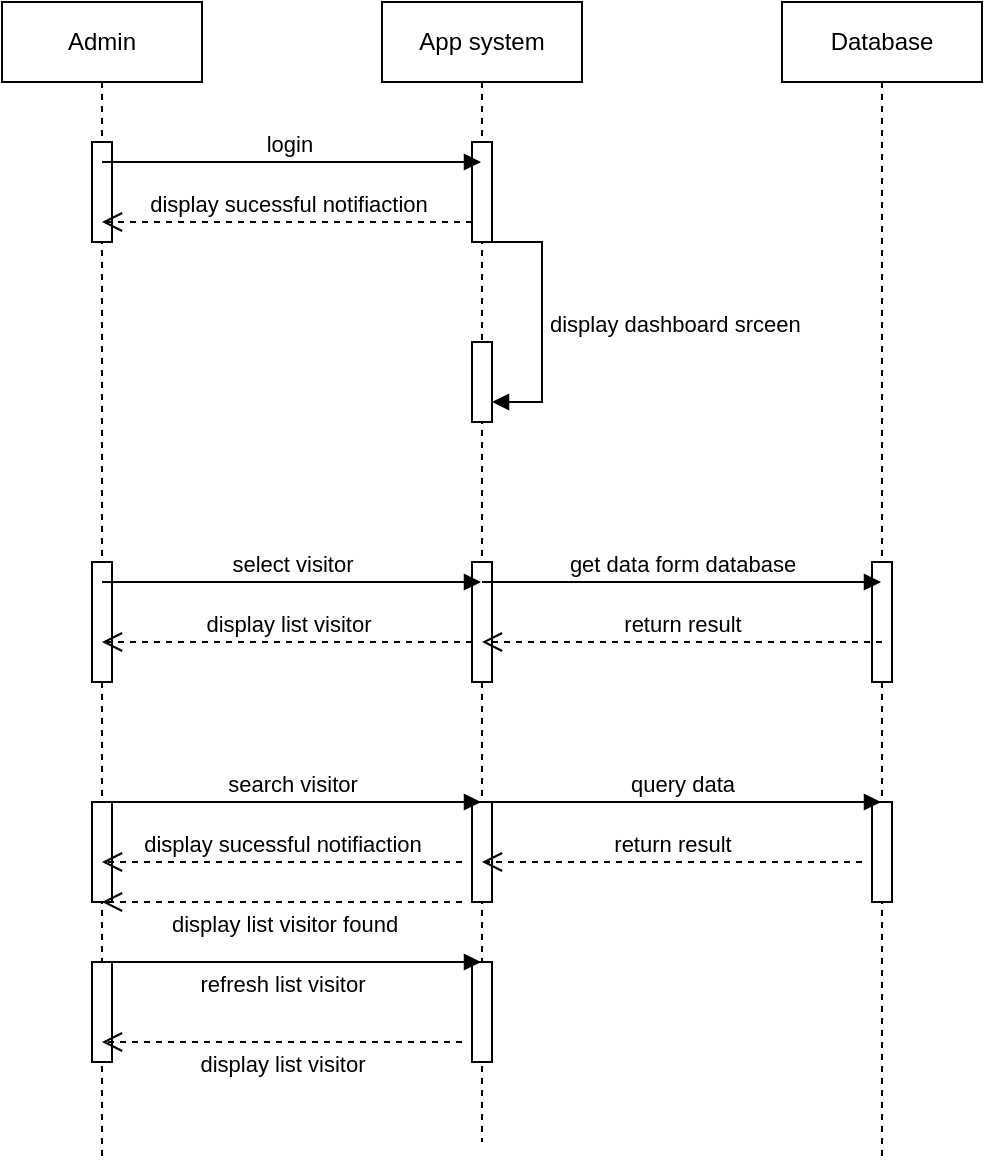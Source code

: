 <mxfile version="21.3.0" type="github" pages="7">
  <diagram name="Page-1" id="2YBvvXClWsGukQMizWep">
    <mxGraphModel dx="1050" dy="549" grid="1" gridSize="10" guides="1" tooltips="1" connect="1" arrows="1" fold="1" page="1" pageScale="1" pageWidth="850" pageHeight="1100" math="0" shadow="0">
      <root>
        <mxCell id="0" />
        <mxCell id="1" parent="0" />
        <mxCell id="MSuh193SgvZFLY9TEOWF-1" value="Admin" style="shape=umlLifeline;perimeter=lifelinePerimeter;whiteSpace=wrap;html=1;container=0;dropTarget=0;collapsible=0;recursiveResize=0;outlineConnect=0;portConstraint=eastwest;newEdgeStyle={&quot;edgeStyle&quot;:&quot;elbowEdgeStyle&quot;,&quot;elbow&quot;:&quot;vertical&quot;,&quot;curved&quot;:0,&quot;rounded&quot;:0};" parent="1" vertex="1">
          <mxGeometry x="40" y="40" width="100" height="580" as="geometry" />
        </mxCell>
        <mxCell id="MSuh193SgvZFLY9TEOWF-2" value="" style="html=1;points=[];perimeter=orthogonalPerimeter;outlineConnect=0;targetShapes=umlLifeline;portConstraint=eastwest;newEdgeStyle={&quot;edgeStyle&quot;:&quot;elbowEdgeStyle&quot;,&quot;elbow&quot;:&quot;vertical&quot;,&quot;curved&quot;:0,&quot;rounded&quot;:0};" parent="MSuh193SgvZFLY9TEOWF-1" vertex="1">
          <mxGeometry x="45" y="70" width="10" height="50" as="geometry" />
        </mxCell>
        <mxCell id="MSuh193SgvZFLY9TEOWF-4" value="" style="html=1;points=[];perimeter=orthogonalPerimeter;outlineConnect=0;targetShapes=umlLifeline;portConstraint=eastwest;newEdgeStyle={&quot;edgeStyle&quot;:&quot;elbowEdgeStyle&quot;,&quot;elbow&quot;:&quot;vertical&quot;,&quot;curved&quot;:0,&quot;rounded&quot;:0};" parent="MSuh193SgvZFLY9TEOWF-1" vertex="1">
          <mxGeometry x="45" y="280" width="10" height="60" as="geometry" />
        </mxCell>
        <mxCell id="MSuh193SgvZFLY9TEOWF-5" value="" style="html=1;points=[];perimeter=orthogonalPerimeter;outlineConnect=0;targetShapes=umlLifeline;portConstraint=eastwest;newEdgeStyle={&quot;edgeStyle&quot;:&quot;elbowEdgeStyle&quot;,&quot;elbow&quot;:&quot;vertical&quot;,&quot;curved&quot;:0,&quot;rounded&quot;:0};" parent="MSuh193SgvZFLY9TEOWF-1" vertex="1">
          <mxGeometry x="45" y="400" width="10" height="50" as="geometry" />
        </mxCell>
        <mxCell id="MSuh193SgvZFLY9TEOWF-6" value="" style="html=1;points=[];perimeter=orthogonalPerimeter;outlineConnect=0;targetShapes=umlLifeline;portConstraint=eastwest;newEdgeStyle={&quot;edgeStyle&quot;:&quot;elbowEdgeStyle&quot;,&quot;elbow&quot;:&quot;vertical&quot;,&quot;curved&quot;:0,&quot;rounded&quot;:0};" parent="MSuh193SgvZFLY9TEOWF-1" vertex="1">
          <mxGeometry x="45" y="480" width="10" height="50" as="geometry" />
        </mxCell>
        <mxCell id="MSuh193SgvZFLY9TEOWF-7" value="App system" style="shape=umlLifeline;perimeter=lifelinePerimeter;whiteSpace=wrap;html=1;container=0;dropTarget=0;collapsible=0;recursiveResize=0;outlineConnect=0;portConstraint=eastwest;newEdgeStyle={&quot;edgeStyle&quot;:&quot;elbowEdgeStyle&quot;,&quot;elbow&quot;:&quot;vertical&quot;,&quot;curved&quot;:0,&quot;rounded&quot;:0};" parent="1" vertex="1">
          <mxGeometry x="230" y="40" width="100" height="570" as="geometry" />
        </mxCell>
        <mxCell id="MSuh193SgvZFLY9TEOWF-8" value="" style="html=1;points=[];perimeter=orthogonalPerimeter;outlineConnect=0;targetShapes=umlLifeline;portConstraint=eastwest;newEdgeStyle={&quot;edgeStyle&quot;:&quot;elbowEdgeStyle&quot;,&quot;elbow&quot;:&quot;vertical&quot;,&quot;curved&quot;:0,&quot;rounded&quot;:0};" parent="MSuh193SgvZFLY9TEOWF-7" vertex="1">
          <mxGeometry x="45" y="70" width="10" height="50" as="geometry" />
        </mxCell>
        <mxCell id="MSuh193SgvZFLY9TEOWF-12" value="" style="html=1;points=[];perimeter=orthogonalPerimeter;outlineConnect=0;targetShapes=umlLifeline;portConstraint=eastwest;newEdgeStyle={&quot;edgeStyle&quot;:&quot;elbowEdgeStyle&quot;,&quot;elbow&quot;:&quot;vertical&quot;,&quot;curved&quot;:0,&quot;rounded&quot;:0};" parent="MSuh193SgvZFLY9TEOWF-7" vertex="1">
          <mxGeometry x="45" y="170" width="10" height="40" as="geometry" />
        </mxCell>
        <mxCell id="MSuh193SgvZFLY9TEOWF-13" value="display dashboard srceen" style="html=1;align=left;spacingLeft=2;endArrow=block;rounded=0;edgeStyle=orthogonalEdgeStyle;curved=0;rounded=0;" parent="MSuh193SgvZFLY9TEOWF-7" source="MSuh193SgvZFLY9TEOWF-8" target="MSuh193SgvZFLY9TEOWF-12" edge="1">
          <mxGeometry x="0.012" relative="1" as="geometry">
            <mxPoint x="50" y="170" as="sourcePoint" />
            <Array as="points">
              <mxPoint x="80" y="120" />
              <mxPoint x="80" y="200" />
            </Array>
            <mxPoint as="offset" />
          </mxGeometry>
        </mxCell>
        <mxCell id="MSuh193SgvZFLY9TEOWF-14" value="" style="html=1;points=[];perimeter=orthogonalPerimeter;outlineConnect=0;targetShapes=umlLifeline;portConstraint=eastwest;newEdgeStyle={&quot;edgeStyle&quot;:&quot;elbowEdgeStyle&quot;,&quot;elbow&quot;:&quot;vertical&quot;,&quot;curved&quot;:0,&quot;rounded&quot;:0};" parent="MSuh193SgvZFLY9TEOWF-7" vertex="1">
          <mxGeometry x="45" y="280" width="10" height="60" as="geometry" />
        </mxCell>
        <mxCell id="MSuh193SgvZFLY9TEOWF-15" value="" style="html=1;points=[];perimeter=orthogonalPerimeter;outlineConnect=0;targetShapes=umlLifeline;portConstraint=eastwest;newEdgeStyle={&quot;edgeStyle&quot;:&quot;elbowEdgeStyle&quot;,&quot;elbow&quot;:&quot;vertical&quot;,&quot;curved&quot;:0,&quot;rounded&quot;:0};" parent="MSuh193SgvZFLY9TEOWF-7" vertex="1">
          <mxGeometry x="45" y="400" width="10" height="50" as="geometry" />
        </mxCell>
        <mxCell id="MSuh193SgvZFLY9TEOWF-16" value="" style="html=1;points=[];perimeter=orthogonalPerimeter;outlineConnect=0;targetShapes=umlLifeline;portConstraint=eastwest;newEdgeStyle={&quot;edgeStyle&quot;:&quot;elbowEdgeStyle&quot;,&quot;elbow&quot;:&quot;vertical&quot;,&quot;curved&quot;:0,&quot;rounded&quot;:0};" parent="MSuh193SgvZFLY9TEOWF-7" vertex="1">
          <mxGeometry x="45" y="480" width="10" height="50" as="geometry" />
        </mxCell>
        <mxCell id="MSuh193SgvZFLY9TEOWF-17" value="Database" style="shape=umlLifeline;perimeter=lifelinePerimeter;whiteSpace=wrap;html=1;container=0;dropTarget=0;collapsible=0;recursiveResize=0;outlineConnect=0;portConstraint=eastwest;newEdgeStyle={&quot;edgeStyle&quot;:&quot;elbowEdgeStyle&quot;,&quot;elbow&quot;:&quot;vertical&quot;,&quot;curved&quot;:0,&quot;rounded&quot;:0};" parent="1" vertex="1">
          <mxGeometry x="430" y="40" width="100" height="580" as="geometry" />
        </mxCell>
        <mxCell id="MSuh193SgvZFLY9TEOWF-18" value="" style="html=1;points=[];perimeter=orthogonalPerimeter;outlineConnect=0;targetShapes=umlLifeline;portConstraint=eastwest;newEdgeStyle={&quot;edgeStyle&quot;:&quot;elbowEdgeStyle&quot;,&quot;elbow&quot;:&quot;vertical&quot;,&quot;curved&quot;:0,&quot;rounded&quot;:0};" parent="MSuh193SgvZFLY9TEOWF-17" vertex="1">
          <mxGeometry x="45" y="280" width="10" height="60" as="geometry" />
        </mxCell>
        <mxCell id="MSuh193SgvZFLY9TEOWF-19" value="" style="html=1;points=[];perimeter=orthogonalPerimeter;outlineConnect=0;targetShapes=umlLifeline;portConstraint=eastwest;newEdgeStyle={&quot;edgeStyle&quot;:&quot;elbowEdgeStyle&quot;,&quot;elbow&quot;:&quot;vertical&quot;,&quot;curved&quot;:0,&quot;rounded&quot;:0};" parent="MSuh193SgvZFLY9TEOWF-17" vertex="1">
          <mxGeometry x="45" y="400" width="10" height="50" as="geometry" />
        </mxCell>
        <mxCell id="MSuh193SgvZFLY9TEOWF-20" value="login&amp;nbsp;" style="html=1;verticalAlign=bottom;endArrow=block;edgeStyle=elbowEdgeStyle;elbow=vertical;curved=0;rounded=0;" parent="1" target="MSuh193SgvZFLY9TEOWF-7" edge="1">
          <mxGeometry width="80" relative="1" as="geometry">
            <mxPoint x="90" y="120" as="sourcePoint" />
            <mxPoint x="170" y="120" as="targetPoint" />
          </mxGeometry>
        </mxCell>
        <mxCell id="MSuh193SgvZFLY9TEOWF-21" value="display sucessful notifiaction" style="html=1;verticalAlign=bottom;endArrow=open;dashed=1;endSize=8;edgeStyle=elbowEdgeStyle;elbow=vertical;curved=0;rounded=0;" parent="1" source="MSuh193SgvZFLY9TEOWF-8" target="MSuh193SgvZFLY9TEOWF-1" edge="1">
          <mxGeometry relative="1" as="geometry">
            <mxPoint x="270" y="150" as="sourcePoint" />
            <mxPoint x="190" y="150" as="targetPoint" />
            <Array as="points">
              <mxPoint x="230" y="150" />
            </Array>
          </mxGeometry>
        </mxCell>
        <mxCell id="MSuh193SgvZFLY9TEOWF-24" value="select visitor" style="html=1;verticalAlign=bottom;endArrow=block;edgeStyle=elbowEdgeStyle;elbow=vertical;curved=0;rounded=0;" parent="1" source="MSuh193SgvZFLY9TEOWF-1" target="MSuh193SgvZFLY9TEOWF-7" edge="1">
          <mxGeometry width="80" relative="1" as="geometry">
            <mxPoint x="90" y="360" as="sourcePoint" />
            <mxPoint x="170" y="360" as="targetPoint" />
            <Array as="points">
              <mxPoint x="130" y="360" />
            </Array>
          </mxGeometry>
        </mxCell>
        <mxCell id="MSuh193SgvZFLY9TEOWF-25" value="get data form database" style="html=1;verticalAlign=bottom;endArrow=block;edgeStyle=elbowEdgeStyle;elbow=vertical;curved=0;rounded=0;" parent="1" target="MSuh193SgvZFLY9TEOWF-17" edge="1">
          <mxGeometry width="80" relative="1" as="geometry">
            <mxPoint x="280" y="330" as="sourcePoint" />
            <mxPoint x="360" y="360" as="targetPoint" />
            <Array as="points">
              <mxPoint x="320" y="330" />
            </Array>
          </mxGeometry>
        </mxCell>
        <mxCell id="MSuh193SgvZFLY9TEOWF-26" value="return result" style="html=1;verticalAlign=bottom;endArrow=open;dashed=1;endSize=8;edgeStyle=elbowEdgeStyle;elbow=vertical;curved=0;rounded=0;" parent="1" target="MSuh193SgvZFLY9TEOWF-7" edge="1">
          <mxGeometry relative="1" as="geometry">
            <mxPoint x="480" y="360" as="sourcePoint" />
            <mxPoint x="400" y="390" as="targetPoint" />
            <Array as="points">
              <mxPoint x="340" y="360" />
            </Array>
          </mxGeometry>
        </mxCell>
        <mxCell id="MSuh193SgvZFLY9TEOWF-27" value="display list visitor" style="html=1;verticalAlign=bottom;endArrow=open;dashed=1;endSize=8;edgeStyle=elbowEdgeStyle;elbow=vertical;curved=0;rounded=0;" parent="1" source="MSuh193SgvZFLY9TEOWF-14" target="MSuh193SgvZFLY9TEOWF-1" edge="1">
          <mxGeometry x="-0.003" relative="1" as="geometry">
            <mxPoint x="270" y="390" as="sourcePoint" />
            <mxPoint x="190" y="390" as="targetPoint" />
            <mxPoint as="offset" />
            <Array as="points">
              <mxPoint x="240" y="360" />
            </Array>
          </mxGeometry>
        </mxCell>
        <mxCell id="MSuh193SgvZFLY9TEOWF-28" value="search visitor" style="html=1;verticalAlign=bottom;endArrow=block;edgeStyle=elbowEdgeStyle;elbow=vertical;curved=0;rounded=0;" parent="1" target="MSuh193SgvZFLY9TEOWF-7" edge="1">
          <mxGeometry width="80" relative="1" as="geometry">
            <mxPoint x="90" y="440" as="sourcePoint" />
            <mxPoint x="170" y="440" as="targetPoint" />
          </mxGeometry>
        </mxCell>
        <mxCell id="MSuh193SgvZFLY9TEOWF-29" value="query data" style="html=1;verticalAlign=bottom;endArrow=block;edgeStyle=elbowEdgeStyle;elbow=vertical;curved=0;rounded=0;" parent="1" target="MSuh193SgvZFLY9TEOWF-17" edge="1">
          <mxGeometry width="80" relative="1" as="geometry">
            <mxPoint x="280" y="440" as="sourcePoint" />
            <mxPoint x="360" y="440" as="targetPoint" />
          </mxGeometry>
        </mxCell>
        <mxCell id="MSuh193SgvZFLY9TEOWF-30" value="return result" style="html=1;verticalAlign=bottom;endArrow=open;dashed=1;endSize=8;edgeStyle=elbowEdgeStyle;elbow=vertical;curved=0;rounded=0;" parent="1" target="MSuh193SgvZFLY9TEOWF-7" edge="1">
          <mxGeometry relative="1" as="geometry">
            <mxPoint x="470" y="470" as="sourcePoint" />
            <mxPoint x="390" y="470" as="targetPoint" />
          </mxGeometry>
        </mxCell>
        <mxCell id="MSuh193SgvZFLY9TEOWF-31" value="display sucessful notifiaction" style="html=1;verticalAlign=bottom;endArrow=open;dashed=1;endSize=8;edgeStyle=elbowEdgeStyle;elbow=vertical;curved=0;rounded=0;" parent="1" target="MSuh193SgvZFLY9TEOWF-1" edge="1">
          <mxGeometry relative="1" as="geometry">
            <mxPoint x="270" y="470" as="sourcePoint" />
            <mxPoint x="190" y="470" as="targetPoint" />
          </mxGeometry>
        </mxCell>
        <mxCell id="MSuh193SgvZFLY9TEOWF-32" value="display list visitor found" style="html=1;verticalAlign=bottom;endArrow=open;dashed=1;endSize=8;edgeStyle=elbowEdgeStyle;elbow=vertical;curved=0;rounded=0;" parent="1" target="MSuh193SgvZFLY9TEOWF-1" edge="1">
          <mxGeometry x="-0.003" y="20" relative="1" as="geometry">
            <mxPoint x="270" y="490" as="sourcePoint" />
            <mxPoint x="190" y="490" as="targetPoint" />
            <mxPoint as="offset" />
          </mxGeometry>
        </mxCell>
        <mxCell id="MSuh193SgvZFLY9TEOWF-33" value="refresh list visitor" style="html=1;verticalAlign=bottom;endArrow=block;edgeStyle=elbowEdgeStyle;elbow=vertical;curved=0;rounded=0;" parent="1" target="MSuh193SgvZFLY9TEOWF-7" edge="1">
          <mxGeometry x="-0.05" y="-20" width="80" relative="1" as="geometry">
            <mxPoint x="90" y="520" as="sourcePoint" />
            <mxPoint x="170" y="520" as="targetPoint" />
            <mxPoint as="offset" />
          </mxGeometry>
        </mxCell>
        <mxCell id="MSuh193SgvZFLY9TEOWF-34" value="display list visitor" style="html=1;verticalAlign=bottom;endArrow=open;dashed=1;endSize=8;edgeStyle=elbowEdgeStyle;elbow=vertical;curved=0;rounded=0;" parent="1" edge="1">
          <mxGeometry y="20" relative="1" as="geometry">
            <mxPoint x="270" y="560" as="sourcePoint" />
            <mxPoint x="90" y="560" as="targetPoint" />
            <mxPoint as="offset" />
          </mxGeometry>
        </mxCell>
      </root>
    </mxGraphModel>
  </diagram>
  <diagram id="Lmq6igseTtJ-Tuf3bxxI" name="Page-2">
    <mxGraphModel dx="1050" dy="549" grid="1" gridSize="10" guides="1" tooltips="1" connect="1" arrows="1" fold="1" page="1" pageScale="1" pageWidth="850" pageHeight="1100" math="0" shadow="0">
      <root>
        <mxCell id="0" />
        <mxCell id="1" parent="0" />
        <mxCell id="q3tO-KmfzvbaqTnXSMU5-1" value="Admin" style="shape=umlLifeline;perimeter=lifelinePerimeter;whiteSpace=wrap;html=1;container=0;dropTarget=0;collapsible=0;recursiveResize=0;outlineConnect=0;portConstraint=eastwest;newEdgeStyle={&quot;edgeStyle&quot;:&quot;elbowEdgeStyle&quot;,&quot;elbow&quot;:&quot;vertical&quot;,&quot;curved&quot;:0,&quot;rounded&quot;:0};" parent="1" vertex="1">
          <mxGeometry x="40" y="40" width="100" height="580" as="geometry" />
        </mxCell>
        <mxCell id="q3tO-KmfzvbaqTnXSMU5-2" value="" style="html=1;points=[];perimeter=orthogonalPerimeter;outlineConnect=0;targetShapes=umlLifeline;portConstraint=eastwest;newEdgeStyle={&quot;edgeStyle&quot;:&quot;elbowEdgeStyle&quot;,&quot;elbow&quot;:&quot;vertical&quot;,&quot;curved&quot;:0,&quot;rounded&quot;:0};" parent="q3tO-KmfzvbaqTnXSMU5-1" vertex="1">
          <mxGeometry x="45" y="70" width="10" height="50" as="geometry" />
        </mxCell>
        <mxCell id="q3tO-KmfzvbaqTnXSMU5-3" value="" style="html=1;points=[];perimeter=orthogonalPerimeter;outlineConnect=0;targetShapes=umlLifeline;portConstraint=eastwest;newEdgeStyle={&quot;edgeStyle&quot;:&quot;elbowEdgeStyle&quot;,&quot;elbow&quot;:&quot;vertical&quot;,&quot;curved&quot;:0,&quot;rounded&quot;:0};" parent="q3tO-KmfzvbaqTnXSMU5-1" vertex="1">
          <mxGeometry x="45" y="280" width="10" height="60" as="geometry" />
        </mxCell>
        <mxCell id="q3tO-KmfzvbaqTnXSMU5-4" value="" style="html=1;points=[];perimeter=orthogonalPerimeter;outlineConnect=0;targetShapes=umlLifeline;portConstraint=eastwest;newEdgeStyle={&quot;edgeStyle&quot;:&quot;elbowEdgeStyle&quot;,&quot;elbow&quot;:&quot;vertical&quot;,&quot;curved&quot;:0,&quot;rounded&quot;:0};" parent="q3tO-KmfzvbaqTnXSMU5-1" vertex="1">
          <mxGeometry x="45" y="400" width="10" height="50" as="geometry" />
        </mxCell>
        <mxCell id="q3tO-KmfzvbaqTnXSMU5-5" value="" style="html=1;points=[];perimeter=orthogonalPerimeter;outlineConnect=0;targetShapes=umlLifeline;portConstraint=eastwest;newEdgeStyle={&quot;edgeStyle&quot;:&quot;elbowEdgeStyle&quot;,&quot;elbow&quot;:&quot;vertical&quot;,&quot;curved&quot;:0,&quot;rounded&quot;:0};" parent="q3tO-KmfzvbaqTnXSMU5-1" vertex="1">
          <mxGeometry x="45" y="480" width="10" height="50" as="geometry" />
        </mxCell>
        <mxCell id="q3tO-KmfzvbaqTnXSMU5-6" value="App system" style="shape=umlLifeline;perimeter=lifelinePerimeter;whiteSpace=wrap;html=1;container=0;dropTarget=0;collapsible=0;recursiveResize=0;outlineConnect=0;portConstraint=eastwest;newEdgeStyle={&quot;edgeStyle&quot;:&quot;elbowEdgeStyle&quot;,&quot;elbow&quot;:&quot;vertical&quot;,&quot;curved&quot;:0,&quot;rounded&quot;:0};" parent="1" vertex="1">
          <mxGeometry x="230" y="40" width="100" height="570" as="geometry" />
        </mxCell>
        <mxCell id="q3tO-KmfzvbaqTnXSMU5-7" value="" style="html=1;points=[];perimeter=orthogonalPerimeter;outlineConnect=0;targetShapes=umlLifeline;portConstraint=eastwest;newEdgeStyle={&quot;edgeStyle&quot;:&quot;elbowEdgeStyle&quot;,&quot;elbow&quot;:&quot;vertical&quot;,&quot;curved&quot;:0,&quot;rounded&quot;:0};" parent="q3tO-KmfzvbaqTnXSMU5-6" vertex="1">
          <mxGeometry x="45" y="70" width="10" height="50" as="geometry" />
        </mxCell>
        <mxCell id="q3tO-KmfzvbaqTnXSMU5-8" value="" style="html=1;points=[];perimeter=orthogonalPerimeter;outlineConnect=0;targetShapes=umlLifeline;portConstraint=eastwest;newEdgeStyle={&quot;edgeStyle&quot;:&quot;elbowEdgeStyle&quot;,&quot;elbow&quot;:&quot;vertical&quot;,&quot;curved&quot;:0,&quot;rounded&quot;:0};" parent="q3tO-KmfzvbaqTnXSMU5-6" vertex="1">
          <mxGeometry x="45" y="170" width="10" height="40" as="geometry" />
        </mxCell>
        <mxCell id="q3tO-KmfzvbaqTnXSMU5-9" value="display dashboard srceen" style="html=1;align=left;spacingLeft=2;endArrow=block;rounded=0;edgeStyle=orthogonalEdgeStyle;curved=0;rounded=0;" parent="q3tO-KmfzvbaqTnXSMU5-6" source="q3tO-KmfzvbaqTnXSMU5-7" target="q3tO-KmfzvbaqTnXSMU5-8" edge="1">
          <mxGeometry x="0.012" relative="1" as="geometry">
            <mxPoint x="50" y="170" as="sourcePoint" />
            <Array as="points">
              <mxPoint x="80" y="120" />
              <mxPoint x="80" y="200" />
            </Array>
            <mxPoint as="offset" />
          </mxGeometry>
        </mxCell>
        <mxCell id="q3tO-KmfzvbaqTnXSMU5-10" value="" style="html=1;points=[];perimeter=orthogonalPerimeter;outlineConnect=0;targetShapes=umlLifeline;portConstraint=eastwest;newEdgeStyle={&quot;edgeStyle&quot;:&quot;elbowEdgeStyle&quot;,&quot;elbow&quot;:&quot;vertical&quot;,&quot;curved&quot;:0,&quot;rounded&quot;:0};" parent="q3tO-KmfzvbaqTnXSMU5-6" vertex="1">
          <mxGeometry x="45" y="280" width="10" height="60" as="geometry" />
        </mxCell>
        <mxCell id="q3tO-KmfzvbaqTnXSMU5-11" value="" style="html=1;points=[];perimeter=orthogonalPerimeter;outlineConnect=0;targetShapes=umlLifeline;portConstraint=eastwest;newEdgeStyle={&quot;edgeStyle&quot;:&quot;elbowEdgeStyle&quot;,&quot;elbow&quot;:&quot;vertical&quot;,&quot;curved&quot;:0,&quot;rounded&quot;:0};" parent="q3tO-KmfzvbaqTnXSMU5-6" vertex="1">
          <mxGeometry x="45" y="400" width="10" height="50" as="geometry" />
        </mxCell>
        <mxCell id="q3tO-KmfzvbaqTnXSMU5-12" value="" style="html=1;points=[];perimeter=orthogonalPerimeter;outlineConnect=0;targetShapes=umlLifeline;portConstraint=eastwest;newEdgeStyle={&quot;edgeStyle&quot;:&quot;elbowEdgeStyle&quot;,&quot;elbow&quot;:&quot;vertical&quot;,&quot;curved&quot;:0,&quot;rounded&quot;:0};" parent="q3tO-KmfzvbaqTnXSMU5-6" vertex="1">
          <mxGeometry x="45" y="480" width="10" height="50" as="geometry" />
        </mxCell>
        <mxCell id="q3tO-KmfzvbaqTnXSMU5-13" value="Database" style="shape=umlLifeline;perimeter=lifelinePerimeter;whiteSpace=wrap;html=1;container=0;dropTarget=0;collapsible=0;recursiveResize=0;outlineConnect=0;portConstraint=eastwest;newEdgeStyle={&quot;edgeStyle&quot;:&quot;elbowEdgeStyle&quot;,&quot;elbow&quot;:&quot;vertical&quot;,&quot;curved&quot;:0,&quot;rounded&quot;:0};" parent="1" vertex="1">
          <mxGeometry x="430" y="40" width="100" height="580" as="geometry" />
        </mxCell>
        <mxCell id="q3tO-KmfzvbaqTnXSMU5-14" value="" style="html=1;points=[];perimeter=orthogonalPerimeter;outlineConnect=0;targetShapes=umlLifeline;portConstraint=eastwest;newEdgeStyle={&quot;edgeStyle&quot;:&quot;elbowEdgeStyle&quot;,&quot;elbow&quot;:&quot;vertical&quot;,&quot;curved&quot;:0,&quot;rounded&quot;:0};" parent="q3tO-KmfzvbaqTnXSMU5-13" vertex="1">
          <mxGeometry x="45" y="280" width="10" height="60" as="geometry" />
        </mxCell>
        <mxCell id="q3tO-KmfzvbaqTnXSMU5-15" value="" style="html=1;points=[];perimeter=orthogonalPerimeter;outlineConnect=0;targetShapes=umlLifeline;portConstraint=eastwest;newEdgeStyle={&quot;edgeStyle&quot;:&quot;elbowEdgeStyle&quot;,&quot;elbow&quot;:&quot;vertical&quot;,&quot;curved&quot;:0,&quot;rounded&quot;:0};" parent="q3tO-KmfzvbaqTnXSMU5-13" vertex="1">
          <mxGeometry x="45" y="400" width="10" height="50" as="geometry" />
        </mxCell>
        <mxCell id="q3tO-KmfzvbaqTnXSMU5-16" value="login&amp;nbsp;" style="html=1;verticalAlign=bottom;endArrow=block;edgeStyle=elbowEdgeStyle;elbow=vertical;curved=0;rounded=0;" parent="1" target="q3tO-KmfzvbaqTnXSMU5-6" edge="1">
          <mxGeometry width="80" relative="1" as="geometry">
            <mxPoint x="90" y="120" as="sourcePoint" />
            <mxPoint x="170" y="120" as="targetPoint" />
          </mxGeometry>
        </mxCell>
        <mxCell id="q3tO-KmfzvbaqTnXSMU5-17" value="display sucessful notifiaction" style="html=1;verticalAlign=bottom;endArrow=open;dashed=1;endSize=8;edgeStyle=elbowEdgeStyle;elbow=vertical;curved=0;rounded=0;" parent="1" source="q3tO-KmfzvbaqTnXSMU5-7" target="q3tO-KmfzvbaqTnXSMU5-1" edge="1">
          <mxGeometry relative="1" as="geometry">
            <mxPoint x="270" y="150" as="sourcePoint" />
            <mxPoint x="190" y="150" as="targetPoint" />
            <Array as="points">
              <mxPoint x="230" y="150" />
            </Array>
          </mxGeometry>
        </mxCell>
        <mxCell id="q3tO-KmfzvbaqTnXSMU5-18" value="select feedback" style="html=1;verticalAlign=bottom;endArrow=block;edgeStyle=elbowEdgeStyle;elbow=vertical;curved=0;rounded=0;" parent="1" source="q3tO-KmfzvbaqTnXSMU5-1" target="q3tO-KmfzvbaqTnXSMU5-6" edge="1">
          <mxGeometry width="80" relative="1" as="geometry">
            <mxPoint x="90" y="360" as="sourcePoint" />
            <mxPoint x="170" y="360" as="targetPoint" />
            <Array as="points">
              <mxPoint x="130" y="360" />
            </Array>
          </mxGeometry>
        </mxCell>
        <mxCell id="q3tO-KmfzvbaqTnXSMU5-19" value="get data form database" style="html=1;verticalAlign=bottom;endArrow=block;edgeStyle=elbowEdgeStyle;elbow=vertical;curved=0;rounded=0;" parent="1" target="q3tO-KmfzvbaqTnXSMU5-13" edge="1">
          <mxGeometry width="80" relative="1" as="geometry">
            <mxPoint x="280" y="330" as="sourcePoint" />
            <mxPoint x="360" y="360" as="targetPoint" />
            <Array as="points">
              <mxPoint x="320" y="330" />
            </Array>
          </mxGeometry>
        </mxCell>
        <mxCell id="q3tO-KmfzvbaqTnXSMU5-20" value="return result" style="html=1;verticalAlign=bottom;endArrow=open;dashed=1;endSize=8;edgeStyle=elbowEdgeStyle;elbow=vertical;curved=0;rounded=0;" parent="1" target="q3tO-KmfzvbaqTnXSMU5-6" edge="1">
          <mxGeometry relative="1" as="geometry">
            <mxPoint x="480" y="360" as="sourcePoint" />
            <mxPoint x="400" y="390" as="targetPoint" />
            <Array as="points">
              <mxPoint x="340" y="360" />
            </Array>
          </mxGeometry>
        </mxCell>
        <mxCell id="q3tO-KmfzvbaqTnXSMU5-21" value="display list feedback" style="html=1;verticalAlign=bottom;endArrow=open;dashed=1;endSize=8;edgeStyle=elbowEdgeStyle;elbow=vertical;curved=0;rounded=0;" parent="1" source="q3tO-KmfzvbaqTnXSMU5-10" target="q3tO-KmfzvbaqTnXSMU5-1" edge="1">
          <mxGeometry x="-0.003" relative="1" as="geometry">
            <mxPoint x="270" y="390" as="sourcePoint" />
            <mxPoint x="190" y="390" as="targetPoint" />
            <mxPoint as="offset" />
            <Array as="points">
              <mxPoint x="240" y="360" />
            </Array>
          </mxGeometry>
        </mxCell>
        <mxCell id="q3tO-KmfzvbaqTnXSMU5-22" value="search feedback" style="html=1;verticalAlign=bottom;endArrow=block;edgeStyle=elbowEdgeStyle;elbow=vertical;curved=0;rounded=0;" parent="1" target="q3tO-KmfzvbaqTnXSMU5-6" edge="1">
          <mxGeometry width="80" relative="1" as="geometry">
            <mxPoint x="90" y="440" as="sourcePoint" />
            <mxPoint x="170" y="440" as="targetPoint" />
          </mxGeometry>
        </mxCell>
        <mxCell id="q3tO-KmfzvbaqTnXSMU5-23" value="query data" style="html=1;verticalAlign=bottom;endArrow=block;edgeStyle=elbowEdgeStyle;elbow=vertical;curved=0;rounded=0;" parent="1" target="q3tO-KmfzvbaqTnXSMU5-13" edge="1">
          <mxGeometry width="80" relative="1" as="geometry">
            <mxPoint x="280" y="440" as="sourcePoint" />
            <mxPoint x="360" y="440" as="targetPoint" />
          </mxGeometry>
        </mxCell>
        <mxCell id="q3tO-KmfzvbaqTnXSMU5-24" value="return result" style="html=1;verticalAlign=bottom;endArrow=open;dashed=1;endSize=8;edgeStyle=elbowEdgeStyle;elbow=vertical;curved=0;rounded=0;" parent="1" target="q3tO-KmfzvbaqTnXSMU5-6" edge="1">
          <mxGeometry relative="1" as="geometry">
            <mxPoint x="470" y="470" as="sourcePoint" />
            <mxPoint x="390" y="470" as="targetPoint" />
          </mxGeometry>
        </mxCell>
        <mxCell id="q3tO-KmfzvbaqTnXSMU5-25" value="display sucessful notifiaction" style="html=1;verticalAlign=bottom;endArrow=open;dashed=1;endSize=8;edgeStyle=elbowEdgeStyle;elbow=vertical;curved=0;rounded=0;" parent="1" target="q3tO-KmfzvbaqTnXSMU5-1" edge="1">
          <mxGeometry relative="1" as="geometry">
            <mxPoint x="270" y="470" as="sourcePoint" />
            <mxPoint x="190" y="470" as="targetPoint" />
          </mxGeometry>
        </mxCell>
        <mxCell id="q3tO-KmfzvbaqTnXSMU5-26" value="display list feedback found" style="html=1;verticalAlign=bottom;endArrow=open;dashed=1;endSize=8;edgeStyle=elbowEdgeStyle;elbow=vertical;curved=0;rounded=0;" parent="1" target="q3tO-KmfzvbaqTnXSMU5-1" edge="1">
          <mxGeometry x="-0.003" y="20" relative="1" as="geometry">
            <mxPoint x="270" y="490" as="sourcePoint" />
            <mxPoint x="190" y="490" as="targetPoint" />
            <mxPoint as="offset" />
          </mxGeometry>
        </mxCell>
        <mxCell id="q3tO-KmfzvbaqTnXSMU5-27" value="refresh list feedback" style="html=1;verticalAlign=bottom;endArrow=block;edgeStyle=elbowEdgeStyle;elbow=vertical;curved=0;rounded=0;" parent="1" target="q3tO-KmfzvbaqTnXSMU5-6" edge="1">
          <mxGeometry x="-0.05" y="-20" width="80" relative="1" as="geometry">
            <mxPoint x="90" y="520" as="sourcePoint" />
            <mxPoint x="170" y="520" as="targetPoint" />
            <mxPoint as="offset" />
          </mxGeometry>
        </mxCell>
        <mxCell id="q3tO-KmfzvbaqTnXSMU5-28" value="display list feedback" style="html=1;verticalAlign=bottom;endArrow=open;dashed=1;endSize=8;edgeStyle=elbowEdgeStyle;elbow=vertical;curved=0;rounded=0;" parent="1" edge="1">
          <mxGeometry y="20" relative="1" as="geometry">
            <mxPoint x="270" y="560" as="sourcePoint" />
            <mxPoint x="90" y="560" as="targetPoint" />
            <mxPoint as="offset" />
          </mxGeometry>
        </mxCell>
      </root>
    </mxGraphModel>
  </diagram>
  <diagram id="Fj-D4GmPMNl6hkOu-IxU" name="Page-3">
    <mxGraphModel dx="1050" dy="549" grid="1" gridSize="10" guides="1" tooltips="1" connect="1" arrows="1" fold="1" page="1" pageScale="1" pageWidth="850" pageHeight="1100" math="0" shadow="0">
      <root>
        <mxCell id="0" />
        <mxCell id="1" parent="0" />
        <mxCell id="lS_vDJ5QkFzyBzeIl_q0-1" value="Admin" style="shape=umlLifeline;perimeter=lifelinePerimeter;whiteSpace=wrap;html=1;container=0;dropTarget=0;collapsible=0;recursiveResize=0;outlineConnect=0;portConstraint=eastwest;newEdgeStyle={&quot;edgeStyle&quot;:&quot;elbowEdgeStyle&quot;,&quot;elbow&quot;:&quot;vertical&quot;,&quot;curved&quot;:0,&quot;rounded&quot;:0};" parent="1" vertex="1">
          <mxGeometry x="40" y="40" width="100" height="1400" as="geometry" />
        </mxCell>
        <mxCell id="lS_vDJ5QkFzyBzeIl_q0-2" value="" style="html=1;points=[];perimeter=orthogonalPerimeter;outlineConnect=0;targetShapes=umlLifeline;portConstraint=eastwest;newEdgeStyle={&quot;edgeStyle&quot;:&quot;elbowEdgeStyle&quot;,&quot;elbow&quot;:&quot;vertical&quot;,&quot;curved&quot;:0,&quot;rounded&quot;:0};" parent="lS_vDJ5QkFzyBzeIl_q0-1" vertex="1">
          <mxGeometry x="45" y="70" width="10" height="50" as="geometry" />
        </mxCell>
        <mxCell id="lS_vDJ5QkFzyBzeIl_q0-3" value="" style="html=1;points=[];perimeter=orthogonalPerimeter;outlineConnect=0;targetShapes=umlLifeline;portConstraint=eastwest;newEdgeStyle={&quot;edgeStyle&quot;:&quot;elbowEdgeStyle&quot;,&quot;elbow&quot;:&quot;vertical&quot;,&quot;curved&quot;:0,&quot;rounded&quot;:0};" parent="lS_vDJ5QkFzyBzeIl_q0-1" vertex="1">
          <mxGeometry x="45" y="280" width="10" height="60" as="geometry" />
        </mxCell>
        <mxCell id="lS_vDJ5QkFzyBzeIl_q0-4" value="" style="html=1;points=[];perimeter=orthogonalPerimeter;outlineConnect=0;targetShapes=umlLifeline;portConstraint=eastwest;newEdgeStyle={&quot;edgeStyle&quot;:&quot;elbowEdgeStyle&quot;,&quot;elbow&quot;:&quot;vertical&quot;,&quot;curved&quot;:0,&quot;rounded&quot;:0};" parent="lS_vDJ5QkFzyBzeIl_q0-1" vertex="1">
          <mxGeometry x="45" y="400" width="10" height="50" as="geometry" />
        </mxCell>
        <mxCell id="lS_vDJ5QkFzyBzeIl_q0-5" value="" style="html=1;points=[];perimeter=orthogonalPerimeter;outlineConnect=0;targetShapes=umlLifeline;portConstraint=eastwest;newEdgeStyle={&quot;edgeStyle&quot;:&quot;elbowEdgeStyle&quot;,&quot;elbow&quot;:&quot;vertical&quot;,&quot;curved&quot;:0,&quot;rounded&quot;:0};" parent="lS_vDJ5QkFzyBzeIl_q0-1" vertex="1">
          <mxGeometry x="45" y="480" width="10" height="50" as="geometry" />
        </mxCell>
        <mxCell id="lS_vDJ5QkFzyBzeIl_q0-29" value="" style="html=1;points=[];perimeter=orthogonalPerimeter;outlineConnect=0;targetShapes=umlLifeline;portConstraint=eastwest;newEdgeStyle={&quot;edgeStyle&quot;:&quot;elbowEdgeStyle&quot;,&quot;elbow&quot;:&quot;vertical&quot;,&quot;curved&quot;:0,&quot;rounded&quot;:0};" parent="lS_vDJ5QkFzyBzeIl_q0-1" vertex="1">
          <mxGeometry x="45" y="550" width="10" height="50" as="geometry" />
        </mxCell>
        <mxCell id="lS_vDJ5QkFzyBzeIl_q0-33" value="" style="html=1;points=[];perimeter=orthogonalPerimeter;outlineConnect=0;targetShapes=umlLifeline;portConstraint=eastwest;newEdgeStyle={&quot;edgeStyle&quot;:&quot;elbowEdgeStyle&quot;,&quot;elbow&quot;:&quot;vertical&quot;,&quot;curved&quot;:0,&quot;rounded&quot;:0};" parent="lS_vDJ5QkFzyBzeIl_q0-1" vertex="1">
          <mxGeometry x="45" y="630" width="10" height="50" as="geometry" />
        </mxCell>
        <mxCell id="NNpmtEvPVKW4EMBQl9kM-3" value="" style="html=1;points=[];perimeter=orthogonalPerimeter;outlineConnect=0;targetShapes=umlLifeline;portConstraint=eastwest;newEdgeStyle={&quot;edgeStyle&quot;:&quot;elbowEdgeStyle&quot;,&quot;elbow&quot;:&quot;vertical&quot;,&quot;curved&quot;:0,&quot;rounded&quot;:0};" parent="lS_vDJ5QkFzyBzeIl_q0-1" vertex="1">
          <mxGeometry x="45" y="710" width="10" height="50" as="geometry" />
        </mxCell>
        <mxCell id="NNpmtEvPVKW4EMBQl9kM-12" value="" style="html=1;points=[];perimeter=orthogonalPerimeter;outlineConnect=0;targetShapes=umlLifeline;portConstraint=eastwest;newEdgeStyle={&quot;edgeStyle&quot;:&quot;elbowEdgeStyle&quot;,&quot;elbow&quot;:&quot;vertical&quot;,&quot;curved&quot;:0,&quot;rounded&quot;:0};" parent="lS_vDJ5QkFzyBzeIl_q0-1" vertex="1">
          <mxGeometry x="45" y="840" width="10" height="50" as="geometry" />
        </mxCell>
        <mxCell id="NNpmtEvPVKW4EMBQl9kM-16" value="" style="html=1;points=[];perimeter=orthogonalPerimeter;outlineConnect=0;targetShapes=umlLifeline;portConstraint=eastwest;newEdgeStyle={&quot;edgeStyle&quot;:&quot;elbowEdgeStyle&quot;,&quot;elbow&quot;:&quot;vertical&quot;,&quot;curved&quot;:0,&quot;rounded&quot;:0};" parent="lS_vDJ5QkFzyBzeIl_q0-1" vertex="1">
          <mxGeometry x="45" y="910" width="10" height="50" as="geometry" />
        </mxCell>
        <mxCell id="NNpmtEvPVKW4EMBQl9kM-20" value="" style="html=1;points=[];perimeter=orthogonalPerimeter;outlineConnect=0;targetShapes=umlLifeline;portConstraint=eastwest;newEdgeStyle={&quot;edgeStyle&quot;:&quot;elbowEdgeStyle&quot;,&quot;elbow&quot;:&quot;vertical&quot;,&quot;curved&quot;:0,&quot;rounded&quot;:0};" parent="lS_vDJ5QkFzyBzeIl_q0-1" vertex="1">
          <mxGeometry x="45" y="980" width="10" height="50" as="geometry" />
        </mxCell>
        <mxCell id="NNpmtEvPVKW4EMBQl9kM-38" value="" style="html=1;points=[];perimeter=orthogonalPerimeter;outlineConnect=0;targetShapes=umlLifeline;portConstraint=eastwest;newEdgeStyle={&quot;edgeStyle&quot;:&quot;elbowEdgeStyle&quot;,&quot;elbow&quot;:&quot;vertical&quot;,&quot;curved&quot;:0,&quot;rounded&quot;:0};" parent="lS_vDJ5QkFzyBzeIl_q0-1" vertex="1">
          <mxGeometry x="45" y="1120" width="10" height="40" as="geometry" />
        </mxCell>
        <mxCell id="NNpmtEvPVKW4EMBQl9kM-44" value="" style="html=1;points=[];perimeter=orthogonalPerimeter;outlineConnect=0;targetShapes=umlLifeline;portConstraint=eastwest;newEdgeStyle={&quot;edgeStyle&quot;:&quot;elbowEdgeStyle&quot;,&quot;elbow&quot;:&quot;vertical&quot;,&quot;curved&quot;:0,&quot;rounded&quot;:0};" parent="lS_vDJ5QkFzyBzeIl_q0-1" vertex="1">
          <mxGeometry x="45" y="1190" width="10" height="40" as="geometry" />
        </mxCell>
        <mxCell id="NNpmtEvPVKW4EMBQl9kM-61" value="" style="html=1;points=[];perimeter=orthogonalPerimeter;outlineConnect=0;targetShapes=umlLifeline;portConstraint=eastwest;newEdgeStyle={&quot;edgeStyle&quot;:&quot;elbowEdgeStyle&quot;,&quot;elbow&quot;:&quot;vertical&quot;,&quot;curved&quot;:0,&quot;rounded&quot;:0};" parent="lS_vDJ5QkFzyBzeIl_q0-1" vertex="1">
          <mxGeometry x="45" y="1260" width="10" height="50" as="geometry" />
        </mxCell>
        <mxCell id="lS_vDJ5QkFzyBzeIl_q0-6" value="App system" style="shape=umlLifeline;perimeter=lifelinePerimeter;whiteSpace=wrap;html=1;container=0;dropTarget=0;collapsible=0;recursiveResize=0;outlineConnect=0;portConstraint=eastwest;newEdgeStyle={&quot;edgeStyle&quot;:&quot;elbowEdgeStyle&quot;,&quot;elbow&quot;:&quot;vertical&quot;,&quot;curved&quot;:0,&quot;rounded&quot;:0};" parent="1" vertex="1">
          <mxGeometry x="230" y="40" width="100" height="1410" as="geometry" />
        </mxCell>
        <mxCell id="lS_vDJ5QkFzyBzeIl_q0-7" value="" style="html=1;points=[];perimeter=orthogonalPerimeter;outlineConnect=0;targetShapes=umlLifeline;portConstraint=eastwest;newEdgeStyle={&quot;edgeStyle&quot;:&quot;elbowEdgeStyle&quot;,&quot;elbow&quot;:&quot;vertical&quot;,&quot;curved&quot;:0,&quot;rounded&quot;:0};" parent="lS_vDJ5QkFzyBzeIl_q0-6" vertex="1">
          <mxGeometry x="45" y="70" width="10" height="50" as="geometry" />
        </mxCell>
        <mxCell id="lS_vDJ5QkFzyBzeIl_q0-8" value="" style="html=1;points=[];perimeter=orthogonalPerimeter;outlineConnect=0;targetShapes=umlLifeline;portConstraint=eastwest;newEdgeStyle={&quot;edgeStyle&quot;:&quot;elbowEdgeStyle&quot;,&quot;elbow&quot;:&quot;vertical&quot;,&quot;curved&quot;:0,&quot;rounded&quot;:0};" parent="lS_vDJ5QkFzyBzeIl_q0-6" vertex="1">
          <mxGeometry x="45" y="170" width="10" height="40" as="geometry" />
        </mxCell>
        <mxCell id="lS_vDJ5QkFzyBzeIl_q0-9" value="display dashboard srceen" style="html=1;align=left;spacingLeft=2;endArrow=block;rounded=0;edgeStyle=orthogonalEdgeStyle;curved=0;rounded=0;" parent="lS_vDJ5QkFzyBzeIl_q0-6" source="lS_vDJ5QkFzyBzeIl_q0-7" target="lS_vDJ5QkFzyBzeIl_q0-8" edge="1">
          <mxGeometry x="0.012" relative="1" as="geometry">
            <mxPoint x="50" y="170" as="sourcePoint" />
            <Array as="points">
              <mxPoint x="80" y="120" />
              <mxPoint x="80" y="200" />
            </Array>
            <mxPoint as="offset" />
          </mxGeometry>
        </mxCell>
        <mxCell id="lS_vDJ5QkFzyBzeIl_q0-10" value="" style="html=1;points=[];perimeter=orthogonalPerimeter;outlineConnect=0;targetShapes=umlLifeline;portConstraint=eastwest;newEdgeStyle={&quot;edgeStyle&quot;:&quot;elbowEdgeStyle&quot;,&quot;elbow&quot;:&quot;vertical&quot;,&quot;curved&quot;:0,&quot;rounded&quot;:0};" parent="lS_vDJ5QkFzyBzeIl_q0-6" vertex="1">
          <mxGeometry x="45" y="280" width="10" height="60" as="geometry" />
        </mxCell>
        <mxCell id="lS_vDJ5QkFzyBzeIl_q0-11" value="" style="html=1;points=[];perimeter=orthogonalPerimeter;outlineConnect=0;targetShapes=umlLifeline;portConstraint=eastwest;newEdgeStyle={&quot;edgeStyle&quot;:&quot;elbowEdgeStyle&quot;,&quot;elbow&quot;:&quot;vertical&quot;,&quot;curved&quot;:0,&quot;rounded&quot;:0};" parent="lS_vDJ5QkFzyBzeIl_q0-6" vertex="1">
          <mxGeometry x="45" y="400" width="10" height="50" as="geometry" />
        </mxCell>
        <mxCell id="lS_vDJ5QkFzyBzeIl_q0-12" value="" style="html=1;points=[];perimeter=orthogonalPerimeter;outlineConnect=0;targetShapes=umlLifeline;portConstraint=eastwest;newEdgeStyle={&quot;edgeStyle&quot;:&quot;elbowEdgeStyle&quot;,&quot;elbow&quot;:&quot;vertical&quot;,&quot;curved&quot;:0,&quot;rounded&quot;:0};" parent="lS_vDJ5QkFzyBzeIl_q0-6" vertex="1">
          <mxGeometry x="45" y="480" width="10" height="50" as="geometry" />
        </mxCell>
        <mxCell id="lS_vDJ5QkFzyBzeIl_q0-30" value="" style="html=1;points=[];perimeter=orthogonalPerimeter;outlineConnect=0;targetShapes=umlLifeline;portConstraint=eastwest;newEdgeStyle={&quot;edgeStyle&quot;:&quot;elbowEdgeStyle&quot;,&quot;elbow&quot;:&quot;vertical&quot;,&quot;curved&quot;:0,&quot;rounded&quot;:0};" parent="lS_vDJ5QkFzyBzeIl_q0-6" vertex="1">
          <mxGeometry x="45" y="560" width="10" height="50" as="geometry" />
        </mxCell>
        <mxCell id="lS_vDJ5QkFzyBzeIl_q0-34" value="" style="html=1;points=[];perimeter=orthogonalPerimeter;outlineConnect=0;targetShapes=umlLifeline;portConstraint=eastwest;newEdgeStyle={&quot;edgeStyle&quot;:&quot;elbowEdgeStyle&quot;,&quot;elbow&quot;:&quot;vertical&quot;,&quot;curved&quot;:0,&quot;rounded&quot;:0};" parent="lS_vDJ5QkFzyBzeIl_q0-6" vertex="1">
          <mxGeometry x="45" y="630" width="10" height="140" as="geometry" />
        </mxCell>
        <mxCell id="NNpmtEvPVKW4EMBQl9kM-10" value="" style="html=1;points=[];perimeter=orthogonalPerimeter;outlineConnect=0;targetShapes=umlLifeline;portConstraint=eastwest;newEdgeStyle={&quot;edgeStyle&quot;:&quot;elbowEdgeStyle&quot;,&quot;elbow&quot;:&quot;vertical&quot;,&quot;curved&quot;:0,&quot;rounded&quot;:0};" parent="lS_vDJ5QkFzyBzeIl_q0-6" vertex="1">
          <mxGeometry x="45" y="790" width="10" height="20" as="geometry" />
        </mxCell>
        <mxCell id="NNpmtEvPVKW4EMBQl9kM-11" value="display list&amp;nbsp; apartment" style="html=1;align=left;spacingLeft=2;endArrow=block;rounded=0;edgeStyle=orthogonalEdgeStyle;curved=0;rounded=0;" parent="lS_vDJ5QkFzyBzeIl_q0-6" target="NNpmtEvPVKW4EMBQl9kM-10" edge="1">
          <mxGeometry x="0.412" y="10" relative="1" as="geometry">
            <mxPoint x="50" y="770" as="sourcePoint" />
            <Array as="points">
              <mxPoint x="80" y="800" />
            </Array>
            <mxPoint as="offset" />
          </mxGeometry>
        </mxCell>
        <mxCell id="NNpmtEvPVKW4EMBQl9kM-14" value="" style="html=1;points=[];perimeter=orthogonalPerimeter;outlineConnect=0;targetShapes=umlLifeline;portConstraint=eastwest;newEdgeStyle={&quot;edgeStyle&quot;:&quot;elbowEdgeStyle&quot;,&quot;elbow&quot;:&quot;vertical&quot;,&quot;curved&quot;:0,&quot;rounded&quot;:0};" parent="lS_vDJ5QkFzyBzeIl_q0-6" vertex="1">
          <mxGeometry x="45" y="850" width="10" height="50" as="geometry" />
        </mxCell>
        <mxCell id="NNpmtEvPVKW4EMBQl9kM-17" value="" style="html=1;points=[];perimeter=orthogonalPerimeter;outlineConnect=0;targetShapes=umlLifeline;portConstraint=eastwest;newEdgeStyle={&quot;edgeStyle&quot;:&quot;elbowEdgeStyle&quot;,&quot;elbow&quot;:&quot;vertical&quot;,&quot;curved&quot;:0,&quot;rounded&quot;:0};" parent="lS_vDJ5QkFzyBzeIl_q0-6" vertex="1">
          <mxGeometry x="45" y="910" width="10" height="150" as="geometry" />
        </mxCell>
        <mxCell id="NNpmtEvPVKW4EMBQl9kM-35" value="" style="html=1;points=[];perimeter=orthogonalPerimeter;outlineConnect=0;targetShapes=umlLifeline;portConstraint=eastwest;newEdgeStyle={&quot;edgeStyle&quot;:&quot;elbowEdgeStyle&quot;,&quot;elbow&quot;:&quot;vertical&quot;,&quot;curved&quot;:0,&quot;rounded&quot;:0};" parent="lS_vDJ5QkFzyBzeIl_q0-6" vertex="1">
          <mxGeometry x="45" y="1070" width="10" height="20" as="geometry" />
        </mxCell>
        <mxCell id="NNpmtEvPVKW4EMBQl9kM-36" value="display list&amp;nbsp; apartment" style="html=1;align=left;spacingLeft=2;endArrow=block;rounded=0;edgeStyle=orthogonalEdgeStyle;curved=0;rounded=0;" parent="lS_vDJ5QkFzyBzeIl_q0-6" target="NNpmtEvPVKW4EMBQl9kM-35" edge="1">
          <mxGeometry x="0.412" y="-10" relative="1" as="geometry">
            <mxPoint x="50" y="1050" as="sourcePoint" />
            <Array as="points">
              <mxPoint x="80" y="1080" />
            </Array>
            <mxPoint x="10" y="10" as="offset" />
          </mxGeometry>
        </mxCell>
        <mxCell id="NNpmtEvPVKW4EMBQl9kM-39" value="" style="html=1;points=[];perimeter=orthogonalPerimeter;outlineConnect=0;targetShapes=umlLifeline;portConstraint=eastwest;newEdgeStyle={&quot;edgeStyle&quot;:&quot;elbowEdgeStyle&quot;,&quot;elbow&quot;:&quot;vertical&quot;,&quot;curved&quot;:0,&quot;rounded&quot;:0};" parent="lS_vDJ5QkFzyBzeIl_q0-6" vertex="1">
          <mxGeometry x="45" y="1130" width="10" height="40" as="geometry" />
        </mxCell>
        <mxCell id="NNpmtEvPVKW4EMBQl9kM-58" value="" style="html=1;points=[];perimeter=orthogonalPerimeter;outlineConnect=0;targetShapes=umlLifeline;portConstraint=eastwest;newEdgeStyle={&quot;edgeStyle&quot;:&quot;elbowEdgeStyle&quot;,&quot;elbow&quot;:&quot;vertical&quot;,&quot;curved&quot;:0,&quot;rounded&quot;:0};" parent="lS_vDJ5QkFzyBzeIl_q0-6" vertex="1">
          <mxGeometry x="45" y="1200" width="10" height="40" as="geometry" />
        </mxCell>
        <mxCell id="NNpmtEvPVKW4EMBQl9kM-76" value="" style="html=1;points=[];perimeter=orthogonalPerimeter;outlineConnect=0;targetShapes=umlLifeline;portConstraint=eastwest;newEdgeStyle={&quot;edgeStyle&quot;:&quot;elbowEdgeStyle&quot;,&quot;elbow&quot;:&quot;vertical&quot;,&quot;curved&quot;:0,&quot;rounded&quot;:0};" parent="lS_vDJ5QkFzyBzeIl_q0-6" vertex="1">
          <mxGeometry x="45" y="1270" width="10" height="50" as="geometry" />
        </mxCell>
        <mxCell id="NNpmtEvPVKW4EMBQl9kM-84" value="" style="html=1;points=[];perimeter=orthogonalPerimeter;outlineConnect=0;targetShapes=umlLifeline;portConstraint=eastwest;newEdgeStyle={&quot;edgeStyle&quot;:&quot;elbowEdgeStyle&quot;,&quot;elbow&quot;:&quot;vertical&quot;,&quot;curved&quot;:0,&quot;rounded&quot;:0};" parent="lS_vDJ5QkFzyBzeIl_q0-6" vertex="1">
          <mxGeometry x="45" y="1340" width="10" height="40" as="geometry" />
        </mxCell>
        <mxCell id="lS_vDJ5QkFzyBzeIl_q0-13" value="Database" style="shape=umlLifeline;perimeter=lifelinePerimeter;whiteSpace=wrap;html=1;container=0;dropTarget=0;collapsible=0;recursiveResize=0;outlineConnect=0;portConstraint=eastwest;newEdgeStyle={&quot;edgeStyle&quot;:&quot;elbowEdgeStyle&quot;,&quot;elbow&quot;:&quot;vertical&quot;,&quot;curved&quot;:0,&quot;rounded&quot;:0};" parent="1" vertex="1">
          <mxGeometry x="430" y="40" width="100" height="1400" as="geometry" />
        </mxCell>
        <mxCell id="lS_vDJ5QkFzyBzeIl_q0-14" value="" style="html=1;points=[];perimeter=orthogonalPerimeter;outlineConnect=0;targetShapes=umlLifeline;portConstraint=eastwest;newEdgeStyle={&quot;edgeStyle&quot;:&quot;elbowEdgeStyle&quot;,&quot;elbow&quot;:&quot;vertical&quot;,&quot;curved&quot;:0,&quot;rounded&quot;:0};" parent="lS_vDJ5QkFzyBzeIl_q0-13" vertex="1">
          <mxGeometry x="45" y="280" width="10" height="60" as="geometry" />
        </mxCell>
        <mxCell id="lS_vDJ5QkFzyBzeIl_q0-15" value="" style="html=1;points=[];perimeter=orthogonalPerimeter;outlineConnect=0;targetShapes=umlLifeline;portConstraint=eastwest;newEdgeStyle={&quot;edgeStyle&quot;:&quot;elbowEdgeStyle&quot;,&quot;elbow&quot;:&quot;vertical&quot;,&quot;curved&quot;:0,&quot;rounded&quot;:0};" parent="lS_vDJ5QkFzyBzeIl_q0-13" vertex="1">
          <mxGeometry x="45" y="400" width="10" height="50" as="geometry" />
        </mxCell>
        <mxCell id="NNpmtEvPVKW4EMBQl9kM-5" value="" style="html=1;points=[];perimeter=orthogonalPerimeter;outlineConnect=0;targetShapes=umlLifeline;portConstraint=eastwest;newEdgeStyle={&quot;edgeStyle&quot;:&quot;elbowEdgeStyle&quot;,&quot;elbow&quot;:&quot;vertical&quot;,&quot;curved&quot;:0,&quot;rounded&quot;:0};" parent="lS_vDJ5QkFzyBzeIl_q0-13" vertex="1">
          <mxGeometry x="45" y="710" width="10" height="50" as="geometry" />
        </mxCell>
        <mxCell id="NNpmtEvPVKW4EMBQl9kM-24" value="" style="html=1;points=[];perimeter=orthogonalPerimeter;outlineConnect=0;targetShapes=umlLifeline;portConstraint=eastwest;newEdgeStyle={&quot;edgeStyle&quot;:&quot;elbowEdgeStyle&quot;,&quot;elbow&quot;:&quot;vertical&quot;,&quot;curved&quot;:0,&quot;rounded&quot;:0};" parent="lS_vDJ5QkFzyBzeIl_q0-13" vertex="1">
          <mxGeometry x="45" y="980" width="10" height="50" as="geometry" />
        </mxCell>
        <mxCell id="NNpmtEvPVKW4EMBQl9kM-30" value="add data" style="html=1;align=left;spacingLeft=2;endArrow=block;rounded=0;edgeStyle=orthogonalEdgeStyle;curved=0;rounded=0;" parent="lS_vDJ5QkFzyBzeIl_q0-13" target="NNpmtEvPVKW4EMBQl9kM-5" edge="1">
          <mxGeometry relative="1" as="geometry">
            <mxPoint x="55" y="720" as="sourcePoint" />
            <Array as="points">
              <mxPoint x="85" y="720" />
              <mxPoint x="85" y="750" />
            </Array>
            <mxPoint x="60" y="750" as="targetPoint" />
          </mxGeometry>
        </mxCell>
        <mxCell id="NNpmtEvPVKW4EMBQl9kM-78" value="" style="html=1;points=[];perimeter=orthogonalPerimeter;outlineConnect=0;targetShapes=umlLifeline;portConstraint=eastwest;newEdgeStyle={&quot;edgeStyle&quot;:&quot;elbowEdgeStyle&quot;,&quot;elbow&quot;:&quot;vertical&quot;,&quot;curved&quot;:0,&quot;rounded&quot;:0};" parent="lS_vDJ5QkFzyBzeIl_q0-13" vertex="1">
          <mxGeometry x="45" y="1260" width="10" height="50" as="geometry" />
        </mxCell>
        <mxCell id="lS_vDJ5QkFzyBzeIl_q0-16" value="login&amp;nbsp;" style="html=1;verticalAlign=bottom;endArrow=block;edgeStyle=elbowEdgeStyle;elbow=vertical;curved=0;rounded=0;" parent="1" target="lS_vDJ5QkFzyBzeIl_q0-6" edge="1">
          <mxGeometry width="80" relative="1" as="geometry">
            <mxPoint x="90" y="120" as="sourcePoint" />
            <mxPoint x="170" y="120" as="targetPoint" />
          </mxGeometry>
        </mxCell>
        <mxCell id="lS_vDJ5QkFzyBzeIl_q0-17" value="display sucessful notifiaction" style="html=1;verticalAlign=bottom;endArrow=open;dashed=1;endSize=8;edgeStyle=elbowEdgeStyle;elbow=vertical;curved=0;rounded=0;" parent="1" source="lS_vDJ5QkFzyBzeIl_q0-7" target="lS_vDJ5QkFzyBzeIl_q0-1" edge="1">
          <mxGeometry relative="1" as="geometry">
            <mxPoint x="270" y="150" as="sourcePoint" />
            <mxPoint x="190" y="150" as="targetPoint" />
            <Array as="points">
              <mxPoint x="230" y="150" />
            </Array>
          </mxGeometry>
        </mxCell>
        <mxCell id="lS_vDJ5QkFzyBzeIl_q0-19" value="get data form database" style="html=1;verticalAlign=bottom;endArrow=block;edgeStyle=elbowEdgeStyle;elbow=vertical;curved=0;rounded=0;" parent="1" target="lS_vDJ5QkFzyBzeIl_q0-13" edge="1">
          <mxGeometry width="80" relative="1" as="geometry">
            <mxPoint x="280" y="330" as="sourcePoint" />
            <mxPoint x="360" y="360" as="targetPoint" />
            <Array as="points">
              <mxPoint x="320" y="330" />
            </Array>
          </mxGeometry>
        </mxCell>
        <mxCell id="lS_vDJ5QkFzyBzeIl_q0-20" value="return result" style="html=1;verticalAlign=bottom;endArrow=open;dashed=1;endSize=8;edgeStyle=elbowEdgeStyle;elbow=vertical;curved=0;rounded=0;" parent="1" target="lS_vDJ5QkFzyBzeIl_q0-6" edge="1">
          <mxGeometry relative="1" as="geometry">
            <mxPoint x="480" y="360" as="sourcePoint" />
            <mxPoint x="400" y="390" as="targetPoint" />
            <Array as="points">
              <mxPoint x="340" y="360" />
            </Array>
          </mxGeometry>
        </mxCell>
        <mxCell id="lS_vDJ5QkFzyBzeIl_q0-21" value="display list apartment" style="html=1;verticalAlign=bottom;endArrow=open;dashed=1;endSize=8;edgeStyle=elbowEdgeStyle;elbow=vertical;curved=0;rounded=0;" parent="1" source="lS_vDJ5QkFzyBzeIl_q0-10" target="lS_vDJ5QkFzyBzeIl_q0-1" edge="1">
          <mxGeometry x="-0.003" relative="1" as="geometry">
            <mxPoint x="270" y="390" as="sourcePoint" />
            <mxPoint x="190" y="390" as="targetPoint" />
            <mxPoint as="offset" />
            <Array as="points">
              <mxPoint x="240" y="360" />
            </Array>
          </mxGeometry>
        </mxCell>
        <mxCell id="lS_vDJ5QkFzyBzeIl_q0-22" value="select apartment to search" style="html=1;verticalAlign=bottom;endArrow=block;edgeStyle=elbowEdgeStyle;elbow=vertical;curved=0;rounded=0;" parent="1" target="lS_vDJ5QkFzyBzeIl_q0-6" edge="1">
          <mxGeometry x="0.003" width="80" relative="1" as="geometry">
            <mxPoint x="90" y="440" as="sourcePoint" />
            <mxPoint x="170" y="440" as="targetPoint" />
            <mxPoint as="offset" />
          </mxGeometry>
        </mxCell>
        <mxCell id="lS_vDJ5QkFzyBzeIl_q0-23" value="query data" style="html=1;verticalAlign=bottom;endArrow=block;edgeStyle=elbowEdgeStyle;elbow=vertical;curved=0;rounded=0;" parent="1" target="lS_vDJ5QkFzyBzeIl_q0-13" edge="1">
          <mxGeometry width="80" relative="1" as="geometry">
            <mxPoint x="280" y="440" as="sourcePoint" />
            <mxPoint x="360" y="440" as="targetPoint" />
          </mxGeometry>
        </mxCell>
        <mxCell id="lS_vDJ5QkFzyBzeIl_q0-24" value="return result" style="html=1;verticalAlign=bottom;endArrow=open;dashed=1;endSize=8;edgeStyle=elbowEdgeStyle;elbow=vertical;curved=0;rounded=0;" parent="1" target="lS_vDJ5QkFzyBzeIl_q0-6" edge="1">
          <mxGeometry relative="1" as="geometry">
            <mxPoint x="470" y="470" as="sourcePoint" />
            <mxPoint x="390" y="470" as="targetPoint" />
          </mxGeometry>
        </mxCell>
        <mxCell id="lS_vDJ5QkFzyBzeIl_q0-25" value="display sucessful notifiaction" style="html=1;verticalAlign=bottom;endArrow=open;dashed=1;endSize=8;edgeStyle=elbowEdgeStyle;elbow=vertical;curved=0;rounded=0;" parent="1" target="lS_vDJ5QkFzyBzeIl_q0-1" edge="1">
          <mxGeometry x="-0.003" y="-10" relative="1" as="geometry">
            <mxPoint x="270" y="470" as="sourcePoint" />
            <mxPoint x="190" y="470" as="targetPoint" />
            <Array as="points">
              <mxPoint x="190" y="470" />
            </Array>
            <mxPoint as="offset" />
          </mxGeometry>
        </mxCell>
        <mxCell id="lS_vDJ5QkFzyBzeIl_q0-26" value="display list apartment found" style="html=1;verticalAlign=bottom;endArrow=open;dashed=1;endSize=8;edgeStyle=elbowEdgeStyle;elbow=vertical;curved=0;rounded=0;" parent="1" target="lS_vDJ5QkFzyBzeIl_q0-1" edge="1">
          <mxGeometry x="-0.003" y="20" relative="1" as="geometry">
            <mxPoint x="270" y="490" as="sourcePoint" />
            <mxPoint x="190" y="490" as="targetPoint" />
            <mxPoint as="offset" />
          </mxGeometry>
        </mxCell>
        <mxCell id="lS_vDJ5QkFzyBzeIl_q0-27" value="refresh list apartment" style="html=1;verticalAlign=bottom;endArrow=block;edgeStyle=elbowEdgeStyle;elbow=vertical;curved=0;rounded=0;" parent="1" target="lS_vDJ5QkFzyBzeIl_q0-6" edge="1">
          <mxGeometry x="-0.05" y="-20" width="80" relative="1" as="geometry">
            <mxPoint x="90" y="520" as="sourcePoint" />
            <mxPoint x="170" y="520" as="targetPoint" />
            <mxPoint as="offset" />
          </mxGeometry>
        </mxCell>
        <mxCell id="lS_vDJ5QkFzyBzeIl_q0-28" value="display list apartment" style="html=1;verticalAlign=bottom;endArrow=open;dashed=1;endSize=8;edgeStyle=elbowEdgeStyle;elbow=vertical;curved=0;rounded=0;" parent="1" edge="1">
          <mxGeometry y="20" relative="1" as="geometry">
            <mxPoint x="270" y="560" as="sourcePoint" />
            <mxPoint x="90" y="560" as="targetPoint" />
            <mxPoint as="offset" />
          </mxGeometry>
        </mxCell>
        <mxCell id="lS_vDJ5QkFzyBzeIl_q0-31" value="click add button" style="html=1;verticalAlign=bottom;endArrow=block;edgeStyle=elbowEdgeStyle;elbow=vertical;curved=0;rounded=0;" parent="1" target="lS_vDJ5QkFzyBzeIl_q0-6" edge="1">
          <mxGeometry x="-0.05" y="-20" width="80" relative="1" as="geometry">
            <mxPoint x="90" y="600" as="sourcePoint" />
            <mxPoint x="170" y="600" as="targetPoint" />
            <mxPoint as="offset" />
          </mxGeometry>
        </mxCell>
        <mxCell id="lS_vDJ5QkFzyBzeIl_q0-32" value="display form" style="html=1;verticalAlign=bottom;endArrow=open;dashed=1;endSize=8;edgeStyle=elbowEdgeStyle;elbow=vertical;curved=0;rounded=0;" parent="1" target="lS_vDJ5QkFzyBzeIl_q0-1" edge="1">
          <mxGeometry x="-0.003" y="20" relative="1" as="geometry">
            <mxPoint x="270" y="640" as="sourcePoint" />
            <mxPoint x="190" y="640" as="targetPoint" />
            <mxPoint as="offset" />
          </mxGeometry>
        </mxCell>
        <mxCell id="lS_vDJ5QkFzyBzeIl_q0-35" value="fill in form" style="html=1;verticalAlign=bottom;endArrow=block;edgeStyle=elbowEdgeStyle;elbow=vertical;curved=0;rounded=0;" parent="1" target="lS_vDJ5QkFzyBzeIl_q0-6" edge="1">
          <mxGeometry x="-0.05" y="-20" width="80" relative="1" as="geometry">
            <mxPoint x="90" y="680" as="sourcePoint" />
            <mxPoint x="170" y="680" as="targetPoint" />
            <mxPoint as="offset" />
          </mxGeometry>
        </mxCell>
        <mxCell id="lS_vDJ5QkFzyBzeIl_q0-39" value="display fail (not fill all data)" style="html=1;verticalAlign=bottom;endArrow=open;dashed=1;endSize=8;edgeStyle=elbowEdgeStyle;elbow=vertical;curved=0;rounded=0;" parent="1" target="lS_vDJ5QkFzyBzeIl_q0-1" edge="1">
          <mxGeometry x="0.05" y="20" relative="1" as="geometry">
            <mxPoint x="280" y="710" as="sourcePoint" />
            <mxPoint x="200" y="710" as="targetPoint" />
            <mxPoint as="offset" />
          </mxGeometry>
        </mxCell>
        <mxCell id="NNpmtEvPVKW4EMBQl9kM-4" value="fill in form" style="html=1;verticalAlign=bottom;endArrow=block;edgeStyle=elbowEdgeStyle;elbow=vertical;curved=0;rounded=0;" parent="1" edge="1">
          <mxGeometry x="-0.05" y="-20" width="80" relative="1" as="geometry">
            <mxPoint x="90" y="760" as="sourcePoint" />
            <mxPoint x="280" y="760" as="targetPoint" />
            <mxPoint as="offset" />
          </mxGeometry>
        </mxCell>
        <mxCell id="NNpmtEvPVKW4EMBQl9kM-6" value="send data to database" style="html=1;verticalAlign=bottom;endArrow=block;edgeStyle=elbowEdgeStyle;elbow=vertical;curved=0;rounded=0;" parent="1" target="lS_vDJ5QkFzyBzeIl_q0-13" edge="1">
          <mxGeometry x="0.003" y="-20" width="80" relative="1" as="geometry">
            <mxPoint x="280" y="760" as="sourcePoint" />
            <mxPoint x="360" y="760" as="targetPoint" />
            <mxPoint as="offset" />
          </mxGeometry>
        </mxCell>
        <mxCell id="NNpmtEvPVKW4EMBQl9kM-7" value="return result" style="html=1;verticalAlign=bottom;endArrow=open;dashed=1;endSize=8;edgeStyle=elbowEdgeStyle;elbow=vertical;curved=0;rounded=0;" parent="1" source="NNpmtEvPVKW4EMBQl9kM-5" target="lS_vDJ5QkFzyBzeIl_q0-6" edge="1">
          <mxGeometry x="-0.003" y="20" relative="1" as="geometry">
            <mxPoint x="480" y="800" as="sourcePoint" />
            <mxPoint x="400" y="800" as="targetPoint" />
            <Array as="points">
              <mxPoint x="380" y="790" />
              <mxPoint x="440" y="800" />
            </Array>
            <mxPoint as="offset" />
          </mxGeometry>
        </mxCell>
        <mxCell id="NNpmtEvPVKW4EMBQl9kM-8" value="display successful notification" style="html=1;verticalAlign=bottom;endArrow=open;dashed=1;endSize=8;edgeStyle=elbowEdgeStyle;elbow=vertical;curved=0;rounded=0;" parent="1" target="lS_vDJ5QkFzyBzeIl_q0-1" edge="1">
          <mxGeometry x="-0.055" y="20" relative="1" as="geometry">
            <mxPoint x="280" y="790" as="sourcePoint" />
            <mxPoint x="200" y="790" as="targetPoint" />
            <mxPoint as="offset" />
          </mxGeometry>
        </mxCell>
        <mxCell id="NNpmtEvPVKW4EMBQl9kM-13" value="click edit icon" style="html=1;verticalAlign=bottom;endArrow=block;edgeStyle=elbowEdgeStyle;elbow=vertical;curved=0;rounded=0;" parent="1" target="lS_vDJ5QkFzyBzeIl_q0-6" edge="1">
          <mxGeometry width="80" relative="1" as="geometry">
            <mxPoint x="90" y="890" as="sourcePoint" />
            <mxPoint x="170" y="890" as="targetPoint" />
          </mxGeometry>
        </mxCell>
        <mxCell id="NNpmtEvPVKW4EMBQl9kM-15" value="display form" style="html=1;verticalAlign=bottom;endArrow=open;dashed=1;endSize=8;edgeStyle=elbowEdgeStyle;elbow=vertical;curved=0;rounded=0;" parent="1" edge="1">
          <mxGeometry x="-0.003" y="20" relative="1" as="geometry">
            <mxPoint x="270" y="920" as="sourcePoint" />
            <mxPoint x="90" y="920" as="targetPoint" />
            <mxPoint as="offset" />
          </mxGeometry>
        </mxCell>
        <mxCell id="NNpmtEvPVKW4EMBQl9kM-18" value="fill in form" style="html=1;verticalAlign=bottom;endArrow=block;edgeStyle=elbowEdgeStyle;elbow=vertical;curved=0;rounded=0;" parent="1" edge="1">
          <mxGeometry x="-0.05" y="-20" width="80" relative="1" as="geometry">
            <mxPoint x="90" y="960" as="sourcePoint" />
            <mxPoint x="280" y="960" as="targetPoint" />
            <mxPoint as="offset" />
          </mxGeometry>
        </mxCell>
        <mxCell id="NNpmtEvPVKW4EMBQl9kM-19" value="display fail (not fill all data or &lt;br&gt;same da)" style="html=1;verticalAlign=bottom;endArrow=open;dashed=1;endSize=8;edgeStyle=elbowEdgeStyle;elbow=vertical;curved=0;rounded=0;" parent="1" edge="1">
          <mxGeometry y="30" relative="1" as="geometry">
            <mxPoint x="280" y="980" as="sourcePoint" />
            <mxPoint x="90" y="980" as="targetPoint" />
            <mxPoint as="offset" />
          </mxGeometry>
        </mxCell>
        <mxCell id="NNpmtEvPVKW4EMBQl9kM-21" value="fill in form" style="html=1;verticalAlign=bottom;endArrow=block;edgeStyle=elbowEdgeStyle;elbow=vertical;curved=0;rounded=0;" parent="1" edge="1">
          <mxGeometry x="-0.05" y="-20" width="80" relative="1" as="geometry">
            <mxPoint x="90" y="1030" as="sourcePoint" />
            <mxPoint x="280" y="1030" as="targetPoint" />
            <mxPoint as="offset" />
          </mxGeometry>
        </mxCell>
        <mxCell id="NNpmtEvPVKW4EMBQl9kM-26" value="send data to database" style="html=1;verticalAlign=bottom;endArrow=block;edgeStyle=elbowEdgeStyle;elbow=vertical;curved=0;rounded=0;" parent="1" edge="1">
          <mxGeometry x="0.003" y="-20" width="80" relative="1" as="geometry">
            <mxPoint x="280" y="1030" as="sourcePoint" />
            <mxPoint x="480" y="1030" as="targetPoint" />
            <mxPoint as="offset" />
          </mxGeometry>
        </mxCell>
        <mxCell id="NNpmtEvPVKW4EMBQl9kM-32" value="update data" style="html=1;align=left;spacingLeft=2;endArrow=block;rounded=0;edgeStyle=orthogonalEdgeStyle;curved=0;rounded=0;" parent="1" target="NNpmtEvPVKW4EMBQl9kM-24" edge="1">
          <mxGeometry relative="1" as="geometry">
            <mxPoint x="485" y="1030" as="sourcePoint" />
            <Array as="points">
              <mxPoint x="515" y="1030" />
              <mxPoint x="515" y="1060" />
            </Array>
            <mxPoint x="490" y="1060" as="targetPoint" />
          </mxGeometry>
        </mxCell>
        <mxCell id="NNpmtEvPVKW4EMBQl9kM-33" value="return result" style="html=1;verticalAlign=bottom;endArrow=open;dashed=1;endSize=8;edgeStyle=elbowEdgeStyle;elbow=vertical;curved=0;rounded=0;" parent="1" edge="1">
          <mxGeometry x="-0.003" y="20" relative="1" as="geometry">
            <mxPoint x="475" y="1060" as="sourcePoint" />
            <mxPoint x="280" y="1060" as="targetPoint" />
            <Array as="points">
              <mxPoint x="380" y="1060" />
              <mxPoint x="440" y="1070" />
            </Array>
            <mxPoint as="offset" />
          </mxGeometry>
        </mxCell>
        <mxCell id="NNpmtEvPVKW4EMBQl9kM-34" value="display successful notification" style="html=1;verticalAlign=bottom;endArrow=open;dashed=1;endSize=8;edgeStyle=elbowEdgeStyle;elbow=vertical;curved=0;rounded=0;" parent="1" edge="1">
          <mxGeometry x="-0.055" y="20" relative="1" as="geometry">
            <mxPoint x="280" y="1060" as="sourcePoint" />
            <mxPoint x="90" y="1060" as="targetPoint" />
            <mxPoint as="offset" />
          </mxGeometry>
        </mxCell>
        <mxCell id="NNpmtEvPVKW4EMBQl9kM-37" value="Add" style="shape=umlFrame;whiteSpace=wrap;html=1;pointerEvents=0;" parent="1" vertex="1">
          <mxGeometry x="10" y="580" width="570" height="280" as="geometry" />
        </mxCell>
        <mxCell id="NNpmtEvPVKW4EMBQl9kM-40" value="click delete button" style="html=1;verticalAlign=bottom;endArrow=block;edgeStyle=elbowEdgeStyle;elbow=vertical;curved=0;rounded=0;" parent="1" edge="1">
          <mxGeometry y="-20" width="80" relative="1" as="geometry">
            <mxPoint x="90" y="1160" as="sourcePoint" />
            <mxPoint x="280" y="1160" as="targetPoint" />
            <mxPoint as="offset" />
          </mxGeometry>
        </mxCell>
        <mxCell id="NNpmtEvPVKW4EMBQl9kM-41" value="display delete confirm&amp;nbsp;" style="html=1;verticalAlign=bottom;endArrow=open;dashed=1;endSize=8;edgeStyle=elbowEdgeStyle;elbow=vertical;curved=0;rounded=0;" parent="1" edge="1">
          <mxGeometry x="-0.003" y="20" relative="1" as="geometry">
            <mxPoint x="270" y="1190" as="sourcePoint" />
            <mxPoint x="90" y="1190" as="targetPoint" />
            <mxPoint as="offset" />
          </mxGeometry>
        </mxCell>
        <mxCell id="NNpmtEvPVKW4EMBQl9kM-42" value="Fail" style="text;html=1;align=center;verticalAlign=middle;resizable=0;points=[];autosize=1;strokeColor=none;fillColor=none;" parent="1" vertex="1">
          <mxGeometry x="20" y="668" width="40" height="30" as="geometry" />
        </mxCell>
        <mxCell id="NNpmtEvPVKW4EMBQl9kM-43" value="Success" style="text;html=1;align=center;verticalAlign=middle;resizable=0;points=[];autosize=1;strokeColor=none;fillColor=none;" parent="1" vertex="1">
          <mxGeometry x="5" y="748" width="70" height="30" as="geometry" />
        </mxCell>
        <mxCell id="NNpmtEvPVKW4EMBQl9kM-59" value="click no button" style="html=1;verticalAlign=bottom;endArrow=block;edgeStyle=elbowEdgeStyle;elbow=vertical;curved=0;rounded=0;" parent="1" edge="1">
          <mxGeometry y="-20" width="80" relative="1" as="geometry">
            <mxPoint x="90" y="1230" as="sourcePoint" />
            <mxPoint x="280" y="1230" as="targetPoint" />
            <mxPoint as="offset" />
          </mxGeometry>
        </mxCell>
        <mxCell id="NNpmtEvPVKW4EMBQl9kM-60" value="display fail" style="html=1;verticalAlign=bottom;endArrow=open;dashed=1;endSize=8;edgeStyle=elbowEdgeStyle;elbow=vertical;curved=0;rounded=0;" parent="1" target="lS_vDJ5QkFzyBzeIl_q0-1" edge="1">
          <mxGeometry x="-0.003" y="20" relative="1" as="geometry">
            <mxPoint x="270" y="1260" as="sourcePoint" />
            <mxPoint x="190" y="1260" as="targetPoint" />
            <mxPoint as="offset" />
          </mxGeometry>
        </mxCell>
        <mxCell id="NNpmtEvPVKW4EMBQl9kM-77" value="click yes button" style="html=1;verticalAlign=bottom;endArrow=block;edgeStyle=elbowEdgeStyle;elbow=vertical;curved=0;rounded=0;" parent="1" edge="1">
          <mxGeometry y="-20" width="80" relative="1" as="geometry">
            <mxPoint x="90" y="1300" as="sourcePoint" />
            <mxPoint x="280" y="1300" as="targetPoint" />
            <mxPoint as="offset" />
          </mxGeometry>
        </mxCell>
        <mxCell id="NNpmtEvPVKW4EMBQl9kM-79" value="send data to database" style="html=1;verticalAlign=bottom;endArrow=block;edgeStyle=elbowEdgeStyle;elbow=vertical;curved=0;rounded=0;" parent="1" edge="1">
          <mxGeometry x="0.003" y="-20" width="80" relative="1" as="geometry">
            <mxPoint x="280" y="1300" as="sourcePoint" />
            <mxPoint x="480" y="1300" as="targetPoint" />
            <mxPoint as="offset" />
          </mxGeometry>
        </mxCell>
        <mxCell id="NNpmtEvPVKW4EMBQl9kM-80" value="delete data" style="html=1;align=left;spacingLeft=2;endArrow=block;rounded=0;edgeStyle=orthogonalEdgeStyle;curved=0;rounded=0;" parent="1" edge="1">
          <mxGeometry relative="1" as="geometry">
            <mxPoint x="480" y="1300" as="sourcePoint" />
            <Array as="points">
              <mxPoint x="510" y="1300" />
              <mxPoint x="510" y="1330" />
            </Array>
            <mxPoint x="480" y="1330" as="targetPoint" />
          </mxGeometry>
        </mxCell>
        <mxCell id="NNpmtEvPVKW4EMBQl9kM-82" value="return result" style="html=1;verticalAlign=bottom;endArrow=open;dashed=1;endSize=8;edgeStyle=elbowEdgeStyle;elbow=vertical;curved=0;rounded=0;" parent="1" edge="1">
          <mxGeometry x="-0.003" y="20" relative="1" as="geometry">
            <mxPoint x="475" y="1330" as="sourcePoint" />
            <mxPoint x="280" y="1330" as="targetPoint" />
            <Array as="points">
              <mxPoint x="380" y="1330" />
              <mxPoint x="440" y="1340" />
            </Array>
            <mxPoint as="offset" />
          </mxGeometry>
        </mxCell>
        <mxCell id="NNpmtEvPVKW4EMBQl9kM-83" value="display successful notification" style="html=1;verticalAlign=bottom;endArrow=open;dashed=1;endSize=8;edgeStyle=elbowEdgeStyle;elbow=vertical;curved=0;rounded=0;" parent="1" edge="1">
          <mxGeometry x="-0.055" y="20" relative="1" as="geometry">
            <mxPoint x="280" y="1330" as="sourcePoint" />
            <mxPoint x="90" y="1330" as="targetPoint" />
            <mxPoint as="offset" />
          </mxGeometry>
        </mxCell>
        <mxCell id="NNpmtEvPVKW4EMBQl9kM-86" value="display list&amp;nbsp; apartment" style="html=1;align=left;spacingLeft=2;endArrow=block;rounded=0;edgeStyle=orthogonalEdgeStyle;curved=0;rounded=0;" parent="1" edge="1">
          <mxGeometry x="0.412" y="20" relative="1" as="geometry">
            <mxPoint x="280" y="1350" as="sourcePoint" />
            <Array as="points">
              <mxPoint x="310" y="1380" />
            </Array>
            <mxPoint x="285" y="1380" as="targetPoint" />
            <mxPoint as="offset" />
          </mxGeometry>
        </mxCell>
        <mxCell id="NNpmtEvPVKW4EMBQl9kM-87" value="Edit" style="shape=umlFrame;whiteSpace=wrap;html=1;pointerEvents=0;" parent="1" vertex="1">
          <mxGeometry x="10" y="870" width="570" height="270" as="geometry" />
        </mxCell>
        <mxCell id="NNpmtEvPVKW4EMBQl9kM-88" value="Fail" style="text;html=1;align=center;verticalAlign=middle;resizable=0;points=[];autosize=1;strokeColor=none;fillColor=none;" parent="1" vertex="1">
          <mxGeometry x="20" y="960" width="40" height="30" as="geometry" />
        </mxCell>
        <mxCell id="NNpmtEvPVKW4EMBQl9kM-89" value="Success" style="text;html=1;align=center;verticalAlign=middle;resizable=0;points=[];autosize=1;strokeColor=none;fillColor=none;" parent="1" vertex="1">
          <mxGeometry x="5" y="1030" width="70" height="30" as="geometry" />
        </mxCell>
        <mxCell id="NNpmtEvPVKW4EMBQl9kM-90" value="Delete" style="shape=umlFrame;whiteSpace=wrap;html=1;pointerEvents=0;" parent="1" vertex="1">
          <mxGeometry x="10" y="1150" width="570" height="270" as="geometry" />
        </mxCell>
        <mxCell id="NNpmtEvPVKW4EMBQl9kM-91" value="No" style="text;html=1;align=center;verticalAlign=middle;resizable=0;points=[];autosize=1;strokeColor=none;fillColor=none;" parent="1" vertex="1">
          <mxGeometry x="20" y="1238" width="40" height="30" as="geometry" />
        </mxCell>
        <mxCell id="NNpmtEvPVKW4EMBQl9kM-92" value="Yes" style="text;html=1;align=center;verticalAlign=middle;resizable=0;points=[];autosize=1;strokeColor=none;fillColor=none;" parent="1" vertex="1">
          <mxGeometry x="20" y="1308" width="40" height="30" as="geometry" />
        </mxCell>
      </root>
    </mxGraphModel>
  </diagram>
  <diagram id="7yKIr1iPJ7e3Vn5g8uVU" name="Page-5">
    <mxGraphModel dx="1050" dy="549" grid="1" gridSize="10" guides="1" tooltips="1" connect="1" arrows="1" fold="1" page="1" pageScale="1" pageWidth="850" pageHeight="1100" math="0" shadow="0">
      <root>
        <mxCell id="0" />
        <mxCell id="1" parent="0" />
        <mxCell id="J4DZBVGoEALDQ6WwUF-x-47" value="Admin" style="shape=umlLifeline;perimeter=lifelinePerimeter;whiteSpace=wrap;html=1;container=1;dropTarget=0;collapsible=0;recursiveResize=0;outlineConnect=0;portConstraint=eastwest;newEdgeStyle={&quot;edgeStyle&quot;:&quot;elbowEdgeStyle&quot;,&quot;elbow&quot;:&quot;vertical&quot;,&quot;curved&quot;:0,&quot;rounded&quot;:0};" vertex="1" parent="1">
          <mxGeometry x="80" y="40" width="100" height="660" as="geometry" />
        </mxCell>
        <mxCell id="UJvXZ2pgL_xzU0CZRUAC-1" value="" style="html=1;points=[];perimeter=orthogonalPerimeter;outlineConnect=0;targetShapes=umlLifeline;portConstraint=eastwest;newEdgeStyle={&quot;edgeStyle&quot;:&quot;elbowEdgeStyle&quot;,&quot;elbow&quot;:&quot;vertical&quot;,&quot;curved&quot;:0,&quot;rounded&quot;:0};" vertex="1" parent="J4DZBVGoEALDQ6WwUF-x-47">
          <mxGeometry x="45" y="70" width="10" height="50" as="geometry" />
        </mxCell>
        <mxCell id="rMuy3z7sx5onaTeUEJEO-3" value="" style="html=1;points=[];perimeter=orthogonalPerimeter;outlineConnect=0;targetShapes=umlLifeline;portConstraint=eastwest;newEdgeStyle={&quot;edgeStyle&quot;:&quot;elbowEdgeStyle&quot;,&quot;elbow&quot;:&quot;vertical&quot;,&quot;curved&quot;:0,&quot;rounded&quot;:0};" vertex="1" parent="J4DZBVGoEALDQ6WwUF-x-47">
          <mxGeometry x="45" y="215" width="10" height="50" as="geometry" />
        </mxCell>
        <mxCell id="J4DZBVGoEALDQ6WwUF-x-48" value="App system" style="shape=umlLifeline;perimeter=lifelinePerimeter;whiteSpace=wrap;html=1;container=1;dropTarget=0;collapsible=0;recursiveResize=0;outlineConnect=0;portConstraint=eastwest;newEdgeStyle={&quot;edgeStyle&quot;:&quot;elbowEdgeStyle&quot;,&quot;elbow&quot;:&quot;vertical&quot;,&quot;curved&quot;:0,&quot;rounded&quot;:0};" vertex="1" parent="1">
          <mxGeometry x="270" y="40" width="100" height="660" as="geometry" />
        </mxCell>
        <mxCell id="UJvXZ2pgL_xzU0CZRUAC-2" value="" style="html=1;points=[];perimeter=orthogonalPerimeter;outlineConnect=0;targetShapes=umlLifeline;portConstraint=eastwest;newEdgeStyle={&quot;edgeStyle&quot;:&quot;elbowEdgeStyle&quot;,&quot;elbow&quot;:&quot;vertical&quot;,&quot;curved&quot;:0,&quot;rounded&quot;:0};" vertex="1" parent="J4DZBVGoEALDQ6WwUF-x-48">
          <mxGeometry x="45" y="70" width="10" height="50" as="geometry" />
        </mxCell>
        <mxCell id="rMuy3z7sx5onaTeUEJEO-1" value="" style="html=1;points=[];perimeter=orthogonalPerimeter;outlineConnect=0;targetShapes=umlLifeline;portConstraint=eastwest;newEdgeStyle={&quot;edgeStyle&quot;:&quot;elbowEdgeStyle&quot;,&quot;elbow&quot;:&quot;vertical&quot;,&quot;curved&quot;:0,&quot;rounded&quot;:0};" vertex="1" parent="J4DZBVGoEALDQ6WwUF-x-48">
          <mxGeometry x="45" y="150" width="10" height="50" as="geometry" />
        </mxCell>
        <mxCell id="rT-8b2VCrovV8Dm8CUyU-1" value="" style="html=1;points=[];perimeter=orthogonalPerimeter;outlineConnect=0;targetShapes=umlLifeline;portConstraint=eastwest;newEdgeStyle={&quot;edgeStyle&quot;:&quot;elbowEdgeStyle&quot;,&quot;elbow&quot;:&quot;vertical&quot;,&quot;curved&quot;:0,&quot;rounded&quot;:0};" vertex="1" parent="J4DZBVGoEALDQ6WwUF-x-48">
          <mxGeometry x="45" y="215" width="10" height="50" as="geometry" />
        </mxCell>
        <mxCell id="J4DZBVGoEALDQ6WwUF-x-49" value="Database" style="shape=umlLifeline;perimeter=lifelinePerimeter;whiteSpace=wrap;html=1;container=1;dropTarget=0;collapsible=0;recursiveResize=0;outlineConnect=0;portConstraint=eastwest;newEdgeStyle={&quot;edgeStyle&quot;:&quot;elbowEdgeStyle&quot;,&quot;elbow&quot;:&quot;vertical&quot;,&quot;curved&quot;:0,&quot;rounded&quot;:0};" vertex="1" parent="1">
          <mxGeometry x="470" y="40" width="100" height="660" as="geometry" />
        </mxCell>
        <mxCell id="H9CexKOqVgtHO-f4t-Ru-1" value="" style="html=1;points=[];perimeter=orthogonalPerimeter;outlineConnect=0;targetShapes=umlLifeline;portConstraint=eastwest;newEdgeStyle={&quot;edgeStyle&quot;:&quot;elbowEdgeStyle&quot;,&quot;elbow&quot;:&quot;vertical&quot;,&quot;curved&quot;:0,&quot;rounded&quot;:0};" vertex="1" parent="J4DZBVGoEALDQ6WwUF-x-49">
          <mxGeometry x="45" y="215" width="10" height="50" as="geometry" />
        </mxCell>
        <mxCell id="Xr_3MdJd6qhMARnUWfkM-1" value="login&amp;nbsp;" style="html=1;verticalAlign=bottom;endArrow=block;edgeStyle=elbowEdgeStyle;elbow=vertical;curved=0;rounded=0;" edge="1" parent="1">
          <mxGeometry width="80" relative="1" as="geometry">
            <mxPoint x="130" y="120" as="sourcePoint" />
            <mxPoint x="320" y="120" as="targetPoint" />
          </mxGeometry>
        </mxCell>
        <mxCell id="IOTVJ5mqd5MegjKc1Xpn-1" value="display sucessful notifiaction" style="html=1;verticalAlign=bottom;endArrow=open;dashed=1;endSize=8;edgeStyle=elbowEdgeStyle;elbow=vertical;curved=0;rounded=0;" edge="1" parent="1">
          <mxGeometry relative="1" as="geometry">
            <mxPoint x="315" y="150" as="sourcePoint" />
            <mxPoint x="130" y="150" as="targetPoint" />
            <Array as="points">
              <mxPoint x="270" y="150" />
            </Array>
          </mxGeometry>
        </mxCell>
        <mxCell id="rMuy3z7sx5onaTeUEJEO-2" value="display dashboard srceen" style="html=1;align=left;spacingLeft=2;endArrow=block;rounded=0;edgeStyle=orthogonalEdgeStyle;curved=0;rounded=0;" edge="1" parent="1">
          <mxGeometry x="0.012" relative="1" as="geometry">
            <mxPoint x="320" y="150" as="sourcePoint" />
            <Array as="points">
              <mxPoint x="345" y="150" />
              <mxPoint x="345" y="230" />
            </Array>
            <mxPoint as="offset" />
            <mxPoint x="320" y="230" as="targetPoint" />
          </mxGeometry>
        </mxCell>
        <mxCell id="ZJzHo9iyyqoVwwQXu4k6-1" value="get data form database" style="html=1;verticalAlign=bottom;endArrow=block;edgeStyle=elbowEdgeStyle;elbow=vertical;curved=0;rounded=0;" edge="1" parent="1">
          <mxGeometry width="80" relative="1" as="geometry">
            <mxPoint x="320" y="260" as="sourcePoint" />
            <mxPoint x="520" y="260" as="targetPoint" />
            <Array as="points">
              <mxPoint x="360" y="260" />
            </Array>
          </mxGeometry>
        </mxCell>
        <mxCell id="DTBrdVfWnEC6tjmq-sDN-1" value="return result" style="html=1;verticalAlign=bottom;endArrow=open;dashed=1;endSize=8;edgeStyle=elbowEdgeStyle;elbow=vertical;curved=0;rounded=0;" edge="1" parent="1">
          <mxGeometry relative="1" as="geometry">
            <mxPoint x="520" y="290" as="sourcePoint" />
            <mxPoint x="320" y="290" as="targetPoint" />
            <Array as="points">
              <mxPoint x="380" y="290" />
            </Array>
          </mxGeometry>
        </mxCell>
        <mxCell id="ReC5nhXhTBH2k4NL9tSw-1" value="display list account" style="html=1;verticalAlign=bottom;endArrow=open;dashed=1;endSize=8;edgeStyle=elbowEdgeStyle;elbow=vertical;curved=0;rounded=0;" edge="1" parent="1">
          <mxGeometry x="-0.003" relative="1" as="geometry">
            <mxPoint x="315" y="290" as="sourcePoint" />
            <mxPoint x="130" y="290" as="targetPoint" />
            <mxPoint as="offset" />
            <Array as="points">
              <mxPoint x="280" y="290" />
            </Array>
          </mxGeometry>
        </mxCell>
        <mxCell id="u7e8ms4soL6XahPF1e51-1" value="Add" style="shape=umlFrame;whiteSpace=wrap;html=1;pointerEvents=0;" vertex="1" parent="1">
          <mxGeometry x="40" y="330" width="570" height="370" as="geometry" />
        </mxCell>
        <mxCell id="uRVQYp9sckIc_bJgG04s-1" value="" style="html=1;points=[];perimeter=orthogonalPerimeter;outlineConnect=0;targetShapes=umlLifeline;portConstraint=eastwest;newEdgeStyle={&quot;edgeStyle&quot;:&quot;elbowEdgeStyle&quot;,&quot;elbow&quot;:&quot;vertical&quot;,&quot;curved&quot;:0,&quot;rounded&quot;:0};" vertex="1" parent="1">
          <mxGeometry x="125" y="360" width="10" height="50" as="geometry" />
        </mxCell>
        <mxCell id="uRVQYp9sckIc_bJgG04s-2" value="" style="html=1;points=[];perimeter=orthogonalPerimeter;outlineConnect=0;targetShapes=umlLifeline;portConstraint=eastwest;newEdgeStyle={&quot;edgeStyle&quot;:&quot;elbowEdgeStyle&quot;,&quot;elbow&quot;:&quot;vertical&quot;,&quot;curved&quot;:0,&quot;rounded&quot;:0};" vertex="1" parent="1">
          <mxGeometry x="315" y="360" width="10" height="50" as="geometry" />
        </mxCell>
        <mxCell id="uRVQYp9sckIc_bJgG04s-3" value="click add button" style="html=1;verticalAlign=bottom;endArrow=block;edgeStyle=elbowEdgeStyle;elbow=vertical;curved=0;rounded=0;" edge="1" parent="1">
          <mxGeometry x="-0.05" y="-20" width="80" relative="1" as="geometry">
            <mxPoint x="125" y="370" as="sourcePoint" />
            <mxPoint x="315" y="370" as="targetPoint" />
            <mxPoint as="offset" />
          </mxGeometry>
        </mxCell>
        <mxCell id="t2M6lcQoezvuIf827FW2-1" value="display form" style="html=1;verticalAlign=bottom;endArrow=open;dashed=1;endSize=8;edgeStyle=elbowEdgeStyle;elbow=vertical;curved=0;rounded=0;" edge="1" parent="1">
          <mxGeometry x="-0.003" y="20" relative="1" as="geometry">
            <mxPoint x="315" y="400" as="sourcePoint" />
            <mxPoint x="135" y="400" as="targetPoint" />
            <mxPoint as="offset" />
          </mxGeometry>
        </mxCell>
        <mxCell id="3nH1tcs8MBhyA2uWtf4z-1" value="" style="html=1;points=[];perimeter=orthogonalPerimeter;outlineConnect=0;targetShapes=umlLifeline;portConstraint=eastwest;newEdgeStyle={&quot;edgeStyle&quot;:&quot;elbowEdgeStyle&quot;,&quot;elbow&quot;:&quot;vertical&quot;,&quot;curved&quot;:0,&quot;rounded&quot;:0};" vertex="1" parent="1">
          <mxGeometry x="125" y="440" width="10" height="50" as="geometry" />
        </mxCell>
        <mxCell id="3nH1tcs8MBhyA2uWtf4z-2" value="" style="html=1;points=[];perimeter=orthogonalPerimeter;outlineConnect=0;targetShapes=umlLifeline;portConstraint=eastwest;newEdgeStyle={&quot;edgeStyle&quot;:&quot;elbowEdgeStyle&quot;,&quot;elbow&quot;:&quot;vertical&quot;,&quot;curved&quot;:0,&quot;rounded&quot;:0};" vertex="1" parent="1">
          <mxGeometry x="315" y="440" width="10" height="140" as="geometry" />
        </mxCell>
        <mxCell id="nCmI9n1vf9x4FGAJuLNI-1" value="fill in form" style="html=1;verticalAlign=bottom;endArrow=block;edgeStyle=elbowEdgeStyle;elbow=vertical;curved=0;rounded=0;" edge="1" parent="1">
          <mxGeometry x="-0.05" y="-20" width="80" relative="1" as="geometry">
            <mxPoint x="125" y="450" as="sourcePoint" />
            <mxPoint x="315" y="450" as="targetPoint" />
            <mxPoint as="offset" />
          </mxGeometry>
        </mxCell>
        <mxCell id="PqSi0DXW_bAKY4CIXOFL-1" value="display fail (not fill all data)" style="html=1;verticalAlign=bottom;endArrow=open;dashed=1;endSize=8;edgeStyle=elbowEdgeStyle;elbow=vertical;curved=0;rounded=0;" edge="1" parent="1">
          <mxGeometry x="0.05" y="20" relative="1" as="geometry">
            <mxPoint x="325" y="479.5" as="sourcePoint" />
            <mxPoint x="135" y="479.5" as="targetPoint" />
            <mxPoint as="offset" />
          </mxGeometry>
        </mxCell>
        <mxCell id="1_GGRWP35SmWzrWAuIPt-1" value="Fail" style="text;html=1;align=center;verticalAlign=middle;resizable=0;points=[];autosize=1;strokeColor=none;fillColor=none;" vertex="1" parent="1">
          <mxGeometry x="70" y="460" width="40" height="30" as="geometry" />
        </mxCell>
        <mxCell id="1_GGRWP35SmWzrWAuIPt-2" value="" style="html=1;points=[];perimeter=orthogonalPerimeter;outlineConnect=0;targetShapes=umlLifeline;portConstraint=eastwest;newEdgeStyle={&quot;edgeStyle&quot;:&quot;elbowEdgeStyle&quot;,&quot;elbow&quot;:&quot;vertical&quot;,&quot;curved&quot;:0,&quot;rounded&quot;:0};" vertex="1" parent="1">
          <mxGeometry x="125" y="520" width="10" height="50" as="geometry" />
        </mxCell>
        <mxCell id="xO7q8RhCwMJRSSDwej_q-1" value="fill in form" style="html=1;verticalAlign=bottom;endArrow=block;edgeStyle=elbowEdgeStyle;elbow=vertical;curved=0;rounded=0;" edge="1" parent="1">
          <mxGeometry x="-0.05" y="-20" width="80" relative="1" as="geometry">
            <mxPoint x="125" y="530" as="sourcePoint" />
            <mxPoint x="315" y="530" as="targetPoint" />
            <mxPoint as="offset" />
          </mxGeometry>
        </mxCell>
        <mxCell id="xO7q8RhCwMJRSSDwej_q-2" value="" style="html=1;points=[];perimeter=orthogonalPerimeter;outlineConnect=0;targetShapes=umlLifeline;portConstraint=eastwest;newEdgeStyle={&quot;edgeStyle&quot;:&quot;elbowEdgeStyle&quot;,&quot;elbow&quot;:&quot;vertical&quot;,&quot;curved&quot;:0,&quot;rounded&quot;:0};" vertex="1" parent="1">
          <mxGeometry x="515" y="520" width="10" height="50" as="geometry" />
        </mxCell>
        <mxCell id="t6lIURGxlNI9-KF3ZLPs-1" value="send data to database" style="html=1;verticalAlign=bottom;endArrow=block;edgeStyle=elbowEdgeStyle;elbow=vertical;curved=0;rounded=0;" edge="1" parent="1">
          <mxGeometry x="0.003" y="-20" width="80" relative="1" as="geometry">
            <mxPoint x="320" y="530" as="sourcePoint" />
            <mxPoint x="520" y="530" as="targetPoint" />
            <mxPoint as="offset" />
          </mxGeometry>
        </mxCell>
        <mxCell id="AFz5V5Qt_-wY3mTLQb00-1" value="add data" style="html=1;align=left;spacingLeft=2;endArrow=block;rounded=0;edgeStyle=orthogonalEdgeStyle;curved=0;rounded=0;" edge="1" parent="1">
          <mxGeometry relative="1" as="geometry">
            <mxPoint x="525" y="530" as="sourcePoint" />
            <Array as="points">
              <mxPoint x="555" y="530" />
              <mxPoint x="555" y="560" />
            </Array>
            <mxPoint x="525" y="560" as="targetPoint" />
          </mxGeometry>
        </mxCell>
        <mxCell id="FKiQyDRkDhrAvlhFWuft-1" value="return result" style="html=1;verticalAlign=bottom;endArrow=open;dashed=1;endSize=8;edgeStyle=elbowEdgeStyle;elbow=vertical;curved=0;rounded=0;" edge="1" parent="1">
          <mxGeometry x="-0.003" y="20" relative="1" as="geometry">
            <mxPoint x="515" y="560" as="sourcePoint" />
            <mxPoint x="320" y="560" as="targetPoint" />
            <Array as="points">
              <mxPoint x="420" y="560" />
              <mxPoint x="480" y="570" />
            </Array>
            <mxPoint as="offset" />
          </mxGeometry>
        </mxCell>
        <mxCell id="DskTRhFSqm9spmGgcbTF-1" value="display successful notification" style="html=1;verticalAlign=bottom;endArrow=open;dashed=1;endSize=8;edgeStyle=elbowEdgeStyle;elbow=vertical;curved=0;rounded=0;" edge="1" parent="1">
          <mxGeometry x="-0.055" y="20" relative="1" as="geometry">
            <mxPoint x="325" y="560" as="sourcePoint" />
            <mxPoint x="135" y="560" as="targetPoint" />
            <mxPoint as="offset" />
          </mxGeometry>
        </mxCell>
        <mxCell id="LU95ixxc0Yx1MLtXbgno-1" value="" style="html=1;points=[];perimeter=orthogonalPerimeter;outlineConnect=0;targetShapes=umlLifeline;portConstraint=eastwest;newEdgeStyle={&quot;edgeStyle&quot;:&quot;elbowEdgeStyle&quot;,&quot;elbow&quot;:&quot;vertical&quot;,&quot;curved&quot;:0,&quot;rounded&quot;:0};" vertex="1" parent="1">
          <mxGeometry x="315" y="600" width="10" height="50" as="geometry" />
        </mxCell>
        <mxCell id="L_JQz16MTX7Zaypkir47-1" value="display list&amp;nbsp; apartment" style="html=1;align=left;spacingLeft=2;endArrow=block;rounded=0;edgeStyle=orthogonalEdgeStyle;curved=0;rounded=0;" edge="1" parent="1" target="LU95ixxc0Yx1MLtXbgno-1">
          <mxGeometry x="0.412" y="10" relative="1" as="geometry">
            <mxPoint x="325" y="580" as="sourcePoint" />
            <Array as="points">
              <mxPoint x="355" y="580" />
              <mxPoint x="355" y="610" />
            </Array>
            <mxPoint as="offset" />
            <mxPoint x="330" y="610" as="targetPoint" />
          </mxGeometry>
        </mxCell>
        <mxCell id="4vTViglVbL0ymHxwW-iU-1" value="Success" style="text;html=1;align=center;verticalAlign=middle;resizable=0;points=[];autosize=1;strokeColor=none;fillColor=none;" vertex="1" parent="1">
          <mxGeometry x="50" y="530" width="70" height="30" as="geometry" />
        </mxCell>
      </root>
    </mxGraphModel>
  </diagram>
  <diagram id="3UEVlf41r542cpf6rN12" name="Page-6">
    <mxGraphModel dx="1050" dy="549" grid="1" gridSize="10" guides="1" tooltips="1" connect="1" arrows="1" fold="1" page="1" pageScale="1" pageWidth="850" pageHeight="1100" math="0" shadow="0">
      <root>
        <mxCell id="0" />
        <mxCell id="1" parent="0" />
        <mxCell id="tEgjmXj97S-7_VoCaNfS-1" value="Admin" style="shape=umlLifeline;perimeter=lifelinePerimeter;whiteSpace=wrap;html=1;container=1;dropTarget=0;collapsible=0;recursiveResize=0;outlineConnect=0;portConstraint=eastwest;newEdgeStyle={&quot;edgeStyle&quot;:&quot;elbowEdgeStyle&quot;,&quot;elbow&quot;:&quot;vertical&quot;,&quot;curved&quot;:0,&quot;rounded&quot;:0};" vertex="1" parent="1">
          <mxGeometry x="80" y="40" width="100" height="660" as="geometry" />
        </mxCell>
        <mxCell id="tEgjmXj97S-7_VoCaNfS-2" value="" style="html=1;points=[];perimeter=orthogonalPerimeter;outlineConnect=0;targetShapes=umlLifeline;portConstraint=eastwest;newEdgeStyle={&quot;edgeStyle&quot;:&quot;elbowEdgeStyle&quot;,&quot;elbow&quot;:&quot;vertical&quot;,&quot;curved&quot;:0,&quot;rounded&quot;:0};" vertex="1" parent="tEgjmXj97S-7_VoCaNfS-1">
          <mxGeometry x="45" y="70" width="10" height="50" as="geometry" />
        </mxCell>
        <mxCell id="tEgjmXj97S-7_VoCaNfS-3" value="" style="html=1;points=[];perimeter=orthogonalPerimeter;outlineConnect=0;targetShapes=umlLifeline;portConstraint=eastwest;newEdgeStyle={&quot;edgeStyle&quot;:&quot;elbowEdgeStyle&quot;,&quot;elbow&quot;:&quot;vertical&quot;,&quot;curved&quot;:0,&quot;rounded&quot;:0};" vertex="1" parent="tEgjmXj97S-7_VoCaNfS-1">
          <mxGeometry x="45" y="215" width="10" height="50" as="geometry" />
        </mxCell>
        <mxCell id="tEgjmXj97S-7_VoCaNfS-4" value="App system" style="shape=umlLifeline;perimeter=lifelinePerimeter;whiteSpace=wrap;html=1;container=1;dropTarget=0;collapsible=0;recursiveResize=0;outlineConnect=0;portConstraint=eastwest;newEdgeStyle={&quot;edgeStyle&quot;:&quot;elbowEdgeStyle&quot;,&quot;elbow&quot;:&quot;vertical&quot;,&quot;curved&quot;:0,&quot;rounded&quot;:0};" vertex="1" parent="1">
          <mxGeometry x="270" y="40" width="100" height="660" as="geometry" />
        </mxCell>
        <mxCell id="tEgjmXj97S-7_VoCaNfS-5" value="" style="html=1;points=[];perimeter=orthogonalPerimeter;outlineConnect=0;targetShapes=umlLifeline;portConstraint=eastwest;newEdgeStyle={&quot;edgeStyle&quot;:&quot;elbowEdgeStyle&quot;,&quot;elbow&quot;:&quot;vertical&quot;,&quot;curved&quot;:0,&quot;rounded&quot;:0};" vertex="1" parent="tEgjmXj97S-7_VoCaNfS-4">
          <mxGeometry x="45" y="70" width="10" height="50" as="geometry" />
        </mxCell>
        <mxCell id="tEgjmXj97S-7_VoCaNfS-6" value="" style="html=1;points=[];perimeter=orthogonalPerimeter;outlineConnect=0;targetShapes=umlLifeline;portConstraint=eastwest;newEdgeStyle={&quot;edgeStyle&quot;:&quot;elbowEdgeStyle&quot;,&quot;elbow&quot;:&quot;vertical&quot;,&quot;curved&quot;:0,&quot;rounded&quot;:0};" vertex="1" parent="tEgjmXj97S-7_VoCaNfS-4">
          <mxGeometry x="45" y="150" width="10" height="50" as="geometry" />
        </mxCell>
        <mxCell id="tEgjmXj97S-7_VoCaNfS-7" value="" style="html=1;points=[];perimeter=orthogonalPerimeter;outlineConnect=0;targetShapes=umlLifeline;portConstraint=eastwest;newEdgeStyle={&quot;edgeStyle&quot;:&quot;elbowEdgeStyle&quot;,&quot;elbow&quot;:&quot;vertical&quot;,&quot;curved&quot;:0,&quot;rounded&quot;:0};" vertex="1" parent="tEgjmXj97S-7_VoCaNfS-4">
          <mxGeometry x="45" y="215" width="10" height="50" as="geometry" />
        </mxCell>
        <mxCell id="tEgjmXj97S-7_VoCaNfS-8" value="Database" style="shape=umlLifeline;perimeter=lifelinePerimeter;whiteSpace=wrap;html=1;container=1;dropTarget=0;collapsible=0;recursiveResize=0;outlineConnect=0;portConstraint=eastwest;newEdgeStyle={&quot;edgeStyle&quot;:&quot;elbowEdgeStyle&quot;,&quot;elbow&quot;:&quot;vertical&quot;,&quot;curved&quot;:0,&quot;rounded&quot;:0};" vertex="1" parent="1">
          <mxGeometry x="470" y="40" width="100" height="660" as="geometry" />
        </mxCell>
        <mxCell id="tEgjmXj97S-7_VoCaNfS-9" value="" style="html=1;points=[];perimeter=orthogonalPerimeter;outlineConnect=0;targetShapes=umlLifeline;portConstraint=eastwest;newEdgeStyle={&quot;edgeStyle&quot;:&quot;elbowEdgeStyle&quot;,&quot;elbow&quot;:&quot;vertical&quot;,&quot;curved&quot;:0,&quot;rounded&quot;:0};" vertex="1" parent="tEgjmXj97S-7_VoCaNfS-8">
          <mxGeometry x="45" y="215" width="10" height="50" as="geometry" />
        </mxCell>
        <mxCell id="tEgjmXj97S-7_VoCaNfS-10" value="login&amp;nbsp;" style="html=1;verticalAlign=bottom;endArrow=block;edgeStyle=elbowEdgeStyle;elbow=vertical;curved=0;rounded=0;" edge="1" parent="1">
          <mxGeometry width="80" relative="1" as="geometry">
            <mxPoint x="130" y="120" as="sourcePoint" />
            <mxPoint x="320" y="120" as="targetPoint" />
          </mxGeometry>
        </mxCell>
        <mxCell id="tEgjmXj97S-7_VoCaNfS-11" value="display sucessful notifiaction" style="html=1;verticalAlign=bottom;endArrow=open;dashed=1;endSize=8;edgeStyle=elbowEdgeStyle;elbow=vertical;curved=0;rounded=0;" edge="1" parent="1">
          <mxGeometry relative="1" as="geometry">
            <mxPoint x="315" y="150" as="sourcePoint" />
            <mxPoint x="130" y="150" as="targetPoint" />
            <Array as="points">
              <mxPoint x="270" y="150" />
            </Array>
          </mxGeometry>
        </mxCell>
        <mxCell id="tEgjmXj97S-7_VoCaNfS-12" value="display dashboard srceen" style="html=1;align=left;spacingLeft=2;endArrow=block;rounded=0;edgeStyle=orthogonalEdgeStyle;curved=0;rounded=0;" edge="1" parent="1">
          <mxGeometry x="0.012" relative="1" as="geometry">
            <mxPoint x="320" y="150" as="sourcePoint" />
            <Array as="points">
              <mxPoint x="345" y="150" />
              <mxPoint x="345" y="230" />
            </Array>
            <mxPoint as="offset" />
            <mxPoint x="320" y="230" as="targetPoint" />
          </mxGeometry>
        </mxCell>
        <mxCell id="tEgjmXj97S-7_VoCaNfS-13" value="get data form database" style="html=1;verticalAlign=bottom;endArrow=block;edgeStyle=elbowEdgeStyle;elbow=vertical;curved=0;rounded=0;" edge="1" parent="1">
          <mxGeometry width="80" relative="1" as="geometry">
            <mxPoint x="320" y="260" as="sourcePoint" />
            <mxPoint x="520" y="260" as="targetPoint" />
            <Array as="points">
              <mxPoint x="360" y="260" />
            </Array>
          </mxGeometry>
        </mxCell>
        <mxCell id="tEgjmXj97S-7_VoCaNfS-14" value="return result" style="html=1;verticalAlign=bottom;endArrow=open;dashed=1;endSize=8;edgeStyle=elbowEdgeStyle;elbow=vertical;curved=0;rounded=0;" edge="1" parent="1">
          <mxGeometry relative="1" as="geometry">
            <mxPoint x="520" y="290" as="sourcePoint" />
            <mxPoint x="320" y="290" as="targetPoint" />
            <Array as="points">
              <mxPoint x="380" y="290" />
            </Array>
          </mxGeometry>
        </mxCell>
        <mxCell id="tEgjmXj97S-7_VoCaNfS-15" value="display list account" style="html=1;verticalAlign=bottom;endArrow=open;dashed=1;endSize=8;edgeStyle=elbowEdgeStyle;elbow=vertical;curved=0;rounded=0;" edge="1" parent="1">
          <mxGeometry x="-0.003" relative="1" as="geometry">
            <mxPoint x="315" y="290" as="sourcePoint" />
            <mxPoint x="130" y="290" as="targetPoint" />
            <mxPoint as="offset" />
            <Array as="points">
              <mxPoint x="280" y="290" />
            </Array>
          </mxGeometry>
        </mxCell>
        <mxCell id="tEgjmXj97S-7_VoCaNfS-16" value="Edit" style="shape=umlFrame;whiteSpace=wrap;html=1;pointerEvents=0;" vertex="1" parent="1">
          <mxGeometry x="40" y="330" width="580" height="370" as="geometry" />
        </mxCell>
        <mxCell id="tEgjmXj97S-7_VoCaNfS-17" value="" style="html=1;points=[];perimeter=orthogonalPerimeter;outlineConnect=0;targetShapes=umlLifeline;portConstraint=eastwest;newEdgeStyle={&quot;edgeStyle&quot;:&quot;elbowEdgeStyle&quot;,&quot;elbow&quot;:&quot;vertical&quot;,&quot;curved&quot;:0,&quot;rounded&quot;:0};" vertex="1" parent="1">
          <mxGeometry x="125" y="360" width="10" height="50" as="geometry" />
        </mxCell>
        <mxCell id="tEgjmXj97S-7_VoCaNfS-18" value="" style="html=1;points=[];perimeter=orthogonalPerimeter;outlineConnect=0;targetShapes=umlLifeline;portConstraint=eastwest;newEdgeStyle={&quot;edgeStyle&quot;:&quot;elbowEdgeStyle&quot;,&quot;elbow&quot;:&quot;vertical&quot;,&quot;curved&quot;:0,&quot;rounded&quot;:0};" vertex="1" parent="1">
          <mxGeometry x="315" y="360" width="10" height="50" as="geometry" />
        </mxCell>
        <mxCell id="tEgjmXj97S-7_VoCaNfS-21" value="" style="html=1;points=[];perimeter=orthogonalPerimeter;outlineConnect=0;targetShapes=umlLifeline;portConstraint=eastwest;newEdgeStyle={&quot;edgeStyle&quot;:&quot;elbowEdgeStyle&quot;,&quot;elbow&quot;:&quot;vertical&quot;,&quot;curved&quot;:0,&quot;rounded&quot;:0};" vertex="1" parent="1">
          <mxGeometry x="125" y="440" width="10" height="50" as="geometry" />
        </mxCell>
        <mxCell id="tEgjmXj97S-7_VoCaNfS-22" value="" style="html=1;points=[];perimeter=orthogonalPerimeter;outlineConnect=0;targetShapes=umlLifeline;portConstraint=eastwest;newEdgeStyle={&quot;edgeStyle&quot;:&quot;elbowEdgeStyle&quot;,&quot;elbow&quot;:&quot;vertical&quot;,&quot;curved&quot;:0,&quot;rounded&quot;:0};" vertex="1" parent="1">
          <mxGeometry x="315" y="440" width="10" height="140" as="geometry" />
        </mxCell>
        <mxCell id="tEgjmXj97S-7_VoCaNfS-25" value="Fail" style="text;html=1;align=center;verticalAlign=middle;resizable=0;points=[];autosize=1;strokeColor=none;fillColor=none;" vertex="1" parent="1">
          <mxGeometry x="70" y="460" width="40" height="30" as="geometry" />
        </mxCell>
        <mxCell id="tEgjmXj97S-7_VoCaNfS-26" value="" style="html=1;points=[];perimeter=orthogonalPerimeter;outlineConnect=0;targetShapes=umlLifeline;portConstraint=eastwest;newEdgeStyle={&quot;edgeStyle&quot;:&quot;elbowEdgeStyle&quot;,&quot;elbow&quot;:&quot;vertical&quot;,&quot;curved&quot;:0,&quot;rounded&quot;:0};" vertex="1" parent="1">
          <mxGeometry x="125" y="520" width="10" height="50" as="geometry" />
        </mxCell>
        <mxCell id="tEgjmXj97S-7_VoCaNfS-28" value="" style="html=1;points=[];perimeter=orthogonalPerimeter;outlineConnect=0;targetShapes=umlLifeline;portConstraint=eastwest;newEdgeStyle={&quot;edgeStyle&quot;:&quot;elbowEdgeStyle&quot;,&quot;elbow&quot;:&quot;vertical&quot;,&quot;curved&quot;:0,&quot;rounded&quot;:0};" vertex="1" parent="1">
          <mxGeometry x="515" y="520" width="10" height="50" as="geometry" />
        </mxCell>
        <mxCell id="tEgjmXj97S-7_VoCaNfS-33" value="" style="html=1;points=[];perimeter=orthogonalPerimeter;outlineConnect=0;targetShapes=umlLifeline;portConstraint=eastwest;newEdgeStyle={&quot;edgeStyle&quot;:&quot;elbowEdgeStyle&quot;,&quot;elbow&quot;:&quot;vertical&quot;,&quot;curved&quot;:0,&quot;rounded&quot;:0};" vertex="1" parent="1">
          <mxGeometry x="315" y="600" width="10" height="50" as="geometry" />
        </mxCell>
        <mxCell id="tEgjmXj97S-7_VoCaNfS-35" value="Success" style="text;html=1;align=center;verticalAlign=middle;resizable=0;points=[];autosize=1;strokeColor=none;fillColor=none;" vertex="1" parent="1">
          <mxGeometry x="50" y="530" width="70" height="30" as="geometry" />
        </mxCell>
        <mxCell id="A4UnZnj7Bp74Dh7fc8wr-1" value="click edit icon" style="html=1;verticalAlign=bottom;endArrow=block;edgeStyle=elbowEdgeStyle;elbow=vertical;curved=0;rounded=0;" edge="1" parent="1">
          <mxGeometry width="80" relative="1" as="geometry">
            <mxPoint x="130" y="370" as="sourcePoint" />
            <mxPoint x="320" y="370" as="targetPoint" />
            <Array as="points" />
          </mxGeometry>
        </mxCell>
        <mxCell id="BIytWz0BpyeNY3JViGWs-1" value="display form" style="html=1;verticalAlign=bottom;endArrow=open;dashed=1;endSize=8;edgeStyle=elbowEdgeStyle;elbow=vertical;curved=0;rounded=0;" edge="1" parent="1">
          <mxGeometry x="-0.003" y="20" relative="1" as="geometry">
            <mxPoint x="315" y="390" as="sourcePoint" />
            <mxPoint x="135" y="390" as="targetPoint" />
            <mxPoint as="offset" />
          </mxGeometry>
        </mxCell>
        <mxCell id="XbLJ57rsZcGEJgE2FKlP-1" value="fill in form" style="html=1;verticalAlign=bottom;endArrow=block;edgeStyle=elbowEdgeStyle;elbow=vertical;curved=0;rounded=0;" edge="1" parent="1">
          <mxGeometry x="-0.05" y="-20" width="80" relative="1" as="geometry">
            <mxPoint x="125" y="450" as="sourcePoint" />
            <mxPoint x="315" y="450" as="targetPoint" />
            <mxPoint as="offset" />
          </mxGeometry>
        </mxCell>
        <mxCell id="KQ2oZtTded6KQZ_jAAPp-1" value="display fail (not fill all data or &lt;br&gt;same da)" style="html=1;verticalAlign=bottom;endArrow=open;dashed=1;endSize=8;edgeStyle=elbowEdgeStyle;elbow=vertical;curved=0;rounded=0;" edge="1" parent="1">
          <mxGeometry y="30" relative="1" as="geometry">
            <mxPoint x="315" y="474.5" as="sourcePoint" />
            <mxPoint x="130" y="475" as="targetPoint" />
            <mxPoint as="offset" />
          </mxGeometry>
        </mxCell>
        <mxCell id="wdDqRgtvBxbeoJ5BZUJx-1" value="fill in form" style="html=1;verticalAlign=bottom;endArrow=block;edgeStyle=elbowEdgeStyle;elbow=vertical;curved=0;rounded=0;" edge="1" parent="1">
          <mxGeometry x="-0.05" y="-20" width="80" relative="1" as="geometry">
            <mxPoint x="125" y="530" as="sourcePoint" />
            <mxPoint x="315" y="530" as="targetPoint" />
            <mxPoint as="offset" />
          </mxGeometry>
        </mxCell>
        <mxCell id="ET-hsRvXpSV6YR2-4ShD-1" value="send data to database" style="html=1;verticalAlign=bottom;endArrow=block;edgeStyle=elbowEdgeStyle;elbow=vertical;curved=0;rounded=0;" edge="1" parent="1">
          <mxGeometry x="0.003" y="-20" width="80" relative="1" as="geometry">
            <mxPoint x="315" y="530" as="sourcePoint" />
            <mxPoint x="515" y="530" as="targetPoint" />
            <mxPoint as="offset" />
          </mxGeometry>
        </mxCell>
        <mxCell id="LOUYKW7NjTeDoBBu5g3N-1" value="update data" style="html=1;align=left;spacingLeft=2;endArrow=block;rounded=0;edgeStyle=orthogonalEdgeStyle;curved=0;rounded=0;" edge="1" parent="1">
          <mxGeometry relative="1" as="geometry">
            <mxPoint x="525" y="530" as="sourcePoint" />
            <Array as="points">
              <mxPoint x="555" y="530" />
              <mxPoint x="555" y="560" />
            </Array>
            <mxPoint x="525" y="560" as="targetPoint" />
          </mxGeometry>
        </mxCell>
        <mxCell id="FabtY8UVbI0ilNuF4dfI-1" value="return result" style="html=1;verticalAlign=bottom;endArrow=open;dashed=1;endSize=8;edgeStyle=elbowEdgeStyle;elbow=vertical;curved=0;rounded=0;" edge="1" parent="1">
          <mxGeometry x="-0.003" y="20" relative="1" as="geometry">
            <mxPoint x="515" y="560" as="sourcePoint" />
            <mxPoint x="320" y="560" as="targetPoint" />
            <Array as="points">
              <mxPoint x="420" y="560" />
              <mxPoint x="480" y="570" />
            </Array>
            <mxPoint as="offset" />
          </mxGeometry>
        </mxCell>
        <mxCell id="D-fnhvWI2MwU5SE2xf86-1" value="display successful notification" style="html=1;verticalAlign=bottom;endArrow=open;dashed=1;endSize=8;edgeStyle=elbowEdgeStyle;elbow=vertical;curved=0;rounded=0;" edge="1" parent="1">
          <mxGeometry x="-0.055" y="20" relative="1" as="geometry">
            <mxPoint x="325" y="560" as="sourcePoint" />
            <mxPoint x="135" y="560" as="targetPoint" />
            <mxPoint as="offset" />
          </mxGeometry>
        </mxCell>
        <mxCell id="QrCOTcW8NXtvxC6r7XHb-1" value="display list&amp;nbsp; apartment" style="html=1;align=left;spacingLeft=2;endArrow=block;rounded=0;edgeStyle=orthogonalEdgeStyle;curved=0;rounded=0;" edge="1" parent="1" target="tEgjmXj97S-7_VoCaNfS-33">
          <mxGeometry x="0.412" y="-10" relative="1" as="geometry">
            <mxPoint x="325" y="580" as="sourcePoint" />
            <Array as="points">
              <mxPoint x="355" y="580" />
              <mxPoint x="355" y="610" />
            </Array>
            <mxPoint x="10" y="10" as="offset" />
            <mxPoint x="330" y="610" as="targetPoint" />
          </mxGeometry>
        </mxCell>
      </root>
    </mxGraphModel>
  </diagram>
  <diagram id="FuwVIcn8E9L-JG_UKrVu" name="Page-7">
    <mxGraphModel dx="1050" dy="549" grid="1" gridSize="10" guides="1" tooltips="1" connect="1" arrows="1" fold="1" page="1" pageScale="1" pageWidth="850" pageHeight="1100" math="0" shadow="0">
      <root>
        <mxCell id="0" />
        <mxCell id="1" parent="0" />
        <mxCell id="r7b78XCb2W7uPN1eokAn-1" value="Admin" style="shape=umlLifeline;perimeter=lifelinePerimeter;whiteSpace=wrap;html=1;container=1;dropTarget=0;collapsible=0;recursiveResize=0;outlineConnect=0;portConstraint=eastwest;newEdgeStyle={&quot;edgeStyle&quot;:&quot;elbowEdgeStyle&quot;,&quot;elbow&quot;:&quot;vertical&quot;,&quot;curved&quot;:0,&quot;rounded&quot;:0};" vertex="1" parent="1">
          <mxGeometry x="80" y="40" width="100" height="660" as="geometry" />
        </mxCell>
        <mxCell id="r7b78XCb2W7uPN1eokAn-2" value="" style="html=1;points=[];perimeter=orthogonalPerimeter;outlineConnect=0;targetShapes=umlLifeline;portConstraint=eastwest;newEdgeStyle={&quot;edgeStyle&quot;:&quot;elbowEdgeStyle&quot;,&quot;elbow&quot;:&quot;vertical&quot;,&quot;curved&quot;:0,&quot;rounded&quot;:0};" vertex="1" parent="r7b78XCb2W7uPN1eokAn-1">
          <mxGeometry x="45" y="70" width="10" height="50" as="geometry" />
        </mxCell>
        <mxCell id="r7b78XCb2W7uPN1eokAn-3" value="" style="html=1;points=[];perimeter=orthogonalPerimeter;outlineConnect=0;targetShapes=umlLifeline;portConstraint=eastwest;newEdgeStyle={&quot;edgeStyle&quot;:&quot;elbowEdgeStyle&quot;,&quot;elbow&quot;:&quot;vertical&quot;,&quot;curved&quot;:0,&quot;rounded&quot;:0};" vertex="1" parent="r7b78XCb2W7uPN1eokAn-1">
          <mxGeometry x="45" y="215" width="10" height="50" as="geometry" />
        </mxCell>
        <mxCell id="r7b78XCb2W7uPN1eokAn-4" value="App system" style="shape=umlLifeline;perimeter=lifelinePerimeter;whiteSpace=wrap;html=1;container=1;dropTarget=0;collapsible=0;recursiveResize=0;outlineConnect=0;portConstraint=eastwest;newEdgeStyle={&quot;edgeStyle&quot;:&quot;elbowEdgeStyle&quot;,&quot;elbow&quot;:&quot;vertical&quot;,&quot;curved&quot;:0,&quot;rounded&quot;:0};" vertex="1" parent="1">
          <mxGeometry x="270" y="40" width="100" height="660" as="geometry" />
        </mxCell>
        <mxCell id="r7b78XCb2W7uPN1eokAn-5" value="" style="html=1;points=[];perimeter=orthogonalPerimeter;outlineConnect=0;targetShapes=umlLifeline;portConstraint=eastwest;newEdgeStyle={&quot;edgeStyle&quot;:&quot;elbowEdgeStyle&quot;,&quot;elbow&quot;:&quot;vertical&quot;,&quot;curved&quot;:0,&quot;rounded&quot;:0};" vertex="1" parent="r7b78XCb2W7uPN1eokAn-4">
          <mxGeometry x="45" y="70" width="10" height="50" as="geometry" />
        </mxCell>
        <mxCell id="r7b78XCb2W7uPN1eokAn-6" value="" style="html=1;points=[];perimeter=orthogonalPerimeter;outlineConnect=0;targetShapes=umlLifeline;portConstraint=eastwest;newEdgeStyle={&quot;edgeStyle&quot;:&quot;elbowEdgeStyle&quot;,&quot;elbow&quot;:&quot;vertical&quot;,&quot;curved&quot;:0,&quot;rounded&quot;:0};" vertex="1" parent="r7b78XCb2W7uPN1eokAn-4">
          <mxGeometry x="45" y="150" width="10" height="50" as="geometry" />
        </mxCell>
        <mxCell id="r7b78XCb2W7uPN1eokAn-7" value="" style="html=1;points=[];perimeter=orthogonalPerimeter;outlineConnect=0;targetShapes=umlLifeline;portConstraint=eastwest;newEdgeStyle={&quot;edgeStyle&quot;:&quot;elbowEdgeStyle&quot;,&quot;elbow&quot;:&quot;vertical&quot;,&quot;curved&quot;:0,&quot;rounded&quot;:0};" vertex="1" parent="r7b78XCb2W7uPN1eokAn-4">
          <mxGeometry x="45" y="215" width="10" height="50" as="geometry" />
        </mxCell>
        <mxCell id="r7b78XCb2W7uPN1eokAn-8" value="Database" style="shape=umlLifeline;perimeter=lifelinePerimeter;whiteSpace=wrap;html=1;container=1;dropTarget=0;collapsible=0;recursiveResize=0;outlineConnect=0;portConstraint=eastwest;newEdgeStyle={&quot;edgeStyle&quot;:&quot;elbowEdgeStyle&quot;,&quot;elbow&quot;:&quot;vertical&quot;,&quot;curved&quot;:0,&quot;rounded&quot;:0};" vertex="1" parent="1">
          <mxGeometry x="470" y="40" width="100" height="660" as="geometry" />
        </mxCell>
        <mxCell id="r7b78XCb2W7uPN1eokAn-9" value="" style="html=1;points=[];perimeter=orthogonalPerimeter;outlineConnect=0;targetShapes=umlLifeline;portConstraint=eastwest;newEdgeStyle={&quot;edgeStyle&quot;:&quot;elbowEdgeStyle&quot;,&quot;elbow&quot;:&quot;vertical&quot;,&quot;curved&quot;:0,&quot;rounded&quot;:0};" vertex="1" parent="r7b78XCb2W7uPN1eokAn-8">
          <mxGeometry x="45" y="215" width="10" height="50" as="geometry" />
        </mxCell>
        <mxCell id="r7b78XCb2W7uPN1eokAn-10" value="login&amp;nbsp;" style="html=1;verticalAlign=bottom;endArrow=block;edgeStyle=elbowEdgeStyle;elbow=vertical;curved=0;rounded=0;" edge="1" parent="1">
          <mxGeometry width="80" relative="1" as="geometry">
            <mxPoint x="130" y="120" as="sourcePoint" />
            <mxPoint x="320" y="120" as="targetPoint" />
          </mxGeometry>
        </mxCell>
        <mxCell id="r7b78XCb2W7uPN1eokAn-11" value="display sucessful notifiaction" style="html=1;verticalAlign=bottom;endArrow=open;dashed=1;endSize=8;edgeStyle=elbowEdgeStyle;elbow=vertical;curved=0;rounded=0;" edge="1" parent="1">
          <mxGeometry relative="1" as="geometry">
            <mxPoint x="315" y="150" as="sourcePoint" />
            <mxPoint x="130" y="150" as="targetPoint" />
            <Array as="points">
              <mxPoint x="270" y="150" />
            </Array>
          </mxGeometry>
        </mxCell>
        <mxCell id="r7b78XCb2W7uPN1eokAn-12" value="display dashboard srceen" style="html=1;align=left;spacingLeft=2;endArrow=block;rounded=0;edgeStyle=orthogonalEdgeStyle;curved=0;rounded=0;" edge="1" parent="1">
          <mxGeometry x="0.012" relative="1" as="geometry">
            <mxPoint x="320" y="150" as="sourcePoint" />
            <Array as="points">
              <mxPoint x="345" y="150" />
              <mxPoint x="345" y="230" />
            </Array>
            <mxPoint as="offset" />
            <mxPoint x="320" y="230" as="targetPoint" />
          </mxGeometry>
        </mxCell>
        <mxCell id="r7b78XCb2W7uPN1eokAn-13" value="get data form database" style="html=1;verticalAlign=bottom;endArrow=block;edgeStyle=elbowEdgeStyle;elbow=vertical;curved=0;rounded=0;" edge="1" parent="1">
          <mxGeometry width="80" relative="1" as="geometry">
            <mxPoint x="320" y="260" as="sourcePoint" />
            <mxPoint x="520" y="260" as="targetPoint" />
            <Array as="points">
              <mxPoint x="360" y="260" />
            </Array>
          </mxGeometry>
        </mxCell>
        <mxCell id="r7b78XCb2W7uPN1eokAn-14" value="return result" style="html=1;verticalAlign=bottom;endArrow=open;dashed=1;endSize=8;edgeStyle=elbowEdgeStyle;elbow=vertical;curved=0;rounded=0;" edge="1" parent="1">
          <mxGeometry relative="1" as="geometry">
            <mxPoint x="520" y="290" as="sourcePoint" />
            <mxPoint x="320" y="290" as="targetPoint" />
            <Array as="points">
              <mxPoint x="380" y="290" />
            </Array>
          </mxGeometry>
        </mxCell>
        <mxCell id="r7b78XCb2W7uPN1eokAn-15" value="display list account" style="html=1;verticalAlign=bottom;endArrow=open;dashed=1;endSize=8;edgeStyle=elbowEdgeStyle;elbow=vertical;curved=0;rounded=0;" edge="1" parent="1">
          <mxGeometry x="-0.003" relative="1" as="geometry">
            <mxPoint x="315" y="290" as="sourcePoint" />
            <mxPoint x="130" y="290" as="targetPoint" />
            <mxPoint as="offset" />
            <Array as="points">
              <mxPoint x="280" y="290" />
            </Array>
          </mxGeometry>
        </mxCell>
        <mxCell id="r7b78XCb2W7uPN1eokAn-16" value="Delete" style="shape=umlFrame;whiteSpace=wrap;html=1;pointerEvents=0;" vertex="1" parent="1">
          <mxGeometry x="40" y="330" width="580" height="370" as="geometry" />
        </mxCell>
        <mxCell id="r7b78XCb2W7uPN1eokAn-17" value="" style="html=1;points=[];perimeter=orthogonalPerimeter;outlineConnect=0;targetShapes=umlLifeline;portConstraint=eastwest;newEdgeStyle={&quot;edgeStyle&quot;:&quot;elbowEdgeStyle&quot;,&quot;elbow&quot;:&quot;vertical&quot;,&quot;curved&quot;:0,&quot;rounded&quot;:0};" vertex="1" parent="1">
          <mxGeometry x="125" y="360" width="10" height="50" as="geometry" />
        </mxCell>
        <mxCell id="r7b78XCb2W7uPN1eokAn-18" value="" style="html=1;points=[];perimeter=orthogonalPerimeter;outlineConnect=0;targetShapes=umlLifeline;portConstraint=eastwest;newEdgeStyle={&quot;edgeStyle&quot;:&quot;elbowEdgeStyle&quot;,&quot;elbow&quot;:&quot;vertical&quot;,&quot;curved&quot;:0,&quot;rounded&quot;:0};" vertex="1" parent="1">
          <mxGeometry x="315" y="360" width="10" height="50" as="geometry" />
        </mxCell>
        <mxCell id="r7b78XCb2W7uPN1eokAn-19" value="" style="html=1;points=[];perimeter=orthogonalPerimeter;outlineConnect=0;targetShapes=umlLifeline;portConstraint=eastwest;newEdgeStyle={&quot;edgeStyle&quot;:&quot;elbowEdgeStyle&quot;,&quot;elbow&quot;:&quot;vertical&quot;,&quot;curved&quot;:0,&quot;rounded&quot;:0};" vertex="1" parent="1">
          <mxGeometry x="125" y="440" width="10" height="50" as="geometry" />
        </mxCell>
        <mxCell id="r7b78XCb2W7uPN1eokAn-20" value="" style="html=1;points=[];perimeter=orthogonalPerimeter;outlineConnect=0;targetShapes=umlLifeline;portConstraint=eastwest;newEdgeStyle={&quot;edgeStyle&quot;:&quot;elbowEdgeStyle&quot;,&quot;elbow&quot;:&quot;vertical&quot;,&quot;curved&quot;:0,&quot;rounded&quot;:0};" vertex="1" parent="1">
          <mxGeometry x="315" y="440" width="10" height="140" as="geometry" />
        </mxCell>
        <mxCell id="r7b78XCb2W7uPN1eokAn-21" value="No" style="text;html=1;align=center;verticalAlign=middle;resizable=0;points=[];autosize=1;strokeColor=none;fillColor=none;" vertex="1" parent="1">
          <mxGeometry x="70" y="460" width="40" height="30" as="geometry" />
        </mxCell>
        <mxCell id="r7b78XCb2W7uPN1eokAn-22" value="" style="html=1;points=[];perimeter=orthogonalPerimeter;outlineConnect=0;targetShapes=umlLifeline;portConstraint=eastwest;newEdgeStyle={&quot;edgeStyle&quot;:&quot;elbowEdgeStyle&quot;,&quot;elbow&quot;:&quot;vertical&quot;,&quot;curved&quot;:0,&quot;rounded&quot;:0};" vertex="1" parent="1">
          <mxGeometry x="125" y="520" width="10" height="50" as="geometry" />
        </mxCell>
        <mxCell id="r7b78XCb2W7uPN1eokAn-23" value="" style="html=1;points=[];perimeter=orthogonalPerimeter;outlineConnect=0;targetShapes=umlLifeline;portConstraint=eastwest;newEdgeStyle={&quot;edgeStyle&quot;:&quot;elbowEdgeStyle&quot;,&quot;elbow&quot;:&quot;vertical&quot;,&quot;curved&quot;:0,&quot;rounded&quot;:0};" vertex="1" parent="1">
          <mxGeometry x="515" y="520" width="10" height="50" as="geometry" />
        </mxCell>
        <mxCell id="r7b78XCb2W7uPN1eokAn-24" value="" style="html=1;points=[];perimeter=orthogonalPerimeter;outlineConnect=0;targetShapes=umlLifeline;portConstraint=eastwest;newEdgeStyle={&quot;edgeStyle&quot;:&quot;elbowEdgeStyle&quot;,&quot;elbow&quot;:&quot;vertical&quot;,&quot;curved&quot;:0,&quot;rounded&quot;:0};" vertex="1" parent="1">
          <mxGeometry x="315" y="600" width="10" height="50" as="geometry" />
        </mxCell>
        <mxCell id="r7b78XCb2W7uPN1eokAn-25" value="Yes" style="text;html=1;align=center;verticalAlign=middle;resizable=0;points=[];autosize=1;strokeColor=none;fillColor=none;" vertex="1" parent="1">
          <mxGeometry x="65" y="530" width="40" height="30" as="geometry" />
        </mxCell>
        <mxCell id="rJZy0EYxTRvknaC5C2km-1" value="click delete button" style="html=1;verticalAlign=bottom;endArrow=block;edgeStyle=elbowEdgeStyle;elbow=vertical;curved=0;rounded=0;" edge="1" parent="1">
          <mxGeometry y="-20" width="80" relative="1" as="geometry">
            <mxPoint x="125" y="369.5" as="sourcePoint" />
            <mxPoint x="315" y="369.5" as="targetPoint" />
            <mxPoint as="offset" />
          </mxGeometry>
        </mxCell>
        <mxCell id="mwyVA3DEb4UsTnXhygAC-1" value="display delete confirm&amp;nbsp;" style="html=1;verticalAlign=bottom;endArrow=open;dashed=1;endSize=8;edgeStyle=elbowEdgeStyle;elbow=vertical;curved=0;rounded=0;" edge="1" parent="1">
          <mxGeometry x="-0.003" y="20" relative="1" as="geometry">
            <mxPoint x="315" y="400" as="sourcePoint" />
            <mxPoint x="135" y="400" as="targetPoint" />
            <mxPoint as="offset" />
          </mxGeometry>
        </mxCell>
        <mxCell id="-KVfoGpzpd-Nsr2w9iCK-1" value="click no button" style="html=1;verticalAlign=bottom;endArrow=block;edgeStyle=elbowEdgeStyle;elbow=vertical;curved=0;rounded=0;" edge="1" parent="1">
          <mxGeometry y="-20" width="80" relative="1" as="geometry">
            <mxPoint x="125" y="450" as="sourcePoint" />
            <mxPoint x="315" y="450" as="targetPoint" />
            <mxPoint as="offset" />
          </mxGeometry>
        </mxCell>
        <mxCell id="sqFwWEJhUQgAXmydWuKC-1" value="display fail" style="html=1;verticalAlign=bottom;endArrow=open;dashed=1;endSize=8;edgeStyle=elbowEdgeStyle;elbow=vertical;curved=0;rounded=0;" edge="1" parent="1">
          <mxGeometry x="-0.003" y="20" relative="1" as="geometry">
            <mxPoint x="315" y="474.5" as="sourcePoint" />
            <mxPoint x="135" y="474.5" as="targetPoint" />
            <mxPoint as="offset" />
          </mxGeometry>
        </mxCell>
        <mxCell id="XKq7tZzWuv_t83quScL9-1" value="click yes button" style="html=1;verticalAlign=bottom;endArrow=block;edgeStyle=elbowEdgeStyle;elbow=vertical;curved=0;rounded=0;" edge="1" parent="1">
          <mxGeometry y="-20" width="80" relative="1" as="geometry">
            <mxPoint x="125" y="530" as="sourcePoint" />
            <mxPoint x="315" y="530" as="targetPoint" />
            <mxPoint as="offset" />
          </mxGeometry>
        </mxCell>
        <mxCell id="Uy6g_wGJdN65Qz7baCZN-1" value="send data to database" style="html=1;verticalAlign=bottom;endArrow=block;edgeStyle=elbowEdgeStyle;elbow=vertical;curved=0;rounded=0;" edge="1" parent="1">
          <mxGeometry x="0.003" y="-20" width="80" relative="1" as="geometry">
            <mxPoint x="315" y="530" as="sourcePoint" />
            <mxPoint x="515" y="530" as="targetPoint" />
            <mxPoint as="offset" />
          </mxGeometry>
        </mxCell>
        <mxCell id="TX-ToReFHra30AGugys3-1" value="delete data" style="html=1;align=left;spacingLeft=2;endArrow=block;rounded=0;edgeStyle=orthogonalEdgeStyle;curved=0;rounded=0;" edge="1" parent="1">
          <mxGeometry relative="1" as="geometry">
            <mxPoint x="515" y="530" as="sourcePoint" />
            <Array as="points">
              <mxPoint x="545" y="530" />
              <mxPoint x="545" y="560" />
            </Array>
            <mxPoint x="515" y="560" as="targetPoint" />
          </mxGeometry>
        </mxCell>
        <mxCell id="H-6FdVQLXlMjaxfY30yV-1" value="return result" style="html=1;verticalAlign=bottom;endArrow=open;dashed=1;endSize=8;edgeStyle=elbowEdgeStyle;elbow=vertical;curved=0;rounded=0;" edge="1" parent="1">
          <mxGeometry x="-0.003" y="20" relative="1" as="geometry">
            <mxPoint x="515" y="560" as="sourcePoint" />
            <mxPoint x="320" y="560" as="targetPoint" />
            <Array as="points">
              <mxPoint x="420" y="560" />
              <mxPoint x="480" y="570" />
            </Array>
            <mxPoint as="offset" />
          </mxGeometry>
        </mxCell>
        <mxCell id="CwJbbjOE19Q5KBkilpKQ-1" value="display successful notification" style="html=1;verticalAlign=bottom;endArrow=open;dashed=1;endSize=8;edgeStyle=elbowEdgeStyle;elbow=vertical;curved=0;rounded=0;" edge="1" parent="1">
          <mxGeometry x="-0.055" y="20" relative="1" as="geometry">
            <mxPoint x="315" y="560" as="sourcePoint" />
            <mxPoint x="125" y="560" as="targetPoint" />
            <mxPoint as="offset" />
          </mxGeometry>
        </mxCell>
        <mxCell id="025FOC7UWkVTt_ZCQ8HY-1" value="display list&amp;nbsp; apartment" style="html=1;align=left;spacingLeft=2;endArrow=block;rounded=0;edgeStyle=orthogonalEdgeStyle;curved=0;rounded=0;" edge="1" parent="1" target="r7b78XCb2W7uPN1eokAn-24">
          <mxGeometry x="0.412" y="20" relative="1" as="geometry">
            <mxPoint x="325" y="580" as="sourcePoint" />
            <Array as="points">
              <mxPoint x="355" y="580" />
              <mxPoint x="355" y="610" />
            </Array>
            <mxPoint x="330" y="610" as="targetPoint" />
            <mxPoint as="offset" />
          </mxGeometry>
        </mxCell>
      </root>
    </mxGraphModel>
  </diagram>
  <diagram id="2ZFI61phG9ORNUb7NlCV" name="Page-4">
    <mxGraphModel dx="1050" dy="549" grid="1" gridSize="10" guides="1" tooltips="1" connect="1" arrows="1" fold="1" page="1" pageScale="1" pageWidth="850" pageHeight="1100" math="0" shadow="0">
      <root>
        <mxCell id="0" />
        <mxCell id="1" parent="0" />
        <mxCell id="7U9h320LsFEPAXjL2O8M-89" value="Admin" style="shape=umlLifeline;perimeter=lifelinePerimeter;whiteSpace=wrap;html=1;container=0;dropTarget=0;collapsible=0;recursiveResize=0;outlineConnect=0;portConstraint=eastwest;newEdgeStyle={&quot;edgeStyle&quot;:&quot;elbowEdgeStyle&quot;,&quot;elbow&quot;:&quot;vertical&quot;,&quot;curved&quot;:0,&quot;rounded&quot;:0};" parent="1" vertex="1">
          <mxGeometry x="50" y="40" width="100" height="1400" as="geometry" />
        </mxCell>
        <mxCell id="7U9h320LsFEPAXjL2O8M-90" value="" style="html=1;points=[];perimeter=orthogonalPerimeter;outlineConnect=0;targetShapes=umlLifeline;portConstraint=eastwest;newEdgeStyle={&quot;edgeStyle&quot;:&quot;elbowEdgeStyle&quot;,&quot;elbow&quot;:&quot;vertical&quot;,&quot;curved&quot;:0,&quot;rounded&quot;:0};" parent="7U9h320LsFEPAXjL2O8M-89" vertex="1">
          <mxGeometry x="45" y="70" width="10" height="50" as="geometry" />
        </mxCell>
        <mxCell id="7U9h320LsFEPAXjL2O8M-91" value="" style="html=1;points=[];perimeter=orthogonalPerimeter;outlineConnect=0;targetShapes=umlLifeline;portConstraint=eastwest;newEdgeStyle={&quot;edgeStyle&quot;:&quot;elbowEdgeStyle&quot;,&quot;elbow&quot;:&quot;vertical&quot;,&quot;curved&quot;:0,&quot;rounded&quot;:0};" parent="7U9h320LsFEPAXjL2O8M-89" vertex="1">
          <mxGeometry x="45" y="280" width="10" height="60" as="geometry" />
        </mxCell>
        <mxCell id="7U9h320LsFEPAXjL2O8M-92" value="" style="html=1;points=[];perimeter=orthogonalPerimeter;outlineConnect=0;targetShapes=umlLifeline;portConstraint=eastwest;newEdgeStyle={&quot;edgeStyle&quot;:&quot;elbowEdgeStyle&quot;,&quot;elbow&quot;:&quot;vertical&quot;,&quot;curved&quot;:0,&quot;rounded&quot;:0};" parent="7U9h320LsFEPAXjL2O8M-89" vertex="1">
          <mxGeometry x="45" y="400" width="10" height="50" as="geometry" />
        </mxCell>
        <mxCell id="7U9h320LsFEPAXjL2O8M-93" value="" style="html=1;points=[];perimeter=orthogonalPerimeter;outlineConnect=0;targetShapes=umlLifeline;portConstraint=eastwest;newEdgeStyle={&quot;edgeStyle&quot;:&quot;elbowEdgeStyle&quot;,&quot;elbow&quot;:&quot;vertical&quot;,&quot;curved&quot;:0,&quot;rounded&quot;:0};" parent="7U9h320LsFEPAXjL2O8M-89" vertex="1">
          <mxGeometry x="45" y="480" width="10" height="50" as="geometry" />
        </mxCell>
        <mxCell id="7U9h320LsFEPAXjL2O8M-94" value="" style="html=1;points=[];perimeter=orthogonalPerimeter;outlineConnect=0;targetShapes=umlLifeline;portConstraint=eastwest;newEdgeStyle={&quot;edgeStyle&quot;:&quot;elbowEdgeStyle&quot;,&quot;elbow&quot;:&quot;vertical&quot;,&quot;curved&quot;:0,&quot;rounded&quot;:0};" parent="7U9h320LsFEPAXjL2O8M-89" vertex="1">
          <mxGeometry x="45" y="550" width="10" height="50" as="geometry" />
        </mxCell>
        <mxCell id="7U9h320LsFEPAXjL2O8M-95" value="" style="html=1;points=[];perimeter=orthogonalPerimeter;outlineConnect=0;targetShapes=umlLifeline;portConstraint=eastwest;newEdgeStyle={&quot;edgeStyle&quot;:&quot;elbowEdgeStyle&quot;,&quot;elbow&quot;:&quot;vertical&quot;,&quot;curved&quot;:0,&quot;rounded&quot;:0};" parent="7U9h320LsFEPAXjL2O8M-89" vertex="1">
          <mxGeometry x="45" y="630" width="10" height="50" as="geometry" />
        </mxCell>
        <mxCell id="7U9h320LsFEPAXjL2O8M-96" value="" style="html=1;points=[];perimeter=orthogonalPerimeter;outlineConnect=0;targetShapes=umlLifeline;portConstraint=eastwest;newEdgeStyle={&quot;edgeStyle&quot;:&quot;elbowEdgeStyle&quot;,&quot;elbow&quot;:&quot;vertical&quot;,&quot;curved&quot;:0,&quot;rounded&quot;:0};" parent="7U9h320LsFEPAXjL2O8M-89" vertex="1">
          <mxGeometry x="45" y="710" width="10" height="50" as="geometry" />
        </mxCell>
        <mxCell id="7U9h320LsFEPAXjL2O8M-97" value="" style="html=1;points=[];perimeter=orthogonalPerimeter;outlineConnect=0;targetShapes=umlLifeline;portConstraint=eastwest;newEdgeStyle={&quot;edgeStyle&quot;:&quot;elbowEdgeStyle&quot;,&quot;elbow&quot;:&quot;vertical&quot;,&quot;curved&quot;:0,&quot;rounded&quot;:0};" parent="7U9h320LsFEPAXjL2O8M-89" vertex="1">
          <mxGeometry x="45" y="840" width="10" height="50" as="geometry" />
        </mxCell>
        <mxCell id="7U9h320LsFEPAXjL2O8M-98" value="" style="html=1;points=[];perimeter=orthogonalPerimeter;outlineConnect=0;targetShapes=umlLifeline;portConstraint=eastwest;newEdgeStyle={&quot;edgeStyle&quot;:&quot;elbowEdgeStyle&quot;,&quot;elbow&quot;:&quot;vertical&quot;,&quot;curved&quot;:0,&quot;rounded&quot;:0};" parent="7U9h320LsFEPAXjL2O8M-89" vertex="1">
          <mxGeometry x="45" y="910" width="10" height="50" as="geometry" />
        </mxCell>
        <mxCell id="7U9h320LsFEPAXjL2O8M-99" value="" style="html=1;points=[];perimeter=orthogonalPerimeter;outlineConnect=0;targetShapes=umlLifeline;portConstraint=eastwest;newEdgeStyle={&quot;edgeStyle&quot;:&quot;elbowEdgeStyle&quot;,&quot;elbow&quot;:&quot;vertical&quot;,&quot;curved&quot;:0,&quot;rounded&quot;:0};" parent="7U9h320LsFEPAXjL2O8M-89" vertex="1">
          <mxGeometry x="45" y="980" width="10" height="50" as="geometry" />
        </mxCell>
        <mxCell id="7U9h320LsFEPAXjL2O8M-100" value="" style="html=1;points=[];perimeter=orthogonalPerimeter;outlineConnect=0;targetShapes=umlLifeline;portConstraint=eastwest;newEdgeStyle={&quot;edgeStyle&quot;:&quot;elbowEdgeStyle&quot;,&quot;elbow&quot;:&quot;vertical&quot;,&quot;curved&quot;:0,&quot;rounded&quot;:0};" parent="7U9h320LsFEPAXjL2O8M-89" vertex="1">
          <mxGeometry x="45" y="1120" width="10" height="40" as="geometry" />
        </mxCell>
        <mxCell id="7U9h320LsFEPAXjL2O8M-101" value="" style="html=1;points=[];perimeter=orthogonalPerimeter;outlineConnect=0;targetShapes=umlLifeline;portConstraint=eastwest;newEdgeStyle={&quot;edgeStyle&quot;:&quot;elbowEdgeStyle&quot;,&quot;elbow&quot;:&quot;vertical&quot;,&quot;curved&quot;:0,&quot;rounded&quot;:0};" parent="7U9h320LsFEPAXjL2O8M-89" vertex="1">
          <mxGeometry x="45" y="1190" width="10" height="40" as="geometry" />
        </mxCell>
        <mxCell id="7U9h320LsFEPAXjL2O8M-102" value="" style="html=1;points=[];perimeter=orthogonalPerimeter;outlineConnect=0;targetShapes=umlLifeline;portConstraint=eastwest;newEdgeStyle={&quot;edgeStyle&quot;:&quot;elbowEdgeStyle&quot;,&quot;elbow&quot;:&quot;vertical&quot;,&quot;curved&quot;:0,&quot;rounded&quot;:0};" parent="7U9h320LsFEPAXjL2O8M-89" vertex="1">
          <mxGeometry x="45" y="1260" width="10" height="50" as="geometry" />
        </mxCell>
        <mxCell id="7U9h320LsFEPAXjL2O8M-103" value="App system" style="shape=umlLifeline;perimeter=lifelinePerimeter;whiteSpace=wrap;html=1;container=0;dropTarget=0;collapsible=0;recursiveResize=0;outlineConnect=0;portConstraint=eastwest;newEdgeStyle={&quot;edgeStyle&quot;:&quot;elbowEdgeStyle&quot;,&quot;elbow&quot;:&quot;vertical&quot;,&quot;curved&quot;:0,&quot;rounded&quot;:0};" parent="1" vertex="1">
          <mxGeometry x="240" y="40" width="100" height="1410" as="geometry" />
        </mxCell>
        <mxCell id="7U9h320LsFEPAXjL2O8M-104" value="" style="html=1;points=[];perimeter=orthogonalPerimeter;outlineConnect=0;targetShapes=umlLifeline;portConstraint=eastwest;newEdgeStyle={&quot;edgeStyle&quot;:&quot;elbowEdgeStyle&quot;,&quot;elbow&quot;:&quot;vertical&quot;,&quot;curved&quot;:0,&quot;rounded&quot;:0};" parent="7U9h320LsFEPAXjL2O8M-103" vertex="1">
          <mxGeometry x="45" y="70" width="10" height="50" as="geometry" />
        </mxCell>
        <mxCell id="7U9h320LsFEPAXjL2O8M-105" value="" style="html=1;points=[];perimeter=orthogonalPerimeter;outlineConnect=0;targetShapes=umlLifeline;portConstraint=eastwest;newEdgeStyle={&quot;edgeStyle&quot;:&quot;elbowEdgeStyle&quot;,&quot;elbow&quot;:&quot;vertical&quot;,&quot;curved&quot;:0,&quot;rounded&quot;:0};" parent="7U9h320LsFEPAXjL2O8M-103" vertex="1">
          <mxGeometry x="45" y="170" width="10" height="40" as="geometry" />
        </mxCell>
        <mxCell id="7U9h320LsFEPAXjL2O8M-106" value="display dashboard srceen" style="html=1;align=left;spacingLeft=2;endArrow=block;rounded=0;edgeStyle=orthogonalEdgeStyle;curved=0;rounded=0;" parent="7U9h320LsFEPAXjL2O8M-103" source="7U9h320LsFEPAXjL2O8M-104" target="7U9h320LsFEPAXjL2O8M-105" edge="1">
          <mxGeometry x="0.012" relative="1" as="geometry">
            <mxPoint x="50" y="170" as="sourcePoint" />
            <Array as="points">
              <mxPoint x="80" y="120" />
              <mxPoint x="80" y="200" />
            </Array>
            <mxPoint as="offset" />
          </mxGeometry>
        </mxCell>
        <mxCell id="7U9h320LsFEPAXjL2O8M-107" value="" style="html=1;points=[];perimeter=orthogonalPerimeter;outlineConnect=0;targetShapes=umlLifeline;portConstraint=eastwest;newEdgeStyle={&quot;edgeStyle&quot;:&quot;elbowEdgeStyle&quot;,&quot;elbow&quot;:&quot;vertical&quot;,&quot;curved&quot;:0,&quot;rounded&quot;:0};" parent="7U9h320LsFEPAXjL2O8M-103" vertex="1">
          <mxGeometry x="45" y="280" width="10" height="60" as="geometry" />
        </mxCell>
        <mxCell id="7U9h320LsFEPAXjL2O8M-108" value="" style="html=1;points=[];perimeter=orthogonalPerimeter;outlineConnect=0;targetShapes=umlLifeline;portConstraint=eastwest;newEdgeStyle={&quot;edgeStyle&quot;:&quot;elbowEdgeStyle&quot;,&quot;elbow&quot;:&quot;vertical&quot;,&quot;curved&quot;:0,&quot;rounded&quot;:0};" parent="7U9h320LsFEPAXjL2O8M-103" vertex="1">
          <mxGeometry x="45" y="400" width="10" height="50" as="geometry" />
        </mxCell>
        <mxCell id="7U9h320LsFEPAXjL2O8M-109" value="" style="html=1;points=[];perimeter=orthogonalPerimeter;outlineConnect=0;targetShapes=umlLifeline;portConstraint=eastwest;newEdgeStyle={&quot;edgeStyle&quot;:&quot;elbowEdgeStyle&quot;,&quot;elbow&quot;:&quot;vertical&quot;,&quot;curved&quot;:0,&quot;rounded&quot;:0};" parent="7U9h320LsFEPAXjL2O8M-103" vertex="1">
          <mxGeometry x="45" y="480" width="10" height="50" as="geometry" />
        </mxCell>
        <mxCell id="7U9h320LsFEPAXjL2O8M-110" value="" style="html=1;points=[];perimeter=orthogonalPerimeter;outlineConnect=0;targetShapes=umlLifeline;portConstraint=eastwest;newEdgeStyle={&quot;edgeStyle&quot;:&quot;elbowEdgeStyle&quot;,&quot;elbow&quot;:&quot;vertical&quot;,&quot;curved&quot;:0,&quot;rounded&quot;:0};" parent="7U9h320LsFEPAXjL2O8M-103" vertex="1">
          <mxGeometry x="45" y="560" width="10" height="50" as="geometry" />
        </mxCell>
        <mxCell id="7U9h320LsFEPAXjL2O8M-111" value="" style="html=1;points=[];perimeter=orthogonalPerimeter;outlineConnect=0;targetShapes=umlLifeline;portConstraint=eastwest;newEdgeStyle={&quot;edgeStyle&quot;:&quot;elbowEdgeStyle&quot;,&quot;elbow&quot;:&quot;vertical&quot;,&quot;curved&quot;:0,&quot;rounded&quot;:0};" parent="7U9h320LsFEPAXjL2O8M-103" vertex="1">
          <mxGeometry x="45" y="630" width="10" height="140" as="geometry" />
        </mxCell>
        <mxCell id="7U9h320LsFEPAXjL2O8M-112" value="" style="html=1;points=[];perimeter=orthogonalPerimeter;outlineConnect=0;targetShapes=umlLifeline;portConstraint=eastwest;newEdgeStyle={&quot;edgeStyle&quot;:&quot;elbowEdgeStyle&quot;,&quot;elbow&quot;:&quot;vertical&quot;,&quot;curved&quot;:0,&quot;rounded&quot;:0};" parent="7U9h320LsFEPAXjL2O8M-103" vertex="1">
          <mxGeometry x="45" y="790" width="10" height="20" as="geometry" />
        </mxCell>
        <mxCell id="7U9h320LsFEPAXjL2O8M-113" value="display list&amp;nbsp; account" style="html=1;align=left;spacingLeft=2;endArrow=block;rounded=0;edgeStyle=orthogonalEdgeStyle;curved=0;rounded=0;" parent="7U9h320LsFEPAXjL2O8M-103" target="7U9h320LsFEPAXjL2O8M-112" edge="1">
          <mxGeometry x="0.412" y="10" relative="1" as="geometry">
            <mxPoint x="50" y="770" as="sourcePoint" />
            <Array as="points">
              <mxPoint x="80" y="800" />
            </Array>
            <mxPoint as="offset" />
          </mxGeometry>
        </mxCell>
        <mxCell id="7U9h320LsFEPAXjL2O8M-114" value="" style="html=1;points=[];perimeter=orthogonalPerimeter;outlineConnect=0;targetShapes=umlLifeline;portConstraint=eastwest;newEdgeStyle={&quot;edgeStyle&quot;:&quot;elbowEdgeStyle&quot;,&quot;elbow&quot;:&quot;vertical&quot;,&quot;curved&quot;:0,&quot;rounded&quot;:0};" parent="7U9h320LsFEPAXjL2O8M-103" vertex="1">
          <mxGeometry x="45" y="850" width="10" height="50" as="geometry" />
        </mxCell>
        <mxCell id="7U9h320LsFEPAXjL2O8M-115" value="" style="html=1;points=[];perimeter=orthogonalPerimeter;outlineConnect=0;targetShapes=umlLifeline;portConstraint=eastwest;newEdgeStyle={&quot;edgeStyle&quot;:&quot;elbowEdgeStyle&quot;,&quot;elbow&quot;:&quot;vertical&quot;,&quot;curved&quot;:0,&quot;rounded&quot;:0};" parent="7U9h320LsFEPAXjL2O8M-103" vertex="1">
          <mxGeometry x="45" y="910" width="10" height="150" as="geometry" />
        </mxCell>
        <mxCell id="7U9h320LsFEPAXjL2O8M-116" value="" style="html=1;points=[];perimeter=orthogonalPerimeter;outlineConnect=0;targetShapes=umlLifeline;portConstraint=eastwest;newEdgeStyle={&quot;edgeStyle&quot;:&quot;elbowEdgeStyle&quot;,&quot;elbow&quot;:&quot;vertical&quot;,&quot;curved&quot;:0,&quot;rounded&quot;:0};" parent="7U9h320LsFEPAXjL2O8M-103" vertex="1">
          <mxGeometry x="45" y="1070" width="10" height="20" as="geometry" />
        </mxCell>
        <mxCell id="7U9h320LsFEPAXjL2O8M-117" value="display list&amp;nbsp; account" style="html=1;align=left;spacingLeft=2;endArrow=block;rounded=0;edgeStyle=orthogonalEdgeStyle;curved=0;rounded=0;" parent="7U9h320LsFEPAXjL2O8M-103" target="7U9h320LsFEPAXjL2O8M-116" edge="1">
          <mxGeometry x="0.412" y="-10" relative="1" as="geometry">
            <mxPoint x="50" y="1050" as="sourcePoint" />
            <Array as="points">
              <mxPoint x="80" y="1080" />
            </Array>
            <mxPoint x="10" y="10" as="offset" />
          </mxGeometry>
        </mxCell>
        <mxCell id="7U9h320LsFEPAXjL2O8M-118" value="" style="html=1;points=[];perimeter=orthogonalPerimeter;outlineConnect=0;targetShapes=umlLifeline;portConstraint=eastwest;newEdgeStyle={&quot;edgeStyle&quot;:&quot;elbowEdgeStyle&quot;,&quot;elbow&quot;:&quot;vertical&quot;,&quot;curved&quot;:0,&quot;rounded&quot;:0};" parent="7U9h320LsFEPAXjL2O8M-103" vertex="1">
          <mxGeometry x="45" y="1130" width="10" height="40" as="geometry" />
        </mxCell>
        <mxCell id="7U9h320LsFEPAXjL2O8M-119" value="" style="html=1;points=[];perimeter=orthogonalPerimeter;outlineConnect=0;targetShapes=umlLifeline;portConstraint=eastwest;newEdgeStyle={&quot;edgeStyle&quot;:&quot;elbowEdgeStyle&quot;,&quot;elbow&quot;:&quot;vertical&quot;,&quot;curved&quot;:0,&quot;rounded&quot;:0};" parent="7U9h320LsFEPAXjL2O8M-103" vertex="1">
          <mxGeometry x="45" y="1200" width="10" height="40" as="geometry" />
        </mxCell>
        <mxCell id="7U9h320LsFEPAXjL2O8M-120" value="" style="html=1;points=[];perimeter=orthogonalPerimeter;outlineConnect=0;targetShapes=umlLifeline;portConstraint=eastwest;newEdgeStyle={&quot;edgeStyle&quot;:&quot;elbowEdgeStyle&quot;,&quot;elbow&quot;:&quot;vertical&quot;,&quot;curved&quot;:0,&quot;rounded&quot;:0};" parent="7U9h320LsFEPAXjL2O8M-103" vertex="1">
          <mxGeometry x="45" y="1270" width="10" height="50" as="geometry" />
        </mxCell>
        <mxCell id="7U9h320LsFEPAXjL2O8M-121" value="" style="html=1;points=[];perimeter=orthogonalPerimeter;outlineConnect=0;targetShapes=umlLifeline;portConstraint=eastwest;newEdgeStyle={&quot;edgeStyle&quot;:&quot;elbowEdgeStyle&quot;,&quot;elbow&quot;:&quot;vertical&quot;,&quot;curved&quot;:0,&quot;rounded&quot;:0};" parent="7U9h320LsFEPAXjL2O8M-103" vertex="1">
          <mxGeometry x="45" y="1340" width="10" height="40" as="geometry" />
        </mxCell>
        <mxCell id="7U9h320LsFEPAXjL2O8M-122" value="Database" style="shape=umlLifeline;perimeter=lifelinePerimeter;whiteSpace=wrap;html=1;container=0;dropTarget=0;collapsible=0;recursiveResize=0;outlineConnect=0;portConstraint=eastwest;newEdgeStyle={&quot;edgeStyle&quot;:&quot;elbowEdgeStyle&quot;,&quot;elbow&quot;:&quot;vertical&quot;,&quot;curved&quot;:0,&quot;rounded&quot;:0};" parent="1" vertex="1">
          <mxGeometry x="440" y="40" width="100" height="1400" as="geometry" />
        </mxCell>
        <mxCell id="7U9h320LsFEPAXjL2O8M-123" value="" style="html=1;points=[];perimeter=orthogonalPerimeter;outlineConnect=0;targetShapes=umlLifeline;portConstraint=eastwest;newEdgeStyle={&quot;edgeStyle&quot;:&quot;elbowEdgeStyle&quot;,&quot;elbow&quot;:&quot;vertical&quot;,&quot;curved&quot;:0,&quot;rounded&quot;:0};" parent="7U9h320LsFEPAXjL2O8M-122" vertex="1">
          <mxGeometry x="45" y="280" width="10" height="60" as="geometry" />
        </mxCell>
        <mxCell id="7U9h320LsFEPAXjL2O8M-124" value="" style="html=1;points=[];perimeter=orthogonalPerimeter;outlineConnect=0;targetShapes=umlLifeline;portConstraint=eastwest;newEdgeStyle={&quot;edgeStyle&quot;:&quot;elbowEdgeStyle&quot;,&quot;elbow&quot;:&quot;vertical&quot;,&quot;curved&quot;:0,&quot;rounded&quot;:0};" parent="7U9h320LsFEPAXjL2O8M-122" vertex="1">
          <mxGeometry x="45" y="400" width="10" height="50" as="geometry" />
        </mxCell>
        <mxCell id="7U9h320LsFEPAXjL2O8M-125" value="" style="html=1;points=[];perimeter=orthogonalPerimeter;outlineConnect=0;targetShapes=umlLifeline;portConstraint=eastwest;newEdgeStyle={&quot;edgeStyle&quot;:&quot;elbowEdgeStyle&quot;,&quot;elbow&quot;:&quot;vertical&quot;,&quot;curved&quot;:0,&quot;rounded&quot;:0};" parent="7U9h320LsFEPAXjL2O8M-122" vertex="1">
          <mxGeometry x="45" y="710" width="10" height="50" as="geometry" />
        </mxCell>
        <mxCell id="7U9h320LsFEPAXjL2O8M-126" value="" style="html=1;points=[];perimeter=orthogonalPerimeter;outlineConnect=0;targetShapes=umlLifeline;portConstraint=eastwest;newEdgeStyle={&quot;edgeStyle&quot;:&quot;elbowEdgeStyle&quot;,&quot;elbow&quot;:&quot;vertical&quot;,&quot;curved&quot;:0,&quot;rounded&quot;:0};" parent="7U9h320LsFEPAXjL2O8M-122" vertex="1">
          <mxGeometry x="45" y="980" width="10" height="50" as="geometry" />
        </mxCell>
        <mxCell id="7U9h320LsFEPAXjL2O8M-127" value="add data" style="html=1;align=left;spacingLeft=2;endArrow=block;rounded=0;edgeStyle=orthogonalEdgeStyle;curved=0;rounded=0;" parent="7U9h320LsFEPAXjL2O8M-122" target="7U9h320LsFEPAXjL2O8M-125" edge="1">
          <mxGeometry relative="1" as="geometry">
            <mxPoint x="55" y="720" as="sourcePoint" />
            <Array as="points">
              <mxPoint x="85" y="720" />
              <mxPoint x="85" y="750" />
            </Array>
            <mxPoint x="60" y="750" as="targetPoint" />
          </mxGeometry>
        </mxCell>
        <mxCell id="7U9h320LsFEPAXjL2O8M-128" value="" style="html=1;points=[];perimeter=orthogonalPerimeter;outlineConnect=0;targetShapes=umlLifeline;portConstraint=eastwest;newEdgeStyle={&quot;edgeStyle&quot;:&quot;elbowEdgeStyle&quot;,&quot;elbow&quot;:&quot;vertical&quot;,&quot;curved&quot;:0,&quot;rounded&quot;:0};" parent="7U9h320LsFEPAXjL2O8M-122" vertex="1">
          <mxGeometry x="45" y="1260" width="10" height="50" as="geometry" />
        </mxCell>
        <mxCell id="7U9h320LsFEPAXjL2O8M-129" value="login&amp;nbsp;" style="html=1;verticalAlign=bottom;endArrow=block;edgeStyle=elbowEdgeStyle;elbow=vertical;curved=0;rounded=0;" parent="1" target="7U9h320LsFEPAXjL2O8M-103" edge="1">
          <mxGeometry width="80" relative="1" as="geometry">
            <mxPoint x="100" y="130" as="sourcePoint" />
            <mxPoint x="180" y="130" as="targetPoint" />
          </mxGeometry>
        </mxCell>
        <mxCell id="7U9h320LsFEPAXjL2O8M-130" value="display sucessful notifiaction" style="html=1;verticalAlign=bottom;endArrow=open;dashed=1;endSize=8;edgeStyle=elbowEdgeStyle;elbow=vertical;curved=0;rounded=0;" parent="1" source="7U9h320LsFEPAXjL2O8M-104" target="7U9h320LsFEPAXjL2O8M-89" edge="1">
          <mxGeometry relative="1" as="geometry">
            <mxPoint x="280" y="160" as="sourcePoint" />
            <mxPoint x="200" y="160" as="targetPoint" />
            <Array as="points">
              <mxPoint x="240" y="160" />
            </Array>
          </mxGeometry>
        </mxCell>
        <mxCell id="7U9h320LsFEPAXjL2O8M-131" value="get data form database" style="html=1;verticalAlign=bottom;endArrow=block;edgeStyle=elbowEdgeStyle;elbow=vertical;curved=0;rounded=0;" parent="1" target="7U9h320LsFEPAXjL2O8M-122" edge="1">
          <mxGeometry width="80" relative="1" as="geometry">
            <mxPoint x="290" y="340" as="sourcePoint" />
            <mxPoint x="370" y="370" as="targetPoint" />
            <Array as="points">
              <mxPoint x="330" y="340" />
            </Array>
          </mxGeometry>
        </mxCell>
        <mxCell id="7U9h320LsFEPAXjL2O8M-132" value="return result" style="html=1;verticalAlign=bottom;endArrow=open;dashed=1;endSize=8;edgeStyle=elbowEdgeStyle;elbow=vertical;curved=0;rounded=0;" parent="1" target="7U9h320LsFEPAXjL2O8M-103" edge="1">
          <mxGeometry relative="1" as="geometry">
            <mxPoint x="490" y="370" as="sourcePoint" />
            <mxPoint x="410" y="400" as="targetPoint" />
            <Array as="points">
              <mxPoint x="350" y="370" />
            </Array>
          </mxGeometry>
        </mxCell>
        <mxCell id="7U9h320LsFEPAXjL2O8M-133" value="display list account" style="html=1;verticalAlign=bottom;endArrow=open;dashed=1;endSize=8;edgeStyle=elbowEdgeStyle;elbow=vertical;curved=0;rounded=0;" parent="1" source="7U9h320LsFEPAXjL2O8M-107" target="7U9h320LsFEPAXjL2O8M-89" edge="1">
          <mxGeometry x="-0.003" relative="1" as="geometry">
            <mxPoint x="280" y="400" as="sourcePoint" />
            <mxPoint x="200" y="400" as="targetPoint" />
            <mxPoint as="offset" />
            <Array as="points">
              <mxPoint x="250" y="370" />
            </Array>
          </mxGeometry>
        </mxCell>
        <mxCell id="7U9h320LsFEPAXjL2O8M-134" value="select account to search" style="html=1;verticalAlign=bottom;endArrow=block;edgeStyle=elbowEdgeStyle;elbow=vertical;curved=0;rounded=0;" parent="1" target="7U9h320LsFEPAXjL2O8M-103" edge="1">
          <mxGeometry x="0.003" width="80" relative="1" as="geometry">
            <mxPoint x="100" y="450" as="sourcePoint" />
            <mxPoint x="180" y="450" as="targetPoint" />
            <mxPoint as="offset" />
          </mxGeometry>
        </mxCell>
        <mxCell id="7U9h320LsFEPAXjL2O8M-135" value="query data" style="html=1;verticalAlign=bottom;endArrow=block;edgeStyle=elbowEdgeStyle;elbow=vertical;curved=0;rounded=0;" parent="1" target="7U9h320LsFEPAXjL2O8M-122" edge="1">
          <mxGeometry width="80" relative="1" as="geometry">
            <mxPoint x="290" y="450" as="sourcePoint" />
            <mxPoint x="370" y="450" as="targetPoint" />
          </mxGeometry>
        </mxCell>
        <mxCell id="7U9h320LsFEPAXjL2O8M-136" value="return result" style="html=1;verticalAlign=bottom;endArrow=open;dashed=1;endSize=8;edgeStyle=elbowEdgeStyle;elbow=vertical;curved=0;rounded=0;" parent="1" target="7U9h320LsFEPAXjL2O8M-103" edge="1">
          <mxGeometry relative="1" as="geometry">
            <mxPoint x="480" y="480" as="sourcePoint" />
            <mxPoint x="400" y="480" as="targetPoint" />
          </mxGeometry>
        </mxCell>
        <mxCell id="7U9h320LsFEPAXjL2O8M-137" value="display sucessful notifiaction" style="html=1;verticalAlign=bottom;endArrow=open;dashed=1;endSize=8;edgeStyle=elbowEdgeStyle;elbow=vertical;curved=0;rounded=0;" parent="1" target="7U9h320LsFEPAXjL2O8M-89" edge="1">
          <mxGeometry x="-0.003" y="-10" relative="1" as="geometry">
            <mxPoint x="280" y="480" as="sourcePoint" />
            <mxPoint x="200" y="480" as="targetPoint" />
            <Array as="points">
              <mxPoint x="200" y="480" />
            </Array>
            <mxPoint as="offset" />
          </mxGeometry>
        </mxCell>
        <mxCell id="7U9h320LsFEPAXjL2O8M-138" value="display list account found" style="html=1;verticalAlign=bottom;endArrow=open;dashed=1;endSize=8;edgeStyle=elbowEdgeStyle;elbow=vertical;curved=0;rounded=0;" parent="1" target="7U9h320LsFEPAXjL2O8M-89" edge="1">
          <mxGeometry x="-0.003" y="20" relative="1" as="geometry">
            <mxPoint x="280" y="500" as="sourcePoint" />
            <mxPoint x="200" y="500" as="targetPoint" />
            <mxPoint as="offset" />
          </mxGeometry>
        </mxCell>
        <mxCell id="7U9h320LsFEPAXjL2O8M-139" value="refresh list account" style="html=1;verticalAlign=bottom;endArrow=block;edgeStyle=elbowEdgeStyle;elbow=vertical;curved=0;rounded=0;" parent="1" target="7U9h320LsFEPAXjL2O8M-103" edge="1">
          <mxGeometry x="-0.05" y="-20" width="80" relative="1" as="geometry">
            <mxPoint x="100" y="530" as="sourcePoint" />
            <mxPoint x="180" y="530" as="targetPoint" />
            <mxPoint as="offset" />
          </mxGeometry>
        </mxCell>
        <mxCell id="7U9h320LsFEPAXjL2O8M-140" value="display list account" style="html=1;verticalAlign=bottom;endArrow=open;dashed=1;endSize=8;edgeStyle=elbowEdgeStyle;elbow=vertical;curved=0;rounded=0;" parent="1" edge="1">
          <mxGeometry y="20" relative="1" as="geometry">
            <mxPoint x="280" y="570" as="sourcePoint" />
            <mxPoint x="100" y="570" as="targetPoint" />
            <mxPoint as="offset" />
          </mxGeometry>
        </mxCell>
        <mxCell id="7U9h320LsFEPAXjL2O8M-141" value="click add button" style="html=1;verticalAlign=bottom;endArrow=block;edgeStyle=elbowEdgeStyle;elbow=vertical;curved=0;rounded=0;" parent="1" target="7U9h320LsFEPAXjL2O8M-103" edge="1">
          <mxGeometry x="-0.05" y="-20" width="80" relative="1" as="geometry">
            <mxPoint x="100" y="610" as="sourcePoint" />
            <mxPoint x="180" y="610" as="targetPoint" />
            <mxPoint as="offset" />
          </mxGeometry>
        </mxCell>
        <mxCell id="7U9h320LsFEPAXjL2O8M-142" value="display form" style="html=1;verticalAlign=bottom;endArrow=open;dashed=1;endSize=8;edgeStyle=elbowEdgeStyle;elbow=vertical;curved=0;rounded=0;" parent="1" target="7U9h320LsFEPAXjL2O8M-89" edge="1">
          <mxGeometry x="-0.003" y="20" relative="1" as="geometry">
            <mxPoint x="280" y="650" as="sourcePoint" />
            <mxPoint x="200" y="650" as="targetPoint" />
            <mxPoint as="offset" />
          </mxGeometry>
        </mxCell>
        <mxCell id="7U9h320LsFEPAXjL2O8M-143" value="fill in form" style="html=1;verticalAlign=bottom;endArrow=block;edgeStyle=elbowEdgeStyle;elbow=vertical;curved=0;rounded=0;" parent="1" target="7U9h320LsFEPAXjL2O8M-103" edge="1">
          <mxGeometry x="-0.05" y="-20" width="80" relative="1" as="geometry">
            <mxPoint x="100" y="690" as="sourcePoint" />
            <mxPoint x="180" y="690" as="targetPoint" />
            <mxPoint as="offset" />
          </mxGeometry>
        </mxCell>
        <mxCell id="7U9h320LsFEPAXjL2O8M-144" value="display fail (not fill all data)" style="html=1;verticalAlign=bottom;endArrow=open;dashed=1;endSize=8;edgeStyle=elbowEdgeStyle;elbow=vertical;curved=0;rounded=0;" parent="1" target="7U9h320LsFEPAXjL2O8M-89" edge="1">
          <mxGeometry x="0.05" y="20" relative="1" as="geometry">
            <mxPoint x="290" y="720" as="sourcePoint" />
            <mxPoint x="210" y="720" as="targetPoint" />
            <mxPoint as="offset" />
          </mxGeometry>
        </mxCell>
        <mxCell id="7U9h320LsFEPAXjL2O8M-145" value="fill in form" style="html=1;verticalAlign=bottom;endArrow=block;edgeStyle=elbowEdgeStyle;elbow=vertical;curved=0;rounded=0;" parent="1" edge="1">
          <mxGeometry x="-0.05" y="-20" width="80" relative="1" as="geometry">
            <mxPoint x="100" y="770" as="sourcePoint" />
            <mxPoint x="290" y="770" as="targetPoint" />
            <mxPoint as="offset" />
          </mxGeometry>
        </mxCell>
        <mxCell id="7U9h320LsFEPAXjL2O8M-146" value="send data to database" style="html=1;verticalAlign=bottom;endArrow=block;edgeStyle=elbowEdgeStyle;elbow=vertical;curved=0;rounded=0;" parent="1" target="7U9h320LsFEPAXjL2O8M-122" edge="1">
          <mxGeometry x="0.003" y="-20" width="80" relative="1" as="geometry">
            <mxPoint x="290" y="770" as="sourcePoint" />
            <mxPoint x="370" y="770" as="targetPoint" />
            <mxPoint as="offset" />
          </mxGeometry>
        </mxCell>
        <mxCell id="7U9h320LsFEPAXjL2O8M-147" value="return result" style="html=1;verticalAlign=bottom;endArrow=open;dashed=1;endSize=8;edgeStyle=elbowEdgeStyle;elbow=vertical;curved=0;rounded=0;" parent="1" source="7U9h320LsFEPAXjL2O8M-125" target="7U9h320LsFEPAXjL2O8M-103" edge="1">
          <mxGeometry x="-0.003" y="20" relative="1" as="geometry">
            <mxPoint x="490" y="810" as="sourcePoint" />
            <mxPoint x="410" y="810" as="targetPoint" />
            <Array as="points">
              <mxPoint x="390" y="800" />
              <mxPoint x="450" y="810" />
            </Array>
            <mxPoint as="offset" />
          </mxGeometry>
        </mxCell>
        <mxCell id="7U9h320LsFEPAXjL2O8M-148" value="display successful notification" style="html=1;verticalAlign=bottom;endArrow=open;dashed=1;endSize=8;edgeStyle=elbowEdgeStyle;elbow=vertical;curved=0;rounded=0;" parent="1" target="7U9h320LsFEPAXjL2O8M-89" edge="1">
          <mxGeometry x="-0.055" y="20" relative="1" as="geometry">
            <mxPoint x="290" y="800" as="sourcePoint" />
            <mxPoint x="210" y="800" as="targetPoint" />
            <mxPoint as="offset" />
          </mxGeometry>
        </mxCell>
        <mxCell id="7U9h320LsFEPAXjL2O8M-149" value="click edit icon" style="html=1;verticalAlign=bottom;endArrow=block;edgeStyle=elbowEdgeStyle;elbow=vertical;curved=0;rounded=0;" parent="1" target="7U9h320LsFEPAXjL2O8M-103" edge="1">
          <mxGeometry width="80" relative="1" as="geometry">
            <mxPoint x="100" y="900" as="sourcePoint" />
            <mxPoint x="180" y="900" as="targetPoint" />
          </mxGeometry>
        </mxCell>
        <mxCell id="7U9h320LsFEPAXjL2O8M-150" value="display form" style="html=1;verticalAlign=bottom;endArrow=open;dashed=1;endSize=8;edgeStyle=elbowEdgeStyle;elbow=vertical;curved=0;rounded=0;" parent="1" edge="1">
          <mxGeometry x="-0.003" y="20" relative="1" as="geometry">
            <mxPoint x="280" y="930" as="sourcePoint" />
            <mxPoint x="100" y="930" as="targetPoint" />
            <mxPoint as="offset" />
          </mxGeometry>
        </mxCell>
        <mxCell id="7U9h320LsFEPAXjL2O8M-151" value="fill in form" style="html=1;verticalAlign=bottom;endArrow=block;edgeStyle=elbowEdgeStyle;elbow=vertical;curved=0;rounded=0;" parent="1" edge="1">
          <mxGeometry x="-0.05" y="-20" width="80" relative="1" as="geometry">
            <mxPoint x="100" y="970" as="sourcePoint" />
            <mxPoint x="290" y="970" as="targetPoint" />
            <mxPoint as="offset" />
          </mxGeometry>
        </mxCell>
        <mxCell id="7U9h320LsFEPAXjL2O8M-152" value="display fail (not fill all data or &lt;br&gt;same da)" style="html=1;verticalAlign=bottom;endArrow=open;dashed=1;endSize=8;edgeStyle=elbowEdgeStyle;elbow=vertical;curved=0;rounded=0;" parent="1" edge="1">
          <mxGeometry y="30" relative="1" as="geometry">
            <mxPoint x="290" y="990" as="sourcePoint" />
            <mxPoint x="100" y="990" as="targetPoint" />
            <mxPoint as="offset" />
          </mxGeometry>
        </mxCell>
        <mxCell id="7U9h320LsFEPAXjL2O8M-153" value="fill in form" style="html=1;verticalAlign=bottom;endArrow=block;edgeStyle=elbowEdgeStyle;elbow=vertical;curved=0;rounded=0;" parent="1" edge="1">
          <mxGeometry x="-0.05" y="-20" width="80" relative="1" as="geometry">
            <mxPoint x="100" y="1040" as="sourcePoint" />
            <mxPoint x="290" y="1040" as="targetPoint" />
            <mxPoint as="offset" />
          </mxGeometry>
        </mxCell>
        <mxCell id="7U9h320LsFEPAXjL2O8M-154" value="send data to database" style="html=1;verticalAlign=bottom;endArrow=block;edgeStyle=elbowEdgeStyle;elbow=vertical;curved=0;rounded=0;" parent="1" edge="1">
          <mxGeometry x="0.003" y="-20" width="80" relative="1" as="geometry">
            <mxPoint x="290" y="1040" as="sourcePoint" />
            <mxPoint x="490" y="1040" as="targetPoint" />
            <mxPoint as="offset" />
          </mxGeometry>
        </mxCell>
        <mxCell id="7U9h320LsFEPAXjL2O8M-155" value="update data" style="html=1;align=left;spacingLeft=2;endArrow=block;rounded=0;edgeStyle=orthogonalEdgeStyle;curved=0;rounded=0;" parent="1" target="7U9h320LsFEPAXjL2O8M-126" edge="1">
          <mxGeometry relative="1" as="geometry">
            <mxPoint x="495" y="1040" as="sourcePoint" />
            <Array as="points">
              <mxPoint x="525" y="1040" />
              <mxPoint x="525" y="1070" />
            </Array>
            <mxPoint x="500" y="1070" as="targetPoint" />
          </mxGeometry>
        </mxCell>
        <mxCell id="7U9h320LsFEPAXjL2O8M-156" value="return result" style="html=1;verticalAlign=bottom;endArrow=open;dashed=1;endSize=8;edgeStyle=elbowEdgeStyle;elbow=vertical;curved=0;rounded=0;" parent="1" edge="1">
          <mxGeometry x="-0.003" y="20" relative="1" as="geometry">
            <mxPoint x="485" y="1070" as="sourcePoint" />
            <mxPoint x="290" y="1070" as="targetPoint" />
            <Array as="points">
              <mxPoint x="390" y="1070" />
              <mxPoint x="450" y="1080" />
            </Array>
            <mxPoint as="offset" />
          </mxGeometry>
        </mxCell>
        <mxCell id="7U9h320LsFEPAXjL2O8M-157" value="display successful notification" style="html=1;verticalAlign=bottom;endArrow=open;dashed=1;endSize=8;edgeStyle=elbowEdgeStyle;elbow=vertical;curved=0;rounded=0;" parent="1" edge="1">
          <mxGeometry x="-0.055" y="20" relative="1" as="geometry">
            <mxPoint x="290" y="1070" as="sourcePoint" />
            <mxPoint x="100" y="1070" as="targetPoint" />
            <mxPoint as="offset" />
          </mxGeometry>
        </mxCell>
        <mxCell id="7U9h320LsFEPAXjL2O8M-158" value="Add" style="shape=umlFrame;whiteSpace=wrap;html=1;pointerEvents=0;" parent="1" vertex="1">
          <mxGeometry x="20" y="590" width="570" height="280" as="geometry" />
        </mxCell>
        <mxCell id="7U9h320LsFEPAXjL2O8M-159" value="click delete button" style="html=1;verticalAlign=bottom;endArrow=block;edgeStyle=elbowEdgeStyle;elbow=vertical;curved=0;rounded=0;" parent="1" edge="1">
          <mxGeometry width="80" relative="1" as="geometry">
            <mxPoint x="100" y="1170" as="sourcePoint" />
            <mxPoint x="290" y="1170" as="targetPoint" />
          </mxGeometry>
        </mxCell>
        <mxCell id="7U9h320LsFEPAXjL2O8M-160" value="display delete confirm&amp;nbsp;" style="html=1;verticalAlign=bottom;endArrow=open;dashed=1;endSize=8;edgeStyle=elbowEdgeStyle;elbow=vertical;curved=0;rounded=0;" parent="1" edge="1">
          <mxGeometry x="-0.003" y="20" relative="1" as="geometry">
            <mxPoint x="280" y="1200" as="sourcePoint" />
            <mxPoint x="100" y="1200" as="targetPoint" />
            <mxPoint as="offset" />
          </mxGeometry>
        </mxCell>
        <mxCell id="7U9h320LsFEPAXjL2O8M-161" value="Fail" style="text;html=1;align=center;verticalAlign=middle;resizable=0;points=[];autosize=1;strokeColor=none;fillColor=none;" parent="1" vertex="1">
          <mxGeometry x="30" y="678" width="40" height="30" as="geometry" />
        </mxCell>
        <mxCell id="7U9h320LsFEPAXjL2O8M-162" value="Success" style="text;html=1;align=center;verticalAlign=middle;resizable=0;points=[];autosize=1;strokeColor=none;fillColor=none;" parent="1" vertex="1">
          <mxGeometry x="15" y="758" width="70" height="30" as="geometry" />
        </mxCell>
        <mxCell id="7U9h320LsFEPAXjL2O8M-163" value="click no button" style="html=1;verticalAlign=bottom;endArrow=block;edgeStyle=elbowEdgeStyle;elbow=vertical;curved=0;rounded=0;" parent="1" edge="1">
          <mxGeometry y="-20" width="80" relative="1" as="geometry">
            <mxPoint x="100" y="1240" as="sourcePoint" />
            <mxPoint x="290" y="1240" as="targetPoint" />
            <mxPoint as="offset" />
          </mxGeometry>
        </mxCell>
        <mxCell id="7U9h320LsFEPAXjL2O8M-164" value="display fail" style="html=1;verticalAlign=bottom;endArrow=open;dashed=1;endSize=8;edgeStyle=elbowEdgeStyle;elbow=vertical;curved=0;rounded=0;" parent="1" target="7U9h320LsFEPAXjL2O8M-89" edge="1">
          <mxGeometry x="-0.003" y="20" relative="1" as="geometry">
            <mxPoint x="280" y="1270" as="sourcePoint" />
            <mxPoint x="200" y="1270" as="targetPoint" />
            <mxPoint as="offset" />
          </mxGeometry>
        </mxCell>
        <mxCell id="7U9h320LsFEPAXjL2O8M-165" value="click yes button" style="html=1;verticalAlign=bottom;endArrow=block;edgeStyle=elbowEdgeStyle;elbow=vertical;curved=0;rounded=0;" parent="1" edge="1">
          <mxGeometry y="-20" width="80" relative="1" as="geometry">
            <mxPoint x="100" y="1310" as="sourcePoint" />
            <mxPoint x="290" y="1310" as="targetPoint" />
            <mxPoint as="offset" />
          </mxGeometry>
        </mxCell>
        <mxCell id="7U9h320LsFEPAXjL2O8M-166" value="send data to database" style="html=1;verticalAlign=bottom;endArrow=block;edgeStyle=elbowEdgeStyle;elbow=vertical;curved=0;rounded=0;" parent="1" edge="1">
          <mxGeometry x="0.003" y="-20" width="80" relative="1" as="geometry">
            <mxPoint x="290" y="1310" as="sourcePoint" />
            <mxPoint x="490" y="1310" as="targetPoint" />
            <mxPoint as="offset" />
          </mxGeometry>
        </mxCell>
        <mxCell id="7U9h320LsFEPAXjL2O8M-167" value="delete data" style="html=1;align=left;spacingLeft=2;endArrow=block;rounded=0;edgeStyle=orthogonalEdgeStyle;curved=0;rounded=0;" parent="1" edge="1">
          <mxGeometry relative="1" as="geometry">
            <mxPoint x="490" y="1310" as="sourcePoint" />
            <Array as="points">
              <mxPoint x="520" y="1310" />
              <mxPoint x="520" y="1340" />
            </Array>
            <mxPoint x="490" y="1340" as="targetPoint" />
          </mxGeometry>
        </mxCell>
        <mxCell id="7U9h320LsFEPAXjL2O8M-168" value="return result" style="html=1;verticalAlign=bottom;endArrow=open;dashed=1;endSize=8;edgeStyle=elbowEdgeStyle;elbow=vertical;curved=0;rounded=0;" parent="1" edge="1">
          <mxGeometry x="-0.003" y="20" relative="1" as="geometry">
            <mxPoint x="485" y="1340" as="sourcePoint" />
            <mxPoint x="290" y="1340" as="targetPoint" />
            <Array as="points">
              <mxPoint x="390" y="1340" />
              <mxPoint x="450" y="1350" />
            </Array>
            <mxPoint as="offset" />
          </mxGeometry>
        </mxCell>
        <mxCell id="7U9h320LsFEPAXjL2O8M-169" value="display successful notification" style="html=1;verticalAlign=bottom;endArrow=open;dashed=1;endSize=8;edgeStyle=elbowEdgeStyle;elbow=vertical;curved=0;rounded=0;" parent="1" edge="1">
          <mxGeometry x="-0.055" y="20" relative="1" as="geometry">
            <mxPoint x="290" y="1340" as="sourcePoint" />
            <mxPoint x="100" y="1340" as="targetPoint" />
            <mxPoint as="offset" />
          </mxGeometry>
        </mxCell>
        <mxCell id="7U9h320LsFEPAXjL2O8M-170" value="display list&amp;nbsp; account" style="html=1;align=left;spacingLeft=2;endArrow=block;rounded=0;edgeStyle=orthogonalEdgeStyle;curved=0;rounded=0;" parent="1" edge="1">
          <mxGeometry x="0.412" y="20" relative="1" as="geometry">
            <mxPoint x="290" y="1360" as="sourcePoint" />
            <Array as="points">
              <mxPoint x="320" y="1390" />
            </Array>
            <mxPoint x="295" y="1390" as="targetPoint" />
            <mxPoint as="offset" />
          </mxGeometry>
        </mxCell>
        <mxCell id="7U9h320LsFEPAXjL2O8M-171" value="Edit" style="shape=umlFrame;whiteSpace=wrap;html=1;pointerEvents=0;" parent="1" vertex="1">
          <mxGeometry x="20" y="880" width="570" height="260" as="geometry" />
        </mxCell>
        <mxCell id="7U9h320LsFEPAXjL2O8M-172" value="Fail" style="text;html=1;align=center;verticalAlign=middle;resizable=0;points=[];autosize=1;strokeColor=none;fillColor=none;" parent="1" vertex="1">
          <mxGeometry x="30" y="970" width="40" height="30" as="geometry" />
        </mxCell>
        <mxCell id="7U9h320LsFEPAXjL2O8M-173" value="Success" style="text;html=1;align=center;verticalAlign=middle;resizable=0;points=[];autosize=1;strokeColor=none;fillColor=none;" parent="1" vertex="1">
          <mxGeometry x="15" y="1040" width="70" height="30" as="geometry" />
        </mxCell>
        <mxCell id="7U9h320LsFEPAXjL2O8M-174" value="Delete" style="shape=umlFrame;whiteSpace=wrap;html=1;pointerEvents=0;" parent="1" vertex="1">
          <mxGeometry x="20" y="1150" width="570" height="280" as="geometry" />
        </mxCell>
        <mxCell id="7U9h320LsFEPAXjL2O8M-175" value="No" style="text;html=1;align=center;verticalAlign=middle;resizable=0;points=[];autosize=1;strokeColor=none;fillColor=none;" parent="1" vertex="1">
          <mxGeometry x="30" y="1248" width="40" height="30" as="geometry" />
        </mxCell>
        <mxCell id="7U9h320LsFEPAXjL2O8M-176" value="Yes" style="text;html=1;align=center;verticalAlign=middle;resizable=0;points=[];autosize=1;strokeColor=none;fillColor=none;" parent="1" vertex="1">
          <mxGeometry x="30" y="1318" width="40" height="30" as="geometry" />
        </mxCell>
      </root>
    </mxGraphModel>
  </diagram>
</mxfile>
